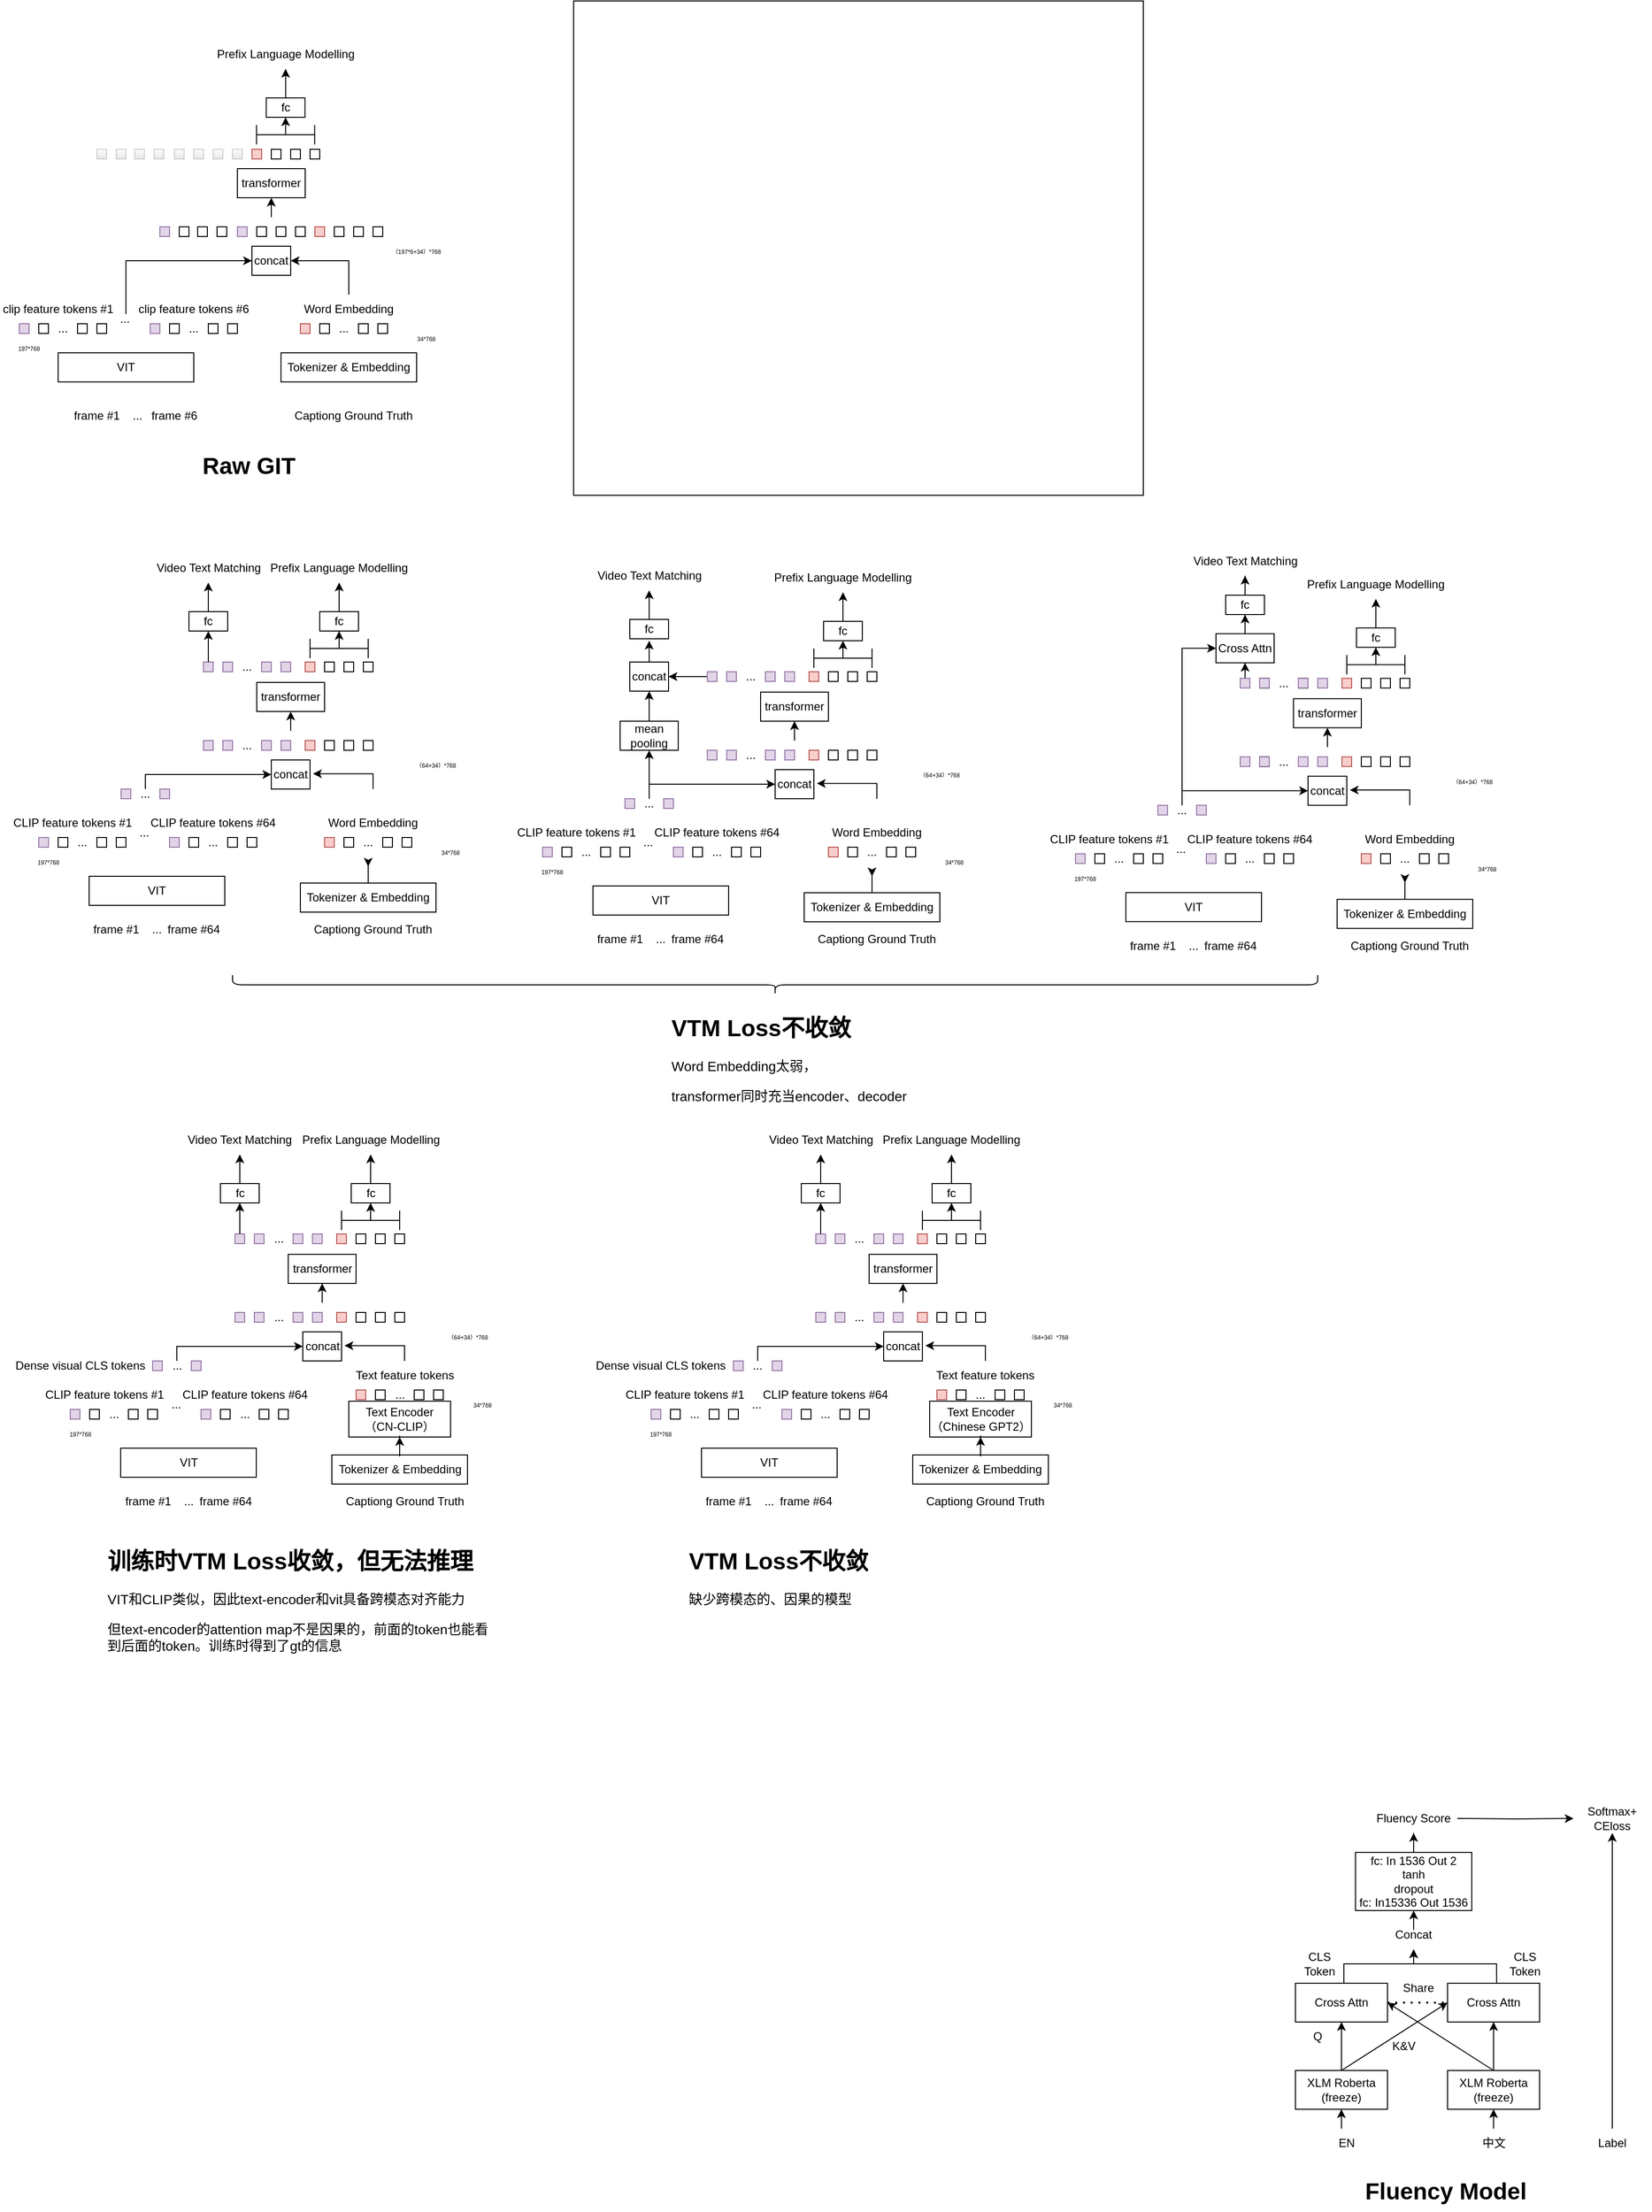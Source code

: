 <mxfile version="21.1.7" type="github">
  <diagram name="第 1 页" id="BDsZgJ5bdYX4kFU0mLo3">
    <mxGraphModel dx="1368" dy="754" grid="1" gridSize="10" guides="1" tooltips="1" connect="1" arrows="1" fold="1" page="1" pageScale="1" pageWidth="827" pageHeight="1169" math="0" shadow="0">
      <root>
        <mxCell id="0" />
        <mxCell id="1" parent="0" />
        <mxCell id="zHaIxJLTaXSQorlw7ClI-212" value="" style="group" parent="1" vertex="1" connectable="0">
          <mxGeometry x="20" y="70" width="527.5" height="445" as="geometry" />
        </mxCell>
        <mxCell id="zHaIxJLTaXSQorlw7ClI-94" value="" style="group" parent="zHaIxJLTaXSQorlw7ClI-212" vertex="1" connectable="0">
          <mxGeometry width="527.5" height="393" as="geometry" />
        </mxCell>
        <mxCell id="zHaIxJLTaXSQorlw7ClI-1" value="VIT" style="rounded=0;whiteSpace=wrap;html=1;" parent="zHaIxJLTaXSQorlw7ClI-94" vertex="1">
          <mxGeometry x="60" y="313" width="140" height="30" as="geometry" />
        </mxCell>
        <mxCell id="zHaIxJLTaXSQorlw7ClI-2" value="frame #1" style="text;html=1;strokeColor=none;fillColor=none;align=center;verticalAlign=middle;whiteSpace=wrap;rounded=0;" parent="zHaIxJLTaXSQorlw7ClI-94" vertex="1">
          <mxGeometry x="70" y="363" width="60" height="30" as="geometry" />
        </mxCell>
        <mxCell id="zHaIxJLTaXSQorlw7ClI-3" value="frame #6" style="text;html=1;strokeColor=none;fillColor=none;align=center;verticalAlign=middle;whiteSpace=wrap;rounded=0;" parent="zHaIxJLTaXSQorlw7ClI-94" vertex="1">
          <mxGeometry x="150" y="363" width="60" height="30" as="geometry" />
        </mxCell>
        <mxCell id="zHaIxJLTaXSQorlw7ClI-4" style="edgeStyle=orthogonalEdgeStyle;rounded=0;orthogonalLoop=1;jettySize=auto;html=1;exitX=0.5;exitY=1;exitDx=0;exitDy=0;" parent="zHaIxJLTaXSQorlw7ClI-94" source="zHaIxJLTaXSQorlw7ClI-3" target="zHaIxJLTaXSQorlw7ClI-3" edge="1">
          <mxGeometry relative="1" as="geometry" />
        </mxCell>
        <mxCell id="zHaIxJLTaXSQorlw7ClI-5" value="" style="rounded=0;whiteSpace=wrap;html=1;fillColor=#e1d5e7;strokeColor=#9673a6;" parent="zHaIxJLTaXSQorlw7ClI-94" vertex="1">
          <mxGeometry x="20" y="283" width="10" height="10" as="geometry" />
        </mxCell>
        <mxCell id="zHaIxJLTaXSQorlw7ClI-7" value="" style="rounded=0;whiteSpace=wrap;html=1;" parent="zHaIxJLTaXSQorlw7ClI-94" vertex="1">
          <mxGeometry x="40" y="283" width="10" height="10" as="geometry" />
        </mxCell>
        <mxCell id="zHaIxJLTaXSQorlw7ClI-9" value="" style="rounded=0;whiteSpace=wrap;html=1;" parent="zHaIxJLTaXSQorlw7ClI-94" vertex="1">
          <mxGeometry x="80" y="283" width="10" height="10" as="geometry" />
        </mxCell>
        <mxCell id="zHaIxJLTaXSQorlw7ClI-10" value="clip feature tokens #1" style="text;html=1;strokeColor=none;fillColor=none;align=center;verticalAlign=middle;whiteSpace=wrap;rounded=0;" parent="zHaIxJLTaXSQorlw7ClI-94" vertex="1">
          <mxGeometry y="253" width="120" height="30" as="geometry" />
        </mxCell>
        <mxCell id="zHaIxJLTaXSQorlw7ClI-11" value="" style="rounded=0;whiteSpace=wrap;html=1;" parent="zHaIxJLTaXSQorlw7ClI-94" vertex="1">
          <mxGeometry x="100" y="283" width="10" height="10" as="geometry" />
        </mxCell>
        <mxCell id="zHaIxJLTaXSQorlw7ClI-16" value="clip feature tokens #6" style="text;html=1;strokeColor=none;fillColor=none;align=center;verticalAlign=middle;whiteSpace=wrap;rounded=0;" parent="zHaIxJLTaXSQorlw7ClI-94" vertex="1">
          <mxGeometry x="140" y="253" width="120" height="30" as="geometry" />
        </mxCell>
        <mxCell id="zHaIxJLTaXSQorlw7ClI-18" value="..." style="text;html=1;strokeColor=none;fillColor=none;align=center;verticalAlign=middle;whiteSpace=wrap;rounded=0;" parent="zHaIxJLTaXSQorlw7ClI-94" vertex="1">
          <mxGeometry x="60" y="283" width="10" height="10" as="geometry" />
        </mxCell>
        <mxCell id="zHaIxJLTaXSQorlw7ClI-26" value="" style="rounded=0;whiteSpace=wrap;html=1;fillColor=#e1d5e7;strokeColor=#9673a6;" parent="zHaIxJLTaXSQorlw7ClI-94" vertex="1">
          <mxGeometry x="155" y="283" width="10" height="10" as="geometry" />
        </mxCell>
        <mxCell id="zHaIxJLTaXSQorlw7ClI-27" value="" style="rounded=0;whiteSpace=wrap;html=1;" parent="zHaIxJLTaXSQorlw7ClI-94" vertex="1">
          <mxGeometry x="175" y="283" width="10" height="10" as="geometry" />
        </mxCell>
        <mxCell id="zHaIxJLTaXSQorlw7ClI-28" value="" style="rounded=0;whiteSpace=wrap;html=1;" parent="zHaIxJLTaXSQorlw7ClI-94" vertex="1">
          <mxGeometry x="215" y="283" width="10" height="10" as="geometry" />
        </mxCell>
        <mxCell id="zHaIxJLTaXSQorlw7ClI-29" value="" style="rounded=0;whiteSpace=wrap;html=1;" parent="zHaIxJLTaXSQorlw7ClI-94" vertex="1">
          <mxGeometry x="235" y="283" width="10" height="10" as="geometry" />
        </mxCell>
        <mxCell id="zHaIxJLTaXSQorlw7ClI-30" value="..." style="text;html=1;strokeColor=none;fillColor=none;align=center;verticalAlign=middle;whiteSpace=wrap;rounded=0;" parent="zHaIxJLTaXSQorlw7ClI-94" vertex="1">
          <mxGeometry x="195" y="283" width="10" height="10" as="geometry" />
        </mxCell>
        <mxCell id="zHaIxJLTaXSQorlw7ClI-31" value="..." style="text;html=1;strokeColor=none;fillColor=none;align=center;verticalAlign=middle;whiteSpace=wrap;rounded=0;" parent="zHaIxJLTaXSQorlw7ClI-94" vertex="1">
          <mxGeometry x="124" y="273" width="10" height="10" as="geometry" />
        </mxCell>
        <mxCell id="zHaIxJLTaXSQorlw7ClI-32" value="..." style="text;html=1;strokeColor=none;fillColor=none;align=center;verticalAlign=middle;whiteSpace=wrap;rounded=0;" parent="zHaIxJLTaXSQorlw7ClI-94" vertex="1">
          <mxGeometry x="137" y="373" width="10" height="10" as="geometry" />
        </mxCell>
        <mxCell id="zHaIxJLTaXSQorlw7ClI-33" value="Captiong Ground Truth" style="text;html=1;strokeColor=none;fillColor=none;align=center;verticalAlign=middle;whiteSpace=wrap;rounded=0;" parent="zHaIxJLTaXSQorlw7ClI-94" vertex="1">
          <mxGeometry x="290" y="363" width="150" height="30" as="geometry" />
        </mxCell>
        <mxCell id="zHaIxJLTaXSQorlw7ClI-34" value="Tokenizer &amp;amp; Embedding" style="rounded=0;whiteSpace=wrap;html=1;" parent="zHaIxJLTaXSQorlw7ClI-94" vertex="1">
          <mxGeometry x="290" y="313" width="140" height="30" as="geometry" />
        </mxCell>
        <mxCell id="zHaIxJLTaXSQorlw7ClI-35" value="Word Embedding" style="text;html=1;strokeColor=none;fillColor=none;align=center;verticalAlign=middle;whiteSpace=wrap;rounded=0;" parent="zHaIxJLTaXSQorlw7ClI-94" vertex="1">
          <mxGeometry x="300" y="253" width="120" height="30" as="geometry" />
        </mxCell>
        <mxCell id="zHaIxJLTaXSQorlw7ClI-36" value="" style="rounded=0;whiteSpace=wrap;html=1;fillColor=#f8cecc;strokeColor=#b85450;" parent="zHaIxJLTaXSQorlw7ClI-94" vertex="1">
          <mxGeometry x="310" y="283" width="10" height="10" as="geometry" />
        </mxCell>
        <mxCell id="zHaIxJLTaXSQorlw7ClI-37" value="" style="rounded=0;whiteSpace=wrap;html=1;" parent="zHaIxJLTaXSQorlw7ClI-94" vertex="1">
          <mxGeometry x="330" y="283" width="10" height="10" as="geometry" />
        </mxCell>
        <mxCell id="zHaIxJLTaXSQorlw7ClI-38" value="" style="rounded=0;whiteSpace=wrap;html=1;" parent="zHaIxJLTaXSQorlw7ClI-94" vertex="1">
          <mxGeometry x="370" y="283" width="10" height="10" as="geometry" />
        </mxCell>
        <mxCell id="zHaIxJLTaXSQorlw7ClI-39" value="" style="rounded=0;whiteSpace=wrap;html=1;" parent="zHaIxJLTaXSQorlw7ClI-94" vertex="1">
          <mxGeometry x="390" y="283" width="10" height="10" as="geometry" />
        </mxCell>
        <mxCell id="zHaIxJLTaXSQorlw7ClI-40" value="..." style="text;html=1;strokeColor=none;fillColor=none;align=center;verticalAlign=middle;whiteSpace=wrap;rounded=0;" parent="zHaIxJLTaXSQorlw7ClI-94" vertex="1">
          <mxGeometry x="350" y="283" width="10" height="10" as="geometry" />
        </mxCell>
        <mxCell id="zHaIxJLTaXSQorlw7ClI-41" value="concat" style="rounded=0;whiteSpace=wrap;html=1;direction=south;" parent="zHaIxJLTaXSQorlw7ClI-94" vertex="1">
          <mxGeometry x="260" y="203" width="40" height="30" as="geometry" />
        </mxCell>
        <mxCell id="zHaIxJLTaXSQorlw7ClI-44" value="" style="edgeStyle=orthogonalEdgeStyle;rounded=0;orthogonalLoop=1;jettySize=auto;html=1;entryX=0.5;entryY=1;entryDx=0;entryDy=0;" parent="zHaIxJLTaXSQorlw7ClI-94" source="zHaIxJLTaXSQorlw7ClI-31" target="zHaIxJLTaXSQorlw7ClI-41" edge="1">
          <mxGeometry relative="1" as="geometry">
            <mxPoint x="142" y="193" as="targetPoint" />
            <Array as="points">
              <mxPoint x="130" y="218" />
            </Array>
          </mxGeometry>
        </mxCell>
        <mxCell id="zHaIxJLTaXSQorlw7ClI-47" value="" style="edgeStyle=orthogonalEdgeStyle;rounded=0;orthogonalLoop=1;jettySize=auto;html=1;entryX=0.5;entryY=0;entryDx=0;entryDy=0;" parent="zHaIxJLTaXSQorlw7ClI-94" source="zHaIxJLTaXSQorlw7ClI-35" target="zHaIxJLTaXSQorlw7ClI-41" edge="1">
          <mxGeometry relative="1" as="geometry" />
        </mxCell>
        <mxCell id="zHaIxJLTaXSQorlw7ClI-49" value="transformer" style="rounded=0;whiteSpace=wrap;html=1;" parent="zHaIxJLTaXSQorlw7ClI-94" vertex="1">
          <mxGeometry x="245" y="123" width="70" height="30" as="geometry" />
        </mxCell>
        <mxCell id="zHaIxJLTaXSQorlw7ClI-51" value="&lt;font style=&quot;font-size: 6px;&quot;&gt;197*768&lt;/font&gt;" style="text;html=1;strokeColor=none;fillColor=none;align=center;verticalAlign=middle;whiteSpace=wrap;rounded=0;fontSize=9;" parent="zHaIxJLTaXSQorlw7ClI-94" vertex="1">
          <mxGeometry y="293" width="60" height="30" as="geometry" />
        </mxCell>
        <mxCell id="zHaIxJLTaXSQorlw7ClI-52" value="&lt;font style=&quot;font-size: 6px;&quot;&gt;34*768&lt;/font&gt;" style="text;html=1;strokeColor=none;fillColor=none;align=center;verticalAlign=middle;whiteSpace=wrap;rounded=0;fontSize=9;" parent="zHaIxJLTaXSQorlw7ClI-94" vertex="1">
          <mxGeometry x="410" y="283" width="60" height="30" as="geometry" />
        </mxCell>
        <mxCell id="zHaIxJLTaXSQorlw7ClI-69" value="&lt;font style=&quot;font-size: 6px;&quot;&gt;（197*6+34）*768&lt;/font&gt;" style="text;html=1;strokeColor=none;fillColor=none;align=center;verticalAlign=middle;whiteSpace=wrap;rounded=0;fontSize=9;" parent="zHaIxJLTaXSQorlw7ClI-94" vertex="1">
          <mxGeometry x="375" y="193" width="110" height="30" as="geometry" />
        </mxCell>
        <mxCell id="zHaIxJLTaXSQorlw7ClI-70" value="" style="group" parent="zHaIxJLTaXSQorlw7ClI-94" vertex="1" connectable="0">
          <mxGeometry x="165" y="183" width="230" height="10" as="geometry" />
        </mxCell>
        <mxCell id="zHaIxJLTaXSQorlw7ClI-53" value="" style="rounded=0;whiteSpace=wrap;html=1;fillColor=#e1d5e7;strokeColor=#9673a6;" parent="zHaIxJLTaXSQorlw7ClI-70" vertex="1">
          <mxGeometry width="10" height="10" as="geometry" />
        </mxCell>
        <mxCell id="zHaIxJLTaXSQorlw7ClI-54" value="" style="rounded=0;whiteSpace=wrap;html=1;" parent="zHaIxJLTaXSQorlw7ClI-70" vertex="1">
          <mxGeometry x="20" width="10" height="10" as="geometry" />
        </mxCell>
        <mxCell id="zHaIxJLTaXSQorlw7ClI-55" value="" style="rounded=0;whiteSpace=wrap;html=1;" parent="zHaIxJLTaXSQorlw7ClI-70" vertex="1">
          <mxGeometry x="39" width="10" height="10" as="geometry" />
        </mxCell>
        <mxCell id="zHaIxJLTaXSQorlw7ClI-56" value="" style="rounded=0;whiteSpace=wrap;html=1;" parent="zHaIxJLTaXSQorlw7ClI-70" vertex="1">
          <mxGeometry x="59" width="10" height="10" as="geometry" />
        </mxCell>
        <mxCell id="zHaIxJLTaXSQorlw7ClI-58" value="" style="rounded=0;whiteSpace=wrap;html=1;fillColor=#e1d5e7;strokeColor=#9673a6;" parent="zHaIxJLTaXSQorlw7ClI-70" vertex="1">
          <mxGeometry x="80" width="10" height="10" as="geometry" />
        </mxCell>
        <mxCell id="zHaIxJLTaXSQorlw7ClI-59" value="" style="rounded=0;whiteSpace=wrap;html=1;" parent="zHaIxJLTaXSQorlw7ClI-70" vertex="1">
          <mxGeometry x="100" width="10" height="10" as="geometry" />
        </mxCell>
        <mxCell id="zHaIxJLTaXSQorlw7ClI-60" value="" style="rounded=0;whiteSpace=wrap;html=1;" parent="zHaIxJLTaXSQorlw7ClI-70" vertex="1">
          <mxGeometry x="120" width="10" height="10" as="geometry" />
        </mxCell>
        <mxCell id="zHaIxJLTaXSQorlw7ClI-61" value="" style="rounded=0;whiteSpace=wrap;html=1;" parent="zHaIxJLTaXSQorlw7ClI-70" vertex="1">
          <mxGeometry x="140" width="10" height="10" as="geometry" />
        </mxCell>
        <mxCell id="zHaIxJLTaXSQorlw7ClI-63" value="" style="rounded=0;whiteSpace=wrap;html=1;fillColor=#f8cecc;strokeColor=#b85450;" parent="zHaIxJLTaXSQorlw7ClI-70" vertex="1">
          <mxGeometry x="160" width="10" height="10" as="geometry" />
        </mxCell>
        <mxCell id="zHaIxJLTaXSQorlw7ClI-64" value="" style="rounded=0;whiteSpace=wrap;html=1;" parent="zHaIxJLTaXSQorlw7ClI-70" vertex="1">
          <mxGeometry x="180" width="10" height="10" as="geometry" />
        </mxCell>
        <mxCell id="zHaIxJLTaXSQorlw7ClI-65" value="" style="rounded=0;whiteSpace=wrap;html=1;" parent="zHaIxJLTaXSQorlw7ClI-70" vertex="1">
          <mxGeometry x="200" width="10" height="10" as="geometry" />
        </mxCell>
        <mxCell id="zHaIxJLTaXSQorlw7ClI-66" value="" style="rounded=0;whiteSpace=wrap;html=1;" parent="zHaIxJLTaXSQorlw7ClI-70" vertex="1">
          <mxGeometry x="220" width="10" height="10" as="geometry" />
        </mxCell>
        <mxCell id="zHaIxJLTaXSQorlw7ClI-71" value="" style="endArrow=classic;html=1;rounded=0;entryX=0.5;entryY=1;entryDx=0;entryDy=0;" parent="zHaIxJLTaXSQorlw7ClI-94" target="zHaIxJLTaXSQorlw7ClI-49" edge="1">
          <mxGeometry width="50" height="50" relative="1" as="geometry">
            <mxPoint x="280" y="173" as="sourcePoint" />
            <mxPoint x="275" y="133" as="targetPoint" />
          </mxGeometry>
        </mxCell>
        <mxCell id="zHaIxJLTaXSQorlw7ClI-76" value="" style="group" parent="zHaIxJLTaXSQorlw7ClI-94" vertex="1" connectable="0">
          <mxGeometry x="100" y="103" width="230" height="10" as="geometry" />
        </mxCell>
        <mxCell id="zHaIxJLTaXSQorlw7ClI-77" value="" style="rounded=0;whiteSpace=wrap;html=1;fillColor=#f5f5f5;strokeColor=#666666;gradientColor=#b3b3b3;shadow=0;opacity=30;" parent="zHaIxJLTaXSQorlw7ClI-76" vertex="1">
          <mxGeometry width="10" height="10" as="geometry" />
        </mxCell>
        <mxCell id="zHaIxJLTaXSQorlw7ClI-78" value="" style="rounded=0;whiteSpace=wrap;html=1;fillColor=#f5f5f5;gradientColor=#b3b3b3;strokeColor=#666666;shadow=0;opacity=30;" parent="zHaIxJLTaXSQorlw7ClI-76" vertex="1">
          <mxGeometry x="20" width="10" height="10" as="geometry" />
        </mxCell>
        <mxCell id="zHaIxJLTaXSQorlw7ClI-79" value="" style="rounded=0;whiteSpace=wrap;html=1;fillColor=#f5f5f5;gradientColor=#b3b3b3;strokeColor=#666666;shadow=0;opacity=30;" parent="zHaIxJLTaXSQorlw7ClI-76" vertex="1">
          <mxGeometry x="39" width="10" height="10" as="geometry" />
        </mxCell>
        <mxCell id="zHaIxJLTaXSQorlw7ClI-80" value="" style="rounded=0;whiteSpace=wrap;html=1;fillColor=#f5f5f5;gradientColor=#b3b3b3;strokeColor=#666666;shadow=0;opacity=30;" parent="zHaIxJLTaXSQorlw7ClI-76" vertex="1">
          <mxGeometry x="59" width="10" height="10" as="geometry" />
        </mxCell>
        <mxCell id="zHaIxJLTaXSQorlw7ClI-81" value="" style="rounded=0;whiteSpace=wrap;html=1;fillColor=#f5f5f5;strokeColor=#666666;gradientColor=#b3b3b3;shadow=0;opacity=30;" parent="zHaIxJLTaXSQorlw7ClI-76" vertex="1">
          <mxGeometry x="80" width="10" height="10" as="geometry" />
        </mxCell>
        <mxCell id="zHaIxJLTaXSQorlw7ClI-82" value="" style="rounded=0;whiteSpace=wrap;html=1;fillColor=#f5f5f5;gradientColor=#b3b3b3;strokeColor=#666666;shadow=0;opacity=30;" parent="zHaIxJLTaXSQorlw7ClI-76" vertex="1">
          <mxGeometry x="100" width="10" height="10" as="geometry" />
        </mxCell>
        <mxCell id="zHaIxJLTaXSQorlw7ClI-83" value="" style="rounded=0;whiteSpace=wrap;html=1;fillColor=#f5f5f5;gradientColor=#b3b3b3;strokeColor=#666666;shadow=0;opacity=30;" parent="zHaIxJLTaXSQorlw7ClI-76" vertex="1">
          <mxGeometry x="120" width="10" height="10" as="geometry" />
        </mxCell>
        <mxCell id="zHaIxJLTaXSQorlw7ClI-84" value="" style="rounded=0;whiteSpace=wrap;html=1;fillColor=#f5f5f5;gradientColor=#b3b3b3;strokeColor=#666666;shadow=0;opacity=30;" parent="zHaIxJLTaXSQorlw7ClI-76" vertex="1">
          <mxGeometry x="140" width="10" height="10" as="geometry" />
        </mxCell>
        <mxCell id="zHaIxJLTaXSQorlw7ClI-85" value="" style="rounded=0;whiteSpace=wrap;html=1;fillColor=#f8cecc;strokeColor=#b85450;" parent="zHaIxJLTaXSQorlw7ClI-76" vertex="1">
          <mxGeometry x="160" width="10" height="10" as="geometry" />
        </mxCell>
        <mxCell id="zHaIxJLTaXSQorlw7ClI-86" value="" style="rounded=0;whiteSpace=wrap;html=1;" parent="zHaIxJLTaXSQorlw7ClI-76" vertex="1">
          <mxGeometry x="180" width="10" height="10" as="geometry" />
        </mxCell>
        <mxCell id="zHaIxJLTaXSQorlw7ClI-87" value="" style="rounded=0;whiteSpace=wrap;html=1;" parent="zHaIxJLTaXSQorlw7ClI-76" vertex="1">
          <mxGeometry x="200" width="10" height="10" as="geometry" />
        </mxCell>
        <mxCell id="zHaIxJLTaXSQorlw7ClI-88" value="" style="rounded=0;whiteSpace=wrap;html=1;" parent="zHaIxJLTaXSQorlw7ClI-76" vertex="1">
          <mxGeometry x="220" width="10" height="10" as="geometry" />
        </mxCell>
        <mxCell id="zHaIxJLTaXSQorlw7ClI-206" value="fc" style="rounded=0;whiteSpace=wrap;html=1;direction=south;" parent="zHaIxJLTaXSQorlw7ClI-94" vertex="1">
          <mxGeometry x="274.75" y="50" width="40" height="20" as="geometry" />
        </mxCell>
        <mxCell id="zHaIxJLTaXSQorlw7ClI-207" value="" style="endArrow=classic;html=1;rounded=0;entryX=1;entryY=0.5;entryDx=0;entryDy=0;exitX=0.5;exitY=0.5;exitDx=0;exitDy=0;exitPerimeter=0;" parent="zHaIxJLTaXSQorlw7ClI-94" source="zHaIxJLTaXSQorlw7ClI-210" target="zHaIxJLTaXSQorlw7ClI-206" edge="1">
          <mxGeometry width="50" height="50" relative="1" as="geometry">
            <mxPoint x="244.75" y="93" as="sourcePoint" />
            <mxPoint x="154.75" y="23" as="targetPoint" />
          </mxGeometry>
        </mxCell>
        <mxCell id="zHaIxJLTaXSQorlw7ClI-208" value="Prefix Language Modelling" style="text;html=1;strokeColor=none;fillColor=none;align=center;verticalAlign=middle;whiteSpace=wrap;rounded=0;" parent="zHaIxJLTaXSQorlw7ClI-94" vertex="1">
          <mxGeometry x="206" y="-10" width="177.5" height="30" as="geometry" />
        </mxCell>
        <mxCell id="zHaIxJLTaXSQorlw7ClI-209" value="" style="edgeStyle=orthogonalEdgeStyle;rounded=0;orthogonalLoop=1;jettySize=auto;html=1;" parent="zHaIxJLTaXSQorlw7ClI-94" source="zHaIxJLTaXSQorlw7ClI-206" target="zHaIxJLTaXSQorlw7ClI-208" edge="1">
          <mxGeometry relative="1" as="geometry" />
        </mxCell>
        <mxCell id="zHaIxJLTaXSQorlw7ClI-210" value="" style="shape=crossbar;whiteSpace=wrap;html=1;rounded=1;" parent="zHaIxJLTaXSQorlw7ClI-94" vertex="1">
          <mxGeometry x="264.75" y="78" width="60" height="20" as="geometry" />
        </mxCell>
        <mxCell id="zHaIxJLTaXSQorlw7ClI-95" value="&lt;h1&gt;Raw GIT&lt;/h1&gt;" style="text;html=1;strokeColor=none;fillColor=none;spacing=5;spacingTop=-20;whiteSpace=wrap;overflow=hidden;rounded=0;" parent="zHaIxJLTaXSQorlw7ClI-212" vertex="1">
          <mxGeometry x="204" y="410" width="190" height="35" as="geometry" />
        </mxCell>
        <mxCell id="zHaIxJLTaXSQorlw7ClI-213" value="" style="group;movable=0;resizable=0;rotatable=0;deletable=0;editable=0;locked=1;connectable=0;" parent="1" vertex="1" connectable="0">
          <mxGeometry x="620" y="59" width="525" height="456" as="geometry" />
        </mxCell>
        <mxCell id="zHaIxJLTaXSQorlw7ClI-97" value="VIT" style="rounded=0;whiteSpace=wrap;html=1;movable=0;resizable=0;rotatable=0;deletable=0;editable=0;locked=1;connectable=0;" parent="zHaIxJLTaXSQorlw7ClI-213" vertex="1">
          <mxGeometry x="112" y="333" width="140" height="30" as="geometry" />
        </mxCell>
        <mxCell id="zHaIxJLTaXSQorlw7ClI-98" value="frame #1" style="text;html=1;strokeColor=none;fillColor=none;align=center;verticalAlign=middle;whiteSpace=wrap;rounded=0;movable=0;resizable=0;rotatable=0;deletable=0;editable=0;locked=1;connectable=0;" parent="zHaIxJLTaXSQorlw7ClI-213" vertex="1">
          <mxGeometry x="110" y="373" width="60" height="30" as="geometry" />
        </mxCell>
        <mxCell id="zHaIxJLTaXSQorlw7ClI-99" value="frame #64" style="text;html=1;strokeColor=none;fillColor=none;align=center;verticalAlign=middle;whiteSpace=wrap;rounded=0;movable=0;resizable=0;rotatable=0;deletable=0;editable=0;locked=1;connectable=0;" parent="zHaIxJLTaXSQorlw7ClI-213" vertex="1">
          <mxGeometry x="190" y="373" width="60" height="30" as="geometry" />
        </mxCell>
        <mxCell id="zHaIxJLTaXSQorlw7ClI-100" style="edgeStyle=orthogonalEdgeStyle;rounded=0;orthogonalLoop=1;jettySize=auto;html=1;exitX=0.5;exitY=1;exitDx=0;exitDy=0;movable=0;resizable=0;rotatable=0;deletable=0;editable=0;locked=1;connectable=0;" parent="zHaIxJLTaXSQorlw7ClI-213" source="zHaIxJLTaXSQorlw7ClI-99" target="zHaIxJLTaXSQorlw7ClI-99" edge="1">
          <mxGeometry relative="1" as="geometry" />
        </mxCell>
        <mxCell id="zHaIxJLTaXSQorlw7ClI-101" value="" style="rounded=0;whiteSpace=wrap;html=1;fillColor=#e1d5e7;strokeColor=#9673a6;movable=0;resizable=0;rotatable=0;deletable=0;editable=0;locked=1;connectable=0;" parent="zHaIxJLTaXSQorlw7ClI-213" vertex="1">
          <mxGeometry x="60" y="293" width="10" height="10" as="geometry" />
        </mxCell>
        <mxCell id="zHaIxJLTaXSQorlw7ClI-102" value="" style="rounded=0;whiteSpace=wrap;html=1;movable=0;resizable=0;rotatable=0;deletable=0;editable=0;locked=1;connectable=0;" parent="zHaIxJLTaXSQorlw7ClI-213" vertex="1">
          <mxGeometry x="80" y="293" width="10" height="10" as="geometry" />
        </mxCell>
        <mxCell id="zHaIxJLTaXSQorlw7ClI-103" value="" style="rounded=0;whiteSpace=wrap;html=1;movable=0;resizable=0;rotatable=0;deletable=0;editable=0;locked=1;connectable=0;" parent="zHaIxJLTaXSQorlw7ClI-213" vertex="1">
          <mxGeometry x="120" y="293" width="10" height="10" as="geometry" />
        </mxCell>
        <mxCell id="zHaIxJLTaXSQorlw7ClI-104" value="CLIP feature tokens #1" style="text;html=1;strokeColor=none;fillColor=none;align=center;verticalAlign=middle;whiteSpace=wrap;rounded=0;movable=0;resizable=0;rotatable=0;deletable=0;editable=0;locked=1;connectable=0;" parent="zHaIxJLTaXSQorlw7ClI-213" vertex="1">
          <mxGeometry x="30" y="263" width="130" height="30" as="geometry" />
        </mxCell>
        <mxCell id="zHaIxJLTaXSQorlw7ClI-105" value="" style="rounded=0;whiteSpace=wrap;html=1;movable=0;resizable=0;rotatable=0;deletable=0;editable=0;locked=1;connectable=0;" parent="zHaIxJLTaXSQorlw7ClI-213" vertex="1">
          <mxGeometry x="140" y="293" width="10" height="10" as="geometry" />
        </mxCell>
        <mxCell id="zHaIxJLTaXSQorlw7ClI-106" value="CLIP feature tokens #64" style="text;html=1;strokeColor=none;fillColor=none;align=center;verticalAlign=middle;whiteSpace=wrap;rounded=0;movable=0;resizable=0;rotatable=0;deletable=0;editable=0;locked=1;connectable=0;" parent="zHaIxJLTaXSQorlw7ClI-213" vertex="1">
          <mxGeometry x="170" y="263" width="140" height="30" as="geometry" />
        </mxCell>
        <mxCell id="zHaIxJLTaXSQorlw7ClI-107" value="..." style="text;html=1;strokeColor=none;fillColor=none;align=center;verticalAlign=middle;whiteSpace=wrap;rounded=0;movable=0;resizable=0;rotatable=0;deletable=0;editable=0;locked=1;connectable=0;" parent="zHaIxJLTaXSQorlw7ClI-213" vertex="1">
          <mxGeometry x="100" y="293" width="10" height="10" as="geometry" />
        </mxCell>
        <mxCell id="zHaIxJLTaXSQorlw7ClI-108" value="" style="rounded=0;whiteSpace=wrap;html=1;fillColor=#e1d5e7;strokeColor=#9673a6;movable=0;resizable=0;rotatable=0;deletable=0;editable=0;locked=1;connectable=0;" parent="zHaIxJLTaXSQorlw7ClI-213" vertex="1">
          <mxGeometry x="195" y="293" width="10" height="10" as="geometry" />
        </mxCell>
        <mxCell id="zHaIxJLTaXSQorlw7ClI-109" value="" style="rounded=0;whiteSpace=wrap;html=1;movable=0;resizable=0;rotatable=0;deletable=0;editable=0;locked=1;connectable=0;" parent="zHaIxJLTaXSQorlw7ClI-213" vertex="1">
          <mxGeometry x="215" y="293" width="10" height="10" as="geometry" />
        </mxCell>
        <mxCell id="zHaIxJLTaXSQorlw7ClI-110" value="" style="rounded=0;whiteSpace=wrap;html=1;movable=0;resizable=0;rotatable=0;deletable=0;editable=0;locked=1;connectable=0;" parent="zHaIxJLTaXSQorlw7ClI-213" vertex="1">
          <mxGeometry x="255" y="293" width="10" height="10" as="geometry" />
        </mxCell>
        <mxCell id="zHaIxJLTaXSQorlw7ClI-111" value="" style="rounded=0;whiteSpace=wrap;html=1;movable=0;resizable=0;rotatable=0;deletable=0;editable=0;locked=1;connectable=0;" parent="zHaIxJLTaXSQorlw7ClI-213" vertex="1">
          <mxGeometry x="275" y="293" width="10" height="10" as="geometry" />
        </mxCell>
        <mxCell id="zHaIxJLTaXSQorlw7ClI-112" value="..." style="text;html=1;strokeColor=none;fillColor=none;align=center;verticalAlign=middle;whiteSpace=wrap;rounded=0;movable=0;resizable=0;rotatable=0;deletable=0;editable=0;locked=1;connectable=0;" parent="zHaIxJLTaXSQorlw7ClI-213" vertex="1">
          <mxGeometry x="235" y="293" width="10" height="10" as="geometry" />
        </mxCell>
        <mxCell id="zHaIxJLTaXSQorlw7ClI-113" value="..." style="text;html=1;strokeColor=none;fillColor=none;align=center;verticalAlign=middle;whiteSpace=wrap;rounded=0;movable=0;resizable=0;rotatable=0;deletable=0;editable=0;locked=1;connectable=0;" parent="zHaIxJLTaXSQorlw7ClI-213" vertex="1">
          <mxGeometry x="164" y="283" width="10" height="10" as="geometry" />
        </mxCell>
        <mxCell id="zHaIxJLTaXSQorlw7ClI-114" value="..." style="text;html=1;strokeColor=none;fillColor=none;align=center;verticalAlign=middle;whiteSpace=wrap;rounded=0;movable=0;resizable=0;rotatable=0;deletable=0;editable=0;locked=1;connectable=0;" parent="zHaIxJLTaXSQorlw7ClI-213" vertex="1">
          <mxGeometry x="177" y="383" width="10" height="10" as="geometry" />
        </mxCell>
        <mxCell id="zHaIxJLTaXSQorlw7ClI-115" value="Captiong Ground Truth" style="text;html=1;strokeColor=none;fillColor=none;align=center;verticalAlign=middle;whiteSpace=wrap;rounded=0;movable=0;resizable=0;rotatable=0;deletable=0;editable=0;locked=1;connectable=0;" parent="zHaIxJLTaXSQorlw7ClI-213" vertex="1">
          <mxGeometry x="330" y="373" width="150" height="30" as="geometry" />
        </mxCell>
        <mxCell id="zHaIxJLTaXSQorlw7ClI-116" value="Tokenizer &amp;amp; Embedding" style="rounded=0;whiteSpace=wrap;html=1;movable=0;resizable=0;rotatable=0;deletable=0;editable=0;locked=1;connectable=0;" parent="zHaIxJLTaXSQorlw7ClI-213" vertex="1">
          <mxGeometry x="330" y="340" width="140" height="30" as="geometry" />
        </mxCell>
        <mxCell id="zHaIxJLTaXSQorlw7ClI-117" value="Text feature tokens" style="text;html=1;strokeColor=none;fillColor=none;align=center;verticalAlign=middle;whiteSpace=wrap;rounded=0;movable=0;resizable=0;rotatable=0;deletable=0;editable=0;locked=1;connectable=0;" parent="zHaIxJLTaXSQorlw7ClI-213" vertex="1">
          <mxGeometry x="345" y="243" width="120" height="30" as="geometry" />
        </mxCell>
        <mxCell id="zHaIxJLTaXSQorlw7ClI-118" value="" style="rounded=0;whiteSpace=wrap;html=1;fillColor=#f8cecc;strokeColor=#b85450;movable=0;resizable=0;rotatable=0;deletable=0;editable=0;locked=1;connectable=0;" parent="zHaIxJLTaXSQorlw7ClI-213" vertex="1">
          <mxGeometry x="355" y="273" width="10" height="10" as="geometry" />
        </mxCell>
        <mxCell id="zHaIxJLTaXSQorlw7ClI-119" value="" style="rounded=0;whiteSpace=wrap;html=1;movable=0;resizable=0;rotatable=0;deletable=0;editable=0;locked=1;connectable=0;" parent="zHaIxJLTaXSQorlw7ClI-213" vertex="1">
          <mxGeometry x="375" y="273" width="10" height="10" as="geometry" />
        </mxCell>
        <mxCell id="zHaIxJLTaXSQorlw7ClI-120" value="" style="rounded=0;whiteSpace=wrap;html=1;movable=0;resizable=0;rotatable=0;deletable=0;editable=0;locked=1;connectable=0;" parent="zHaIxJLTaXSQorlw7ClI-213" vertex="1">
          <mxGeometry x="415" y="273" width="10" height="10" as="geometry" />
        </mxCell>
        <mxCell id="zHaIxJLTaXSQorlw7ClI-121" value="" style="rounded=0;whiteSpace=wrap;html=1;movable=0;resizable=0;rotatable=0;deletable=0;editable=0;locked=1;connectable=0;" parent="zHaIxJLTaXSQorlw7ClI-213" vertex="1">
          <mxGeometry x="435" y="273" width="10" height="10" as="geometry" />
        </mxCell>
        <mxCell id="zHaIxJLTaXSQorlw7ClI-122" value="..." style="text;html=1;strokeColor=none;fillColor=none;align=center;verticalAlign=middle;whiteSpace=wrap;rounded=0;movable=0;resizable=0;rotatable=0;deletable=0;editable=0;locked=1;connectable=0;" parent="zHaIxJLTaXSQorlw7ClI-213" vertex="1">
          <mxGeometry x="395" y="273" width="10" height="10" as="geometry" />
        </mxCell>
        <mxCell id="zHaIxJLTaXSQorlw7ClI-123" value="concat" style="rounded=0;whiteSpace=wrap;html=1;direction=south;movable=0;resizable=0;rotatable=0;deletable=0;editable=0;locked=1;connectable=0;" parent="zHaIxJLTaXSQorlw7ClI-213" vertex="1">
          <mxGeometry x="300" y="213" width="40" height="30" as="geometry" />
        </mxCell>
        <mxCell id="zHaIxJLTaXSQorlw7ClI-200" value="" style="edgeStyle=orthogonalEdgeStyle;rounded=0;orthogonalLoop=1;jettySize=auto;html=1;entryX=0.475;entryY=-0.077;entryDx=0;entryDy=0;entryPerimeter=0;movable=0;resizable=0;rotatable=0;deletable=0;editable=0;locked=1;connectable=0;" parent="zHaIxJLTaXSQorlw7ClI-213" source="zHaIxJLTaXSQorlw7ClI-117" target="zHaIxJLTaXSQorlw7ClI-123" edge="1">
          <mxGeometry relative="1" as="geometry">
            <Array as="points">
              <mxPoint x="405" y="227" />
            </Array>
          </mxGeometry>
        </mxCell>
        <mxCell id="zHaIxJLTaXSQorlw7ClI-126" value="transformer" style="rounded=0;whiteSpace=wrap;html=1;movable=0;resizable=0;rotatable=0;deletable=0;editable=0;locked=1;connectable=0;" parent="zHaIxJLTaXSQorlw7ClI-213" vertex="1">
          <mxGeometry x="285" y="133" width="70" height="30" as="geometry" />
        </mxCell>
        <mxCell id="zHaIxJLTaXSQorlw7ClI-127" value="&lt;font style=&quot;font-size: 6px;&quot;&gt;197*768&lt;/font&gt;" style="text;html=1;strokeColor=none;fillColor=none;align=center;verticalAlign=middle;whiteSpace=wrap;rounded=0;fontSize=9;movable=0;resizable=0;rotatable=0;deletable=0;editable=0;locked=1;connectable=0;" parent="zHaIxJLTaXSQorlw7ClI-213" vertex="1">
          <mxGeometry x="40" y="303" width="60" height="30" as="geometry" />
        </mxCell>
        <mxCell id="zHaIxJLTaXSQorlw7ClI-128" value="&lt;font style=&quot;font-size: 6px;&quot;&gt;34*768&lt;/font&gt;" style="text;html=1;strokeColor=none;fillColor=none;align=center;verticalAlign=middle;whiteSpace=wrap;rounded=0;fontSize=9;movable=0;resizable=0;rotatable=0;deletable=0;editable=0;locked=1;connectable=0;" parent="zHaIxJLTaXSQorlw7ClI-213" vertex="1">
          <mxGeometry x="455" y="273" width="60" height="30" as="geometry" />
        </mxCell>
        <mxCell id="zHaIxJLTaXSQorlw7ClI-129" value="&lt;font style=&quot;font-size: 6px;&quot;&gt;（64+34）*768&lt;/font&gt;" style="text;html=1;strokeColor=none;fillColor=none;align=center;verticalAlign=middle;whiteSpace=wrap;rounded=0;fontSize=9;movable=0;resizable=0;rotatable=0;deletable=0;editable=0;locked=1;connectable=0;" parent="zHaIxJLTaXSQorlw7ClI-213" vertex="1">
          <mxGeometry x="415" y="203" width="110" height="30" as="geometry" />
        </mxCell>
        <mxCell id="zHaIxJLTaXSQorlw7ClI-130" value="" style="group;movable=0;resizable=0;rotatable=0;deletable=0;editable=0;locked=1;connectable=0;" parent="zHaIxJLTaXSQorlw7ClI-213" vertex="1" connectable="0">
          <mxGeometry x="205" y="193" width="230" height="10" as="geometry" />
        </mxCell>
        <mxCell id="zHaIxJLTaXSQorlw7ClI-139" value="" style="rounded=0;whiteSpace=wrap;html=1;fillColor=#f8cecc;strokeColor=#b85450;movable=0;resizable=0;rotatable=0;deletable=0;editable=0;locked=1;connectable=0;" parent="zHaIxJLTaXSQorlw7ClI-130" vertex="1">
          <mxGeometry x="130" width="10" height="10" as="geometry" />
        </mxCell>
        <mxCell id="zHaIxJLTaXSQorlw7ClI-140" value="" style="rounded=0;whiteSpace=wrap;html=1;movable=0;resizable=0;rotatable=0;deletable=0;editable=0;locked=1;connectable=0;" parent="zHaIxJLTaXSQorlw7ClI-130" vertex="1">
          <mxGeometry x="150" width="10" height="10" as="geometry" />
        </mxCell>
        <mxCell id="zHaIxJLTaXSQorlw7ClI-141" value="" style="rounded=0;whiteSpace=wrap;html=1;movable=0;resizable=0;rotatable=0;deletable=0;editable=0;locked=1;connectable=0;" parent="zHaIxJLTaXSQorlw7ClI-130" vertex="1">
          <mxGeometry x="170" width="10" height="10" as="geometry" />
        </mxCell>
        <mxCell id="zHaIxJLTaXSQorlw7ClI-142" value="" style="rounded=0;whiteSpace=wrap;html=1;movable=0;resizable=0;rotatable=0;deletable=0;editable=0;locked=1;connectable=0;" parent="zHaIxJLTaXSQorlw7ClI-130" vertex="1">
          <mxGeometry x="190" width="10" height="10" as="geometry" />
        </mxCell>
        <mxCell id="zHaIxJLTaXSQorlw7ClI-169" value="" style="rounded=0;whiteSpace=wrap;html=1;fillColor=#e1d5e7;strokeColor=#9673a6;movable=0;resizable=0;rotatable=0;deletable=0;editable=0;locked=1;connectable=0;" parent="zHaIxJLTaXSQorlw7ClI-130" vertex="1">
          <mxGeometry x="25" width="10" height="10" as="geometry" />
        </mxCell>
        <mxCell id="zHaIxJLTaXSQorlw7ClI-170" value="" style="rounded=0;whiteSpace=wrap;html=1;movable=0;resizable=0;rotatable=0;deletable=0;editable=0;locked=1;connectable=0;" parent="zHaIxJLTaXSQorlw7ClI-130" vertex="1">
          <mxGeometry x="45" width="10" height="10" as="geometry" />
        </mxCell>
        <mxCell id="zHaIxJLTaXSQorlw7ClI-171" value="" style="rounded=0;whiteSpace=wrap;html=1;fillColor=#e1d5e7;strokeColor=#9673a6;movable=0;resizable=0;rotatable=0;deletable=0;editable=0;locked=1;connectable=0;" parent="zHaIxJLTaXSQorlw7ClI-130" vertex="1">
          <mxGeometry x="85" width="10" height="10" as="geometry" />
        </mxCell>
        <mxCell id="zHaIxJLTaXSQorlw7ClI-172" value="" style="rounded=0;whiteSpace=wrap;html=1;fillColor=#e1d5e7;strokeColor=#9673a6;movable=0;resizable=0;rotatable=0;deletable=0;editable=0;locked=1;connectable=0;" parent="zHaIxJLTaXSQorlw7ClI-130" vertex="1">
          <mxGeometry x="105" width="10" height="10" as="geometry" />
        </mxCell>
        <mxCell id="zHaIxJLTaXSQorlw7ClI-173" value="..." style="text;html=1;strokeColor=none;fillColor=none;align=center;verticalAlign=middle;whiteSpace=wrap;rounded=0;movable=0;resizable=0;rotatable=0;deletable=0;editable=0;locked=1;connectable=0;" parent="zHaIxJLTaXSQorlw7ClI-130" vertex="1">
          <mxGeometry x="65" width="10" height="10" as="geometry" />
        </mxCell>
        <mxCell id="zHaIxJLTaXSQorlw7ClI-174" value="" style="rounded=0;whiteSpace=wrap;html=1;fillColor=#e1d5e7;strokeColor=#9673a6;movable=0;resizable=0;rotatable=0;deletable=0;editable=0;locked=1;connectable=0;" parent="zHaIxJLTaXSQorlw7ClI-130" vertex="1">
          <mxGeometry x="45" width="10" height="10" as="geometry" />
        </mxCell>
        <mxCell id="zHaIxJLTaXSQorlw7ClI-143" value="" style="endArrow=classic;html=1;rounded=0;entryX=0.5;entryY=1;entryDx=0;entryDy=0;movable=0;resizable=0;rotatable=0;deletable=0;editable=0;locked=1;connectable=0;" parent="zHaIxJLTaXSQorlw7ClI-213" target="zHaIxJLTaXSQorlw7ClI-126" edge="1">
          <mxGeometry width="50" height="50" relative="1" as="geometry">
            <mxPoint x="320" y="183" as="sourcePoint" />
            <mxPoint x="315" y="143" as="targetPoint" />
          </mxGeometry>
        </mxCell>
        <mxCell id="zHaIxJLTaXSQorlw7ClI-157" value="fc" style="rounded=0;whiteSpace=wrap;html=1;direction=south;movable=0;resizable=0;rotatable=0;deletable=0;editable=0;locked=1;connectable=0;" parent="zHaIxJLTaXSQorlw7ClI-213" vertex="1">
          <mxGeometry x="350" y="60" width="40" height="20" as="geometry" />
        </mxCell>
        <mxCell id="zHaIxJLTaXSQorlw7ClI-158" value="" style="endArrow=classic;html=1;rounded=0;entryX=1;entryY=0.5;entryDx=0;entryDy=0;exitX=0.5;exitY=0.5;exitDx=0;exitDy=0;exitPerimeter=0;movable=0;resizable=0;rotatable=0;deletable=0;editable=0;locked=1;connectable=0;" parent="zHaIxJLTaXSQorlw7ClI-213" source="zHaIxJLTaXSQorlw7ClI-189" target="zHaIxJLTaXSQorlw7ClI-157" edge="1">
          <mxGeometry width="50" height="50" relative="1" as="geometry">
            <mxPoint x="320" y="103" as="sourcePoint" />
            <mxPoint x="230" y="33" as="targetPoint" />
          </mxGeometry>
        </mxCell>
        <mxCell id="zHaIxJLTaXSQorlw7ClI-159" value="Prefix Language Modelling" style="text;html=1;strokeColor=none;fillColor=none;align=center;verticalAlign=middle;whiteSpace=wrap;rounded=0;movable=0;resizable=0;rotatable=0;deletable=0;editable=0;locked=1;connectable=0;" parent="zHaIxJLTaXSQorlw7ClI-213" vertex="1">
          <mxGeometry x="281.25" width="177.5" height="30" as="geometry" />
        </mxCell>
        <mxCell id="zHaIxJLTaXSQorlw7ClI-160" value="" style="edgeStyle=orthogonalEdgeStyle;rounded=0;orthogonalLoop=1;jettySize=auto;html=1;movable=0;resizable=0;rotatable=0;deletable=0;editable=0;locked=1;connectable=0;" parent="zHaIxJLTaXSQorlw7ClI-213" source="zHaIxJLTaXSQorlw7ClI-157" target="zHaIxJLTaXSQorlw7ClI-159" edge="1">
          <mxGeometry relative="1" as="geometry" />
        </mxCell>
        <mxCell id="zHaIxJLTaXSQorlw7ClI-162" value="" style="rounded=0;whiteSpace=wrap;html=1;fillColor=#e1d5e7;strokeColor=#9673a6;movable=0;resizable=0;rotatable=0;deletable=0;editable=0;locked=1;connectable=0;" parent="zHaIxJLTaXSQorlw7ClI-213" vertex="1">
          <mxGeometry x="145" y="243" width="10" height="10" as="geometry" />
        </mxCell>
        <mxCell id="zHaIxJLTaXSQorlw7ClI-163" value="" style="rounded=0;whiteSpace=wrap;html=1;fillColor=#e1d5e7;strokeColor=#9673a6;movable=0;resizable=0;rotatable=0;deletable=0;editable=0;locked=1;connectable=0;" parent="zHaIxJLTaXSQorlw7ClI-213" vertex="1">
          <mxGeometry x="185" y="243" width="10" height="10" as="geometry" />
        </mxCell>
        <mxCell id="zHaIxJLTaXSQorlw7ClI-167" value="" style="edgeStyle=orthogonalEdgeStyle;rounded=0;orthogonalLoop=1;jettySize=auto;html=1;entryX=0.5;entryY=1;entryDx=0;entryDy=0;movable=0;resizable=0;rotatable=0;deletable=0;editable=0;locked=1;connectable=0;" parent="zHaIxJLTaXSQorlw7ClI-213" source="zHaIxJLTaXSQorlw7ClI-164" target="zHaIxJLTaXSQorlw7ClI-123" edge="1">
          <mxGeometry relative="1" as="geometry">
            <Array as="points">
              <mxPoint x="170" y="228" />
            </Array>
          </mxGeometry>
        </mxCell>
        <mxCell id="zHaIxJLTaXSQorlw7ClI-164" value="..." style="text;html=1;strokeColor=none;fillColor=none;align=center;verticalAlign=middle;whiteSpace=wrap;rounded=0;movable=0;resizable=0;rotatable=0;deletable=0;editable=0;locked=1;connectable=0;" parent="zHaIxJLTaXSQorlw7ClI-213" vertex="1">
          <mxGeometry x="165" y="243" width="10" height="10" as="geometry" />
        </mxCell>
        <mxCell id="zHaIxJLTaXSQorlw7ClI-168" value="Dense visual CLS tokens" style="text;html=1;strokeColor=none;fillColor=none;align=center;verticalAlign=middle;whiteSpace=wrap;rounded=0;movable=0;resizable=0;rotatable=0;deletable=0;editable=0;locked=1;connectable=0;" parent="zHaIxJLTaXSQorlw7ClI-213" vertex="1">
          <mxGeometry y="233" width="140" height="30" as="geometry" />
        </mxCell>
        <mxCell id="zHaIxJLTaXSQorlw7ClI-176" value="" style="rounded=0;whiteSpace=wrap;html=1;fillColor=#f8cecc;strokeColor=#b85450;movable=0;resizable=0;rotatable=0;deletable=0;editable=0;locked=1;connectable=0;" parent="zHaIxJLTaXSQorlw7ClI-213" vertex="1">
          <mxGeometry x="335" y="112" width="10" height="10" as="geometry" />
        </mxCell>
        <mxCell id="zHaIxJLTaXSQorlw7ClI-177" value="" style="rounded=0;whiteSpace=wrap;html=1;movable=0;resizable=0;rotatable=0;deletable=0;editable=0;locked=1;connectable=0;" parent="zHaIxJLTaXSQorlw7ClI-213" vertex="1">
          <mxGeometry x="355" y="112" width="10" height="10" as="geometry" />
        </mxCell>
        <mxCell id="zHaIxJLTaXSQorlw7ClI-178" value="" style="rounded=0;whiteSpace=wrap;html=1;movable=0;resizable=0;rotatable=0;deletable=0;editable=0;locked=1;connectable=0;" parent="zHaIxJLTaXSQorlw7ClI-213" vertex="1">
          <mxGeometry x="375" y="112" width="10" height="10" as="geometry" />
        </mxCell>
        <mxCell id="zHaIxJLTaXSQorlw7ClI-179" value="" style="rounded=0;whiteSpace=wrap;html=1;movable=0;resizable=0;rotatable=0;deletable=0;editable=0;locked=1;connectable=0;" parent="zHaIxJLTaXSQorlw7ClI-213" vertex="1">
          <mxGeometry x="395" y="112" width="10" height="10" as="geometry" />
        </mxCell>
        <mxCell id="zHaIxJLTaXSQorlw7ClI-180" value="" style="rounded=0;whiteSpace=wrap;html=1;fillColor=#e1d5e7;strokeColor=#9673a6;movable=0;resizable=0;rotatable=0;deletable=0;editable=0;locked=1;connectable=0;" parent="zHaIxJLTaXSQorlw7ClI-213" vertex="1">
          <mxGeometry x="230" y="112" width="10" height="10" as="geometry" />
        </mxCell>
        <mxCell id="zHaIxJLTaXSQorlw7ClI-181" value="" style="rounded=0;whiteSpace=wrap;html=1;movable=0;resizable=0;rotatable=0;deletable=0;editable=0;locked=1;connectable=0;" parent="zHaIxJLTaXSQorlw7ClI-213" vertex="1">
          <mxGeometry x="250" y="112" width="10" height="10" as="geometry" />
        </mxCell>
        <mxCell id="zHaIxJLTaXSQorlw7ClI-182" value="" style="rounded=0;whiteSpace=wrap;html=1;movable=0;resizable=0;rotatable=0;deletable=0;editable=0;locked=1;connectable=0;" parent="zHaIxJLTaXSQorlw7ClI-213" vertex="1">
          <mxGeometry x="290" y="112" width="10" height="10" as="geometry" />
        </mxCell>
        <mxCell id="zHaIxJLTaXSQorlw7ClI-183" value="" style="rounded=0;whiteSpace=wrap;html=1;fillColor=#e1d5e7;strokeColor=#9673a6;movable=0;resizable=0;rotatable=0;deletable=0;editable=0;locked=1;connectable=0;" parent="zHaIxJLTaXSQorlw7ClI-213" vertex="1">
          <mxGeometry x="310" y="112" width="10" height="10" as="geometry" />
        </mxCell>
        <mxCell id="zHaIxJLTaXSQorlw7ClI-184" value="..." style="text;html=1;strokeColor=none;fillColor=none;align=center;verticalAlign=middle;whiteSpace=wrap;rounded=0;movable=0;resizable=0;rotatable=0;deletable=0;editable=0;locked=1;connectable=0;" parent="zHaIxJLTaXSQorlw7ClI-213" vertex="1">
          <mxGeometry x="270" y="112" width="10" height="10" as="geometry" />
        </mxCell>
        <mxCell id="zHaIxJLTaXSQorlw7ClI-185" value="" style="rounded=0;whiteSpace=wrap;html=1;fillColor=#e1d5e7;strokeColor=#9673a6;movable=0;resizable=0;rotatable=0;deletable=0;editable=0;locked=1;connectable=0;" parent="zHaIxJLTaXSQorlw7ClI-213" vertex="1">
          <mxGeometry x="250" y="112" width="10" height="10" as="geometry" />
        </mxCell>
        <mxCell id="zHaIxJLTaXSQorlw7ClI-186" value="" style="rounded=0;whiteSpace=wrap;html=1;fillColor=#e1d5e7;strokeColor=#9673a6;movable=0;resizable=0;rotatable=0;deletable=0;editable=0;locked=1;connectable=0;" parent="zHaIxJLTaXSQorlw7ClI-213" vertex="1">
          <mxGeometry x="290" y="112" width="10" height="10" as="geometry" />
        </mxCell>
        <mxCell id="zHaIxJLTaXSQorlw7ClI-189" value="" style="shape=crossbar;whiteSpace=wrap;html=1;rounded=1;movable=0;resizable=0;rotatable=0;deletable=0;editable=0;locked=1;connectable=0;" parent="zHaIxJLTaXSQorlw7ClI-213" vertex="1">
          <mxGeometry x="340" y="88" width="60" height="20" as="geometry" />
        </mxCell>
        <mxCell id="zHaIxJLTaXSQorlw7ClI-192" value="fc" style="rounded=0;whiteSpace=wrap;html=1;direction=south;movable=0;resizable=0;rotatable=0;deletable=0;editable=0;locked=1;connectable=0;" parent="zHaIxJLTaXSQorlw7ClI-213" vertex="1">
          <mxGeometry x="215" y="60" width="40" height="20" as="geometry" />
        </mxCell>
        <mxCell id="zHaIxJLTaXSQorlw7ClI-194" value="" style="edgeStyle=orthogonalEdgeStyle;rounded=0;orthogonalLoop=1;jettySize=auto;html=1;entryX=1;entryY=0.5;entryDx=0;entryDy=0;movable=0;resizable=0;rotatable=0;deletable=0;editable=0;locked=1;connectable=0;" parent="zHaIxJLTaXSQorlw7ClI-213" source="zHaIxJLTaXSQorlw7ClI-180" target="zHaIxJLTaXSQorlw7ClI-192" edge="1">
          <mxGeometry relative="1" as="geometry" />
        </mxCell>
        <mxCell id="zHaIxJLTaXSQorlw7ClI-193" value="Video Text Matching" style="text;html=1;strokeColor=none;fillColor=none;align=center;verticalAlign=middle;whiteSpace=wrap;rounded=0;movable=0;resizable=0;rotatable=0;deletable=0;editable=0;locked=1;connectable=0;" parent="zHaIxJLTaXSQorlw7ClI-213" vertex="1">
          <mxGeometry x="167.5" width="135" height="30" as="geometry" />
        </mxCell>
        <mxCell id="zHaIxJLTaXSQorlw7ClI-196" value="" style="edgeStyle=orthogonalEdgeStyle;rounded=0;orthogonalLoop=1;jettySize=auto;html=1;movable=0;resizable=0;rotatable=0;deletable=0;editable=0;locked=1;connectable=0;" parent="zHaIxJLTaXSQorlw7ClI-213" source="zHaIxJLTaXSQorlw7ClI-192" target="zHaIxJLTaXSQorlw7ClI-193" edge="1">
          <mxGeometry relative="1" as="geometry" />
        </mxCell>
        <mxCell id="zHaIxJLTaXSQorlw7ClI-197" value="Text Encoder&lt;br&gt;（Chinese GPT2）" style="rounded=0;whiteSpace=wrap;html=1;movable=0;resizable=0;rotatable=0;deletable=0;editable=0;locked=1;connectable=0;" parent="zHaIxJLTaXSQorlw7ClI-213" vertex="1">
          <mxGeometry x="347.5" y="284.5" width="105" height="37" as="geometry" />
        </mxCell>
        <mxCell id="zHaIxJLTaXSQorlw7ClI-199" value="" style="edgeStyle=orthogonalEdgeStyle;rounded=0;orthogonalLoop=1;jettySize=auto;html=1;movable=0;resizable=0;rotatable=0;deletable=0;editable=0;locked=1;connectable=0;" parent="zHaIxJLTaXSQorlw7ClI-213" source="zHaIxJLTaXSQorlw7ClI-116" target="zHaIxJLTaXSQorlw7ClI-197" edge="1">
          <mxGeometry relative="1" as="geometry" />
        </mxCell>
        <mxCell id="zHaIxJLTaXSQorlw7ClI-201" value="&lt;h1&gt;Chinese-GVT&lt;/h1&gt;" style="text;html=1;strokeColor=none;fillColor=none;spacing=5;spacingTop=-20;whiteSpace=wrap;overflow=hidden;rounded=0;movable=0;resizable=0;rotatable=0;deletable=0;editable=0;locked=1;connectable=0;" parent="zHaIxJLTaXSQorlw7ClI-213" vertex="1">
          <mxGeometry x="220" y="421" width="190" height="35" as="geometry" />
        </mxCell>
        <mxCell id="zHaIxJLTaXSQorlw7ClI-202" value="" style="rounded=0;whiteSpace=wrap;html=1;fillColor=none;strokeColor=#FF1C2B;strokeWidth=2;dashed=1;movable=0;resizable=0;rotatable=0;deletable=0;editable=0;locked=1;connectable=0;" parent="zHaIxJLTaXSQorlw7ClI-213" vertex="1">
          <mxGeometry x="140" y="211" width="102" height="52" as="geometry" />
        </mxCell>
        <mxCell id="zHaIxJLTaXSQorlw7ClI-204" value="" style="rounded=0;whiteSpace=wrap;html=1;fillColor=none;strokeColor=#FF1C2B;strokeWidth=2;dashed=1;movable=0;resizable=0;rotatable=0;deletable=0;editable=0;locked=1;connectable=0;" parent="zHaIxJLTaXSQorlw7ClI-213" vertex="1">
          <mxGeometry x="347.5" y="272" width="105" height="52" as="geometry" />
        </mxCell>
        <mxCell id="zHaIxJLTaXSQorlw7ClI-205" value="" style="rounded=0;whiteSpace=wrap;html=1;fillColor=none;strokeColor=#FF1C2B;strokeWidth=2;dashed=1;movable=0;resizable=0;rotatable=0;deletable=0;editable=0;locked=1;connectable=0;" parent="zHaIxJLTaXSQorlw7ClI-213" vertex="1">
          <mxGeometry x="180" width="120" height="131" as="geometry" />
        </mxCell>
        <mxCell id="zHaIxJLTaXSQorlw7ClI-214" value="VIT" style="rounded=0;whiteSpace=wrap;html=1;" parent="1" vertex="1">
          <mxGeometry x="112" y="923" width="140" height="30" as="geometry" />
        </mxCell>
        <mxCell id="zHaIxJLTaXSQorlw7ClI-215" value="frame #1" style="text;html=1;strokeColor=none;fillColor=none;align=center;verticalAlign=middle;whiteSpace=wrap;rounded=0;" parent="1" vertex="1">
          <mxGeometry x="110" y="963" width="60" height="30" as="geometry" />
        </mxCell>
        <mxCell id="zHaIxJLTaXSQorlw7ClI-216" value="frame #64" style="text;html=1;strokeColor=none;fillColor=none;align=center;verticalAlign=middle;whiteSpace=wrap;rounded=0;" parent="1" vertex="1">
          <mxGeometry x="190" y="963" width="60" height="30" as="geometry" />
        </mxCell>
        <mxCell id="zHaIxJLTaXSQorlw7ClI-217" style="edgeStyle=orthogonalEdgeStyle;rounded=0;orthogonalLoop=1;jettySize=auto;html=1;exitX=0.5;exitY=1;exitDx=0;exitDy=0;" parent="1" source="zHaIxJLTaXSQorlw7ClI-216" target="zHaIxJLTaXSQorlw7ClI-216" edge="1">
          <mxGeometry relative="1" as="geometry" />
        </mxCell>
        <mxCell id="zHaIxJLTaXSQorlw7ClI-218" value="" style="rounded=0;whiteSpace=wrap;html=1;fillColor=#e1d5e7;strokeColor=#9673a6;" parent="1" vertex="1">
          <mxGeometry x="60" y="883" width="10" height="10" as="geometry" />
        </mxCell>
        <mxCell id="zHaIxJLTaXSQorlw7ClI-219" value="" style="rounded=0;whiteSpace=wrap;html=1;" parent="1" vertex="1">
          <mxGeometry x="80" y="883" width="10" height="10" as="geometry" />
        </mxCell>
        <mxCell id="zHaIxJLTaXSQorlw7ClI-220" value="" style="rounded=0;whiteSpace=wrap;html=1;" parent="1" vertex="1">
          <mxGeometry x="120" y="883" width="10" height="10" as="geometry" />
        </mxCell>
        <mxCell id="zHaIxJLTaXSQorlw7ClI-221" value="CLIP feature tokens #1" style="text;html=1;strokeColor=none;fillColor=none;align=center;verticalAlign=middle;whiteSpace=wrap;rounded=0;" parent="1" vertex="1">
          <mxGeometry x="30" y="853" width="130" height="30" as="geometry" />
        </mxCell>
        <mxCell id="zHaIxJLTaXSQorlw7ClI-222" value="" style="rounded=0;whiteSpace=wrap;html=1;" parent="1" vertex="1">
          <mxGeometry x="140" y="883" width="10" height="10" as="geometry" />
        </mxCell>
        <mxCell id="zHaIxJLTaXSQorlw7ClI-223" value="CLIP feature tokens #64" style="text;html=1;strokeColor=none;fillColor=none;align=center;verticalAlign=middle;whiteSpace=wrap;rounded=0;" parent="1" vertex="1">
          <mxGeometry x="170" y="853" width="140" height="30" as="geometry" />
        </mxCell>
        <mxCell id="zHaIxJLTaXSQorlw7ClI-224" value="..." style="text;html=1;strokeColor=none;fillColor=none;align=center;verticalAlign=middle;whiteSpace=wrap;rounded=0;" parent="1" vertex="1">
          <mxGeometry x="100" y="883" width="10" height="10" as="geometry" />
        </mxCell>
        <mxCell id="zHaIxJLTaXSQorlw7ClI-225" value="" style="rounded=0;whiteSpace=wrap;html=1;fillColor=#e1d5e7;strokeColor=#9673a6;" parent="1" vertex="1">
          <mxGeometry x="195" y="883" width="10" height="10" as="geometry" />
        </mxCell>
        <mxCell id="zHaIxJLTaXSQorlw7ClI-226" value="" style="rounded=0;whiteSpace=wrap;html=1;" parent="1" vertex="1">
          <mxGeometry x="215" y="883" width="10" height="10" as="geometry" />
        </mxCell>
        <mxCell id="zHaIxJLTaXSQorlw7ClI-227" value="" style="rounded=0;whiteSpace=wrap;html=1;" parent="1" vertex="1">
          <mxGeometry x="255" y="883" width="10" height="10" as="geometry" />
        </mxCell>
        <mxCell id="zHaIxJLTaXSQorlw7ClI-228" value="" style="rounded=0;whiteSpace=wrap;html=1;" parent="1" vertex="1">
          <mxGeometry x="275" y="883" width="10" height="10" as="geometry" />
        </mxCell>
        <mxCell id="zHaIxJLTaXSQorlw7ClI-229" value="..." style="text;html=1;strokeColor=none;fillColor=none;align=center;verticalAlign=middle;whiteSpace=wrap;rounded=0;" parent="1" vertex="1">
          <mxGeometry x="235" y="883" width="10" height="10" as="geometry" />
        </mxCell>
        <mxCell id="zHaIxJLTaXSQorlw7ClI-230" value="..." style="text;html=1;strokeColor=none;fillColor=none;align=center;verticalAlign=middle;whiteSpace=wrap;rounded=0;" parent="1" vertex="1">
          <mxGeometry x="164" y="873" width="10" height="10" as="geometry" />
        </mxCell>
        <mxCell id="zHaIxJLTaXSQorlw7ClI-231" value="..." style="text;html=1;strokeColor=none;fillColor=none;align=center;verticalAlign=middle;whiteSpace=wrap;rounded=0;" parent="1" vertex="1">
          <mxGeometry x="177" y="973" width="10" height="10" as="geometry" />
        </mxCell>
        <mxCell id="zHaIxJLTaXSQorlw7ClI-232" value="Captiong Ground Truth" style="text;html=1;strokeColor=none;fillColor=none;align=center;verticalAlign=middle;whiteSpace=wrap;rounded=0;" parent="1" vertex="1">
          <mxGeometry x="330" y="963" width="150" height="30" as="geometry" />
        </mxCell>
        <mxCell id="zHaIxJLTaXSQorlw7ClI-233" value="Tokenizer &amp;amp; Embedding" style="rounded=0;whiteSpace=wrap;html=1;" parent="1" vertex="1">
          <mxGeometry x="330" y="930" width="140" height="30" as="geometry" />
        </mxCell>
        <mxCell id="zHaIxJLTaXSQorlw7ClI-235" value="" style="rounded=0;whiteSpace=wrap;html=1;fillColor=#f8cecc;strokeColor=#b85450;" parent="1" vertex="1">
          <mxGeometry x="355" y="883" width="10" height="10" as="geometry" />
        </mxCell>
        <mxCell id="zHaIxJLTaXSQorlw7ClI-236" value="" style="rounded=0;whiteSpace=wrap;html=1;" parent="1" vertex="1">
          <mxGeometry x="375" y="883" width="10" height="10" as="geometry" />
        </mxCell>
        <mxCell id="zHaIxJLTaXSQorlw7ClI-237" value="" style="rounded=0;whiteSpace=wrap;html=1;" parent="1" vertex="1">
          <mxGeometry x="415" y="883" width="10" height="10" as="geometry" />
        </mxCell>
        <mxCell id="zHaIxJLTaXSQorlw7ClI-238" value="" style="rounded=0;whiteSpace=wrap;html=1;" parent="1" vertex="1">
          <mxGeometry x="435" y="883" width="10" height="10" as="geometry" />
        </mxCell>
        <mxCell id="zHaIxJLTaXSQorlw7ClI-239" value="..." style="text;html=1;strokeColor=none;fillColor=none;align=center;verticalAlign=middle;whiteSpace=wrap;rounded=0;" parent="1" vertex="1">
          <mxGeometry x="395" y="883" width="10" height="10" as="geometry" />
        </mxCell>
        <mxCell id="zHaIxJLTaXSQorlw7ClI-240" value="concat" style="rounded=0;whiteSpace=wrap;html=1;direction=south;" parent="1" vertex="1">
          <mxGeometry x="300" y="803" width="40" height="30" as="geometry" />
        </mxCell>
        <mxCell id="zHaIxJLTaXSQorlw7ClI-241" value="" style="edgeStyle=orthogonalEdgeStyle;rounded=0;orthogonalLoop=1;jettySize=auto;html=1;entryX=0.475;entryY=-0.077;entryDx=0;entryDy=0;entryPerimeter=0;" parent="1" target="zHaIxJLTaXSQorlw7ClI-240" edge="1">
          <mxGeometry relative="1" as="geometry">
            <Array as="points">
              <mxPoint x="405" y="817" />
            </Array>
            <mxPoint x="405.027" y="833" as="sourcePoint" />
          </mxGeometry>
        </mxCell>
        <mxCell id="zHaIxJLTaXSQorlw7ClI-242" value="transformer" style="rounded=0;whiteSpace=wrap;html=1;" parent="1" vertex="1">
          <mxGeometry x="285" y="723" width="70" height="30" as="geometry" />
        </mxCell>
        <mxCell id="zHaIxJLTaXSQorlw7ClI-243" value="&lt;font style=&quot;font-size: 6px;&quot;&gt;197*768&lt;/font&gt;" style="text;html=1;strokeColor=none;fillColor=none;align=center;verticalAlign=middle;whiteSpace=wrap;rounded=0;fontSize=9;" parent="1" vertex="1">
          <mxGeometry x="40" y="893" width="60" height="30" as="geometry" />
        </mxCell>
        <mxCell id="zHaIxJLTaXSQorlw7ClI-244" value="&lt;font style=&quot;font-size: 6px;&quot;&gt;34*768&lt;/font&gt;" style="text;html=1;strokeColor=none;fillColor=none;align=center;verticalAlign=middle;whiteSpace=wrap;rounded=0;fontSize=9;" parent="1" vertex="1">
          <mxGeometry x="455" y="883" width="60" height="30" as="geometry" />
        </mxCell>
        <mxCell id="zHaIxJLTaXSQorlw7ClI-245" value="&lt;font style=&quot;font-size: 6px;&quot;&gt;（64+34）*768&lt;/font&gt;" style="text;html=1;strokeColor=none;fillColor=none;align=center;verticalAlign=middle;whiteSpace=wrap;rounded=0;fontSize=9;" parent="1" vertex="1">
          <mxGeometry x="415" y="793" width="110" height="30" as="geometry" />
        </mxCell>
        <mxCell id="zHaIxJLTaXSQorlw7ClI-246" value="" style="group" parent="1" vertex="1" connectable="0">
          <mxGeometry x="205" y="783" width="230" height="10" as="geometry" />
        </mxCell>
        <mxCell id="zHaIxJLTaXSQorlw7ClI-247" value="" style="rounded=0;whiteSpace=wrap;html=1;fillColor=#f8cecc;strokeColor=#b85450;" parent="zHaIxJLTaXSQorlw7ClI-246" vertex="1">
          <mxGeometry x="130" width="10" height="10" as="geometry" />
        </mxCell>
        <mxCell id="zHaIxJLTaXSQorlw7ClI-248" value="" style="rounded=0;whiteSpace=wrap;html=1;" parent="zHaIxJLTaXSQorlw7ClI-246" vertex="1">
          <mxGeometry x="150" width="10" height="10" as="geometry" />
        </mxCell>
        <mxCell id="zHaIxJLTaXSQorlw7ClI-249" value="" style="rounded=0;whiteSpace=wrap;html=1;" parent="zHaIxJLTaXSQorlw7ClI-246" vertex="1">
          <mxGeometry x="170" width="10" height="10" as="geometry" />
        </mxCell>
        <mxCell id="zHaIxJLTaXSQorlw7ClI-250" value="" style="rounded=0;whiteSpace=wrap;html=1;" parent="zHaIxJLTaXSQorlw7ClI-246" vertex="1">
          <mxGeometry x="190" width="10" height="10" as="geometry" />
        </mxCell>
        <mxCell id="zHaIxJLTaXSQorlw7ClI-251" value="" style="rounded=0;whiteSpace=wrap;html=1;fillColor=#e1d5e7;strokeColor=#9673a6;" parent="zHaIxJLTaXSQorlw7ClI-246" vertex="1">
          <mxGeometry x="25" width="10" height="10" as="geometry" />
        </mxCell>
        <mxCell id="zHaIxJLTaXSQorlw7ClI-252" value="" style="rounded=0;whiteSpace=wrap;html=1;" parent="zHaIxJLTaXSQorlw7ClI-246" vertex="1">
          <mxGeometry x="45" width="10" height="10" as="geometry" />
        </mxCell>
        <mxCell id="zHaIxJLTaXSQorlw7ClI-253" value="" style="rounded=0;whiteSpace=wrap;html=1;fillColor=#e1d5e7;strokeColor=#9673a6;" parent="zHaIxJLTaXSQorlw7ClI-246" vertex="1">
          <mxGeometry x="85" width="10" height="10" as="geometry" />
        </mxCell>
        <mxCell id="zHaIxJLTaXSQorlw7ClI-254" value="" style="rounded=0;whiteSpace=wrap;html=1;fillColor=#e1d5e7;strokeColor=#9673a6;" parent="zHaIxJLTaXSQorlw7ClI-246" vertex="1">
          <mxGeometry x="105" width="10" height="10" as="geometry" />
        </mxCell>
        <mxCell id="zHaIxJLTaXSQorlw7ClI-255" value="..." style="text;html=1;strokeColor=none;fillColor=none;align=center;verticalAlign=middle;whiteSpace=wrap;rounded=0;" parent="zHaIxJLTaXSQorlw7ClI-246" vertex="1">
          <mxGeometry x="65" width="10" height="10" as="geometry" />
        </mxCell>
        <mxCell id="zHaIxJLTaXSQorlw7ClI-256" value="" style="rounded=0;whiteSpace=wrap;html=1;fillColor=#e1d5e7;strokeColor=#9673a6;" parent="zHaIxJLTaXSQorlw7ClI-246" vertex="1">
          <mxGeometry x="45" width="10" height="10" as="geometry" />
        </mxCell>
        <mxCell id="zHaIxJLTaXSQorlw7ClI-257" value="" style="endArrow=classic;html=1;rounded=0;entryX=0.5;entryY=1;entryDx=0;entryDy=0;" parent="1" target="zHaIxJLTaXSQorlw7ClI-242" edge="1">
          <mxGeometry width="50" height="50" relative="1" as="geometry">
            <mxPoint x="320" y="773" as="sourcePoint" />
            <mxPoint x="315" y="733" as="targetPoint" />
          </mxGeometry>
        </mxCell>
        <mxCell id="zHaIxJLTaXSQorlw7ClI-258" value="fc" style="rounded=0;whiteSpace=wrap;html=1;direction=south;" parent="1" vertex="1">
          <mxGeometry x="350" y="650" width="40" height="20" as="geometry" />
        </mxCell>
        <mxCell id="zHaIxJLTaXSQorlw7ClI-259" value="" style="endArrow=classic;html=1;rounded=0;entryX=1;entryY=0.5;entryDx=0;entryDy=0;exitX=0.5;exitY=0.5;exitDx=0;exitDy=0;exitPerimeter=0;" parent="1" source="zHaIxJLTaXSQorlw7ClI-277" target="zHaIxJLTaXSQorlw7ClI-258" edge="1">
          <mxGeometry width="50" height="50" relative="1" as="geometry">
            <mxPoint x="320" y="693" as="sourcePoint" />
            <mxPoint x="230" y="623" as="targetPoint" />
          </mxGeometry>
        </mxCell>
        <mxCell id="zHaIxJLTaXSQorlw7ClI-260" value="Prefix Language Modelling" style="text;html=1;strokeColor=none;fillColor=none;align=center;verticalAlign=middle;whiteSpace=wrap;rounded=0;" parent="1" vertex="1">
          <mxGeometry x="281.25" y="590" width="177.5" height="30" as="geometry" />
        </mxCell>
        <mxCell id="zHaIxJLTaXSQorlw7ClI-261" value="" style="edgeStyle=orthogonalEdgeStyle;rounded=0;orthogonalLoop=1;jettySize=auto;html=1;" parent="1" source="zHaIxJLTaXSQorlw7ClI-258" target="zHaIxJLTaXSQorlw7ClI-260" edge="1">
          <mxGeometry relative="1" as="geometry" />
        </mxCell>
        <mxCell id="zHaIxJLTaXSQorlw7ClI-262" value="" style="rounded=0;whiteSpace=wrap;html=1;fillColor=#e1d5e7;strokeColor=#9673a6;" parent="1" vertex="1">
          <mxGeometry x="145" y="833" width="10" height="10" as="geometry" />
        </mxCell>
        <mxCell id="zHaIxJLTaXSQorlw7ClI-263" value="" style="rounded=0;whiteSpace=wrap;html=1;fillColor=#e1d5e7;strokeColor=#9673a6;" parent="1" vertex="1">
          <mxGeometry x="185" y="833" width="10" height="10" as="geometry" />
        </mxCell>
        <mxCell id="zHaIxJLTaXSQorlw7ClI-264" value="" style="edgeStyle=orthogonalEdgeStyle;rounded=0;orthogonalLoop=1;jettySize=auto;html=1;entryX=0.5;entryY=1;entryDx=0;entryDy=0;" parent="1" source="zHaIxJLTaXSQorlw7ClI-265" target="zHaIxJLTaXSQorlw7ClI-240" edge="1">
          <mxGeometry relative="1" as="geometry">
            <Array as="points">
              <mxPoint x="170" y="818" />
            </Array>
          </mxGeometry>
        </mxCell>
        <mxCell id="zHaIxJLTaXSQorlw7ClI-265" value="..." style="text;html=1;strokeColor=none;fillColor=none;align=center;verticalAlign=middle;whiteSpace=wrap;rounded=0;" parent="1" vertex="1">
          <mxGeometry x="165" y="833" width="10" height="10" as="geometry" />
        </mxCell>
        <mxCell id="zHaIxJLTaXSQorlw7ClI-266" value="" style="rounded=0;whiteSpace=wrap;html=1;fillColor=#f8cecc;strokeColor=#b85450;" parent="1" vertex="1">
          <mxGeometry x="335" y="702" width="10" height="10" as="geometry" />
        </mxCell>
        <mxCell id="zHaIxJLTaXSQorlw7ClI-267" value="" style="rounded=0;whiteSpace=wrap;html=1;" parent="1" vertex="1">
          <mxGeometry x="355" y="702" width="10" height="10" as="geometry" />
        </mxCell>
        <mxCell id="zHaIxJLTaXSQorlw7ClI-268" value="" style="rounded=0;whiteSpace=wrap;html=1;" parent="1" vertex="1">
          <mxGeometry x="375" y="702" width="10" height="10" as="geometry" />
        </mxCell>
        <mxCell id="zHaIxJLTaXSQorlw7ClI-269" value="" style="rounded=0;whiteSpace=wrap;html=1;" parent="1" vertex="1">
          <mxGeometry x="395" y="702" width="10" height="10" as="geometry" />
        </mxCell>
        <mxCell id="zHaIxJLTaXSQorlw7ClI-270" value="" style="rounded=0;whiteSpace=wrap;html=1;fillColor=#e1d5e7;strokeColor=#9673a6;" parent="1" vertex="1">
          <mxGeometry x="230" y="702" width="10" height="10" as="geometry" />
        </mxCell>
        <mxCell id="zHaIxJLTaXSQorlw7ClI-271" value="" style="rounded=0;whiteSpace=wrap;html=1;" parent="1" vertex="1">
          <mxGeometry x="250" y="702" width="10" height="10" as="geometry" />
        </mxCell>
        <mxCell id="zHaIxJLTaXSQorlw7ClI-272" value="" style="rounded=0;whiteSpace=wrap;html=1;" parent="1" vertex="1">
          <mxGeometry x="290" y="702" width="10" height="10" as="geometry" />
        </mxCell>
        <mxCell id="zHaIxJLTaXSQorlw7ClI-273" value="" style="rounded=0;whiteSpace=wrap;html=1;fillColor=#e1d5e7;strokeColor=#9673a6;" parent="1" vertex="1">
          <mxGeometry x="310" y="702" width="10" height="10" as="geometry" />
        </mxCell>
        <mxCell id="zHaIxJLTaXSQorlw7ClI-274" value="..." style="text;html=1;strokeColor=none;fillColor=none;align=center;verticalAlign=middle;whiteSpace=wrap;rounded=0;" parent="1" vertex="1">
          <mxGeometry x="270" y="702" width="10" height="10" as="geometry" />
        </mxCell>
        <mxCell id="zHaIxJLTaXSQorlw7ClI-275" value="" style="rounded=0;whiteSpace=wrap;html=1;fillColor=#e1d5e7;strokeColor=#9673a6;" parent="1" vertex="1">
          <mxGeometry x="250" y="702" width="10" height="10" as="geometry" />
        </mxCell>
        <mxCell id="zHaIxJLTaXSQorlw7ClI-276" value="" style="rounded=0;whiteSpace=wrap;html=1;fillColor=#e1d5e7;strokeColor=#9673a6;" parent="1" vertex="1">
          <mxGeometry x="290" y="702" width="10" height="10" as="geometry" />
        </mxCell>
        <mxCell id="zHaIxJLTaXSQorlw7ClI-277" value="" style="shape=crossbar;whiteSpace=wrap;html=1;rounded=1;" parent="1" vertex="1">
          <mxGeometry x="340" y="678" width="60" height="20" as="geometry" />
        </mxCell>
        <mxCell id="zHaIxJLTaXSQorlw7ClI-278" value="fc" style="rounded=0;whiteSpace=wrap;html=1;direction=south;" parent="1" vertex="1">
          <mxGeometry x="215" y="650" width="40" height="20" as="geometry" />
        </mxCell>
        <mxCell id="zHaIxJLTaXSQorlw7ClI-279" value="" style="edgeStyle=orthogonalEdgeStyle;rounded=0;orthogonalLoop=1;jettySize=auto;html=1;entryX=1;entryY=0.5;entryDx=0;entryDy=0;" parent="1" source="zHaIxJLTaXSQorlw7ClI-270" target="zHaIxJLTaXSQorlw7ClI-278" edge="1">
          <mxGeometry relative="1" as="geometry" />
        </mxCell>
        <mxCell id="zHaIxJLTaXSQorlw7ClI-280" value="Video Text Matching" style="text;html=1;strokeColor=none;fillColor=none;align=center;verticalAlign=middle;whiteSpace=wrap;rounded=0;" parent="1" vertex="1">
          <mxGeometry x="167.5" y="590" width="135" height="30" as="geometry" />
        </mxCell>
        <mxCell id="zHaIxJLTaXSQorlw7ClI-281" value="" style="edgeStyle=orthogonalEdgeStyle;rounded=0;orthogonalLoop=1;jettySize=auto;html=1;" parent="1" source="zHaIxJLTaXSQorlw7ClI-278" target="zHaIxJLTaXSQorlw7ClI-280" edge="1">
          <mxGeometry relative="1" as="geometry" />
        </mxCell>
        <mxCell id="zHaIxJLTaXSQorlw7ClI-283" value="" style="edgeStyle=orthogonalEdgeStyle;rounded=0;orthogonalLoop=1;jettySize=auto;html=1;" parent="1" source="zHaIxJLTaXSQorlw7ClI-233" edge="1">
          <mxGeometry relative="1" as="geometry">
            <mxPoint x="400" y="913" as="targetPoint" />
          </mxGeometry>
        </mxCell>
        <mxCell id="zHaIxJLTaXSQorlw7ClI-284" value="&lt;h1&gt;&lt;br&gt;&lt;/h1&gt;&lt;h1&gt;Word Embedding太弱&lt;/h1&gt;" style="text;html=1;strokeColor=none;fillColor=none;spacing=5;spacingTop=-20;whiteSpace=wrap;overflow=hidden;rounded=0;" parent="1" vertex="1">
          <mxGeometry x="780" y="1060" width="330" height="35" as="geometry" />
        </mxCell>
        <mxCell id="zHaIxJLTaXSQorlw7ClI-288" value="Word Embedding" style="text;html=1;strokeColor=none;fillColor=none;align=center;verticalAlign=middle;whiteSpace=wrap;rounded=0;" parent="1" vertex="1">
          <mxGeometry x="345" y="853" width="120" height="30" as="geometry" />
        </mxCell>
        <mxCell id="zHaIxJLTaXSQorlw7ClI-289" value="VIT" style="rounded=0;whiteSpace=wrap;html=1;" parent="1" vertex="1">
          <mxGeometry x="632" y="933" width="140" height="30" as="geometry" />
        </mxCell>
        <mxCell id="zHaIxJLTaXSQorlw7ClI-290" value="frame #1" style="text;html=1;strokeColor=none;fillColor=none;align=center;verticalAlign=middle;whiteSpace=wrap;rounded=0;" parent="1" vertex="1">
          <mxGeometry x="630" y="973" width="60" height="30" as="geometry" />
        </mxCell>
        <mxCell id="zHaIxJLTaXSQorlw7ClI-291" value="frame #64" style="text;html=1;strokeColor=none;fillColor=none;align=center;verticalAlign=middle;whiteSpace=wrap;rounded=0;" parent="1" vertex="1">
          <mxGeometry x="710" y="973" width="60" height="30" as="geometry" />
        </mxCell>
        <mxCell id="zHaIxJLTaXSQorlw7ClI-292" style="edgeStyle=orthogonalEdgeStyle;rounded=0;orthogonalLoop=1;jettySize=auto;html=1;exitX=0.5;exitY=1;exitDx=0;exitDy=0;" parent="1" source="zHaIxJLTaXSQorlw7ClI-291" target="zHaIxJLTaXSQorlw7ClI-291" edge="1">
          <mxGeometry relative="1" as="geometry" />
        </mxCell>
        <mxCell id="zHaIxJLTaXSQorlw7ClI-293" value="" style="rounded=0;whiteSpace=wrap;html=1;fillColor=#e1d5e7;strokeColor=#9673a6;" parent="1" vertex="1">
          <mxGeometry x="580" y="893" width="10" height="10" as="geometry" />
        </mxCell>
        <mxCell id="zHaIxJLTaXSQorlw7ClI-294" value="" style="rounded=0;whiteSpace=wrap;html=1;" parent="1" vertex="1">
          <mxGeometry x="600" y="893" width="10" height="10" as="geometry" />
        </mxCell>
        <mxCell id="zHaIxJLTaXSQorlw7ClI-295" value="" style="rounded=0;whiteSpace=wrap;html=1;" parent="1" vertex="1">
          <mxGeometry x="640" y="893" width="10" height="10" as="geometry" />
        </mxCell>
        <mxCell id="zHaIxJLTaXSQorlw7ClI-296" value="CLIP feature tokens #1" style="text;html=1;strokeColor=none;fillColor=none;align=center;verticalAlign=middle;whiteSpace=wrap;rounded=0;" parent="1" vertex="1">
          <mxGeometry x="550" y="863" width="130" height="30" as="geometry" />
        </mxCell>
        <mxCell id="zHaIxJLTaXSQorlw7ClI-297" value="" style="rounded=0;whiteSpace=wrap;html=1;" parent="1" vertex="1">
          <mxGeometry x="660" y="893" width="10" height="10" as="geometry" />
        </mxCell>
        <mxCell id="zHaIxJLTaXSQorlw7ClI-298" value="CLIP feature tokens #64" style="text;html=1;strokeColor=none;fillColor=none;align=center;verticalAlign=middle;whiteSpace=wrap;rounded=0;" parent="1" vertex="1">
          <mxGeometry x="690" y="863" width="140" height="30" as="geometry" />
        </mxCell>
        <mxCell id="zHaIxJLTaXSQorlw7ClI-299" value="..." style="text;html=1;strokeColor=none;fillColor=none;align=center;verticalAlign=middle;whiteSpace=wrap;rounded=0;" parent="1" vertex="1">
          <mxGeometry x="620" y="893" width="10" height="10" as="geometry" />
        </mxCell>
        <mxCell id="zHaIxJLTaXSQorlw7ClI-300" value="" style="rounded=0;whiteSpace=wrap;html=1;fillColor=#e1d5e7;strokeColor=#9673a6;" parent="1" vertex="1">
          <mxGeometry x="715" y="893" width="10" height="10" as="geometry" />
        </mxCell>
        <mxCell id="zHaIxJLTaXSQorlw7ClI-301" value="" style="rounded=0;whiteSpace=wrap;html=1;" parent="1" vertex="1">
          <mxGeometry x="735" y="893" width="10" height="10" as="geometry" />
        </mxCell>
        <mxCell id="zHaIxJLTaXSQorlw7ClI-302" value="" style="rounded=0;whiteSpace=wrap;html=1;" parent="1" vertex="1">
          <mxGeometry x="775" y="893" width="10" height="10" as="geometry" />
        </mxCell>
        <mxCell id="zHaIxJLTaXSQorlw7ClI-303" value="" style="rounded=0;whiteSpace=wrap;html=1;" parent="1" vertex="1">
          <mxGeometry x="795" y="893" width="10" height="10" as="geometry" />
        </mxCell>
        <mxCell id="zHaIxJLTaXSQorlw7ClI-304" value="..." style="text;html=1;strokeColor=none;fillColor=none;align=center;verticalAlign=middle;whiteSpace=wrap;rounded=0;" parent="1" vertex="1">
          <mxGeometry x="755" y="893" width="10" height="10" as="geometry" />
        </mxCell>
        <mxCell id="zHaIxJLTaXSQorlw7ClI-305" value="..." style="text;html=1;strokeColor=none;fillColor=none;align=center;verticalAlign=middle;whiteSpace=wrap;rounded=0;" parent="1" vertex="1">
          <mxGeometry x="684" y="883" width="10" height="10" as="geometry" />
        </mxCell>
        <mxCell id="zHaIxJLTaXSQorlw7ClI-306" value="..." style="text;html=1;strokeColor=none;fillColor=none;align=center;verticalAlign=middle;whiteSpace=wrap;rounded=0;" parent="1" vertex="1">
          <mxGeometry x="697" y="983" width="10" height="10" as="geometry" />
        </mxCell>
        <mxCell id="zHaIxJLTaXSQorlw7ClI-307" value="Captiong Ground Truth" style="text;html=1;strokeColor=none;fillColor=none;align=center;verticalAlign=middle;whiteSpace=wrap;rounded=0;" parent="1" vertex="1">
          <mxGeometry x="850" y="973" width="150" height="30" as="geometry" />
        </mxCell>
        <mxCell id="zHaIxJLTaXSQorlw7ClI-308" value="Tokenizer &amp;amp; Embedding" style="rounded=0;whiteSpace=wrap;html=1;" parent="1" vertex="1">
          <mxGeometry x="850" y="940" width="140" height="30" as="geometry" />
        </mxCell>
        <mxCell id="zHaIxJLTaXSQorlw7ClI-309" value="" style="rounded=0;whiteSpace=wrap;html=1;fillColor=#f8cecc;strokeColor=#b85450;" parent="1" vertex="1">
          <mxGeometry x="875" y="893" width="10" height="10" as="geometry" />
        </mxCell>
        <mxCell id="zHaIxJLTaXSQorlw7ClI-310" value="" style="rounded=0;whiteSpace=wrap;html=1;" parent="1" vertex="1">
          <mxGeometry x="895" y="893" width="10" height="10" as="geometry" />
        </mxCell>
        <mxCell id="zHaIxJLTaXSQorlw7ClI-311" value="" style="rounded=0;whiteSpace=wrap;html=1;" parent="1" vertex="1">
          <mxGeometry x="935" y="893" width="10" height="10" as="geometry" />
        </mxCell>
        <mxCell id="zHaIxJLTaXSQorlw7ClI-312" value="" style="rounded=0;whiteSpace=wrap;html=1;" parent="1" vertex="1">
          <mxGeometry x="955" y="893" width="10" height="10" as="geometry" />
        </mxCell>
        <mxCell id="zHaIxJLTaXSQorlw7ClI-313" value="..." style="text;html=1;strokeColor=none;fillColor=none;align=center;verticalAlign=middle;whiteSpace=wrap;rounded=0;" parent="1" vertex="1">
          <mxGeometry x="915" y="893" width="10" height="10" as="geometry" />
        </mxCell>
        <mxCell id="zHaIxJLTaXSQorlw7ClI-314" value="concat" style="rounded=0;whiteSpace=wrap;html=1;direction=south;" parent="1" vertex="1">
          <mxGeometry x="820" y="813" width="40" height="30" as="geometry" />
        </mxCell>
        <mxCell id="zHaIxJLTaXSQorlw7ClI-315" value="" style="edgeStyle=orthogonalEdgeStyle;rounded=0;orthogonalLoop=1;jettySize=auto;html=1;entryX=0.475;entryY=-0.077;entryDx=0;entryDy=0;entryPerimeter=0;" parent="1" target="zHaIxJLTaXSQorlw7ClI-314" edge="1">
          <mxGeometry relative="1" as="geometry">
            <Array as="points">
              <mxPoint x="925" y="827" />
            </Array>
            <mxPoint x="925.027" y="843" as="sourcePoint" />
          </mxGeometry>
        </mxCell>
        <mxCell id="zHaIxJLTaXSQorlw7ClI-316" value="transformer" style="rounded=0;whiteSpace=wrap;html=1;" parent="1" vertex="1">
          <mxGeometry x="805" y="733" width="70" height="30" as="geometry" />
        </mxCell>
        <mxCell id="zHaIxJLTaXSQorlw7ClI-317" value="&lt;font style=&quot;font-size: 6px;&quot;&gt;197*768&lt;/font&gt;" style="text;html=1;strokeColor=none;fillColor=none;align=center;verticalAlign=middle;whiteSpace=wrap;rounded=0;fontSize=9;" parent="1" vertex="1">
          <mxGeometry x="560" y="903" width="60" height="30" as="geometry" />
        </mxCell>
        <mxCell id="zHaIxJLTaXSQorlw7ClI-318" value="&lt;font style=&quot;font-size: 6px;&quot;&gt;34*768&lt;/font&gt;" style="text;html=1;strokeColor=none;fillColor=none;align=center;verticalAlign=middle;whiteSpace=wrap;rounded=0;fontSize=9;" parent="1" vertex="1">
          <mxGeometry x="975" y="893" width="60" height="30" as="geometry" />
        </mxCell>
        <mxCell id="zHaIxJLTaXSQorlw7ClI-319" value="&lt;font style=&quot;font-size: 6px;&quot;&gt;（64+34）*768&lt;/font&gt;" style="text;html=1;strokeColor=none;fillColor=none;align=center;verticalAlign=middle;whiteSpace=wrap;rounded=0;fontSize=9;" parent="1" vertex="1">
          <mxGeometry x="935" y="803" width="110" height="30" as="geometry" />
        </mxCell>
        <mxCell id="zHaIxJLTaXSQorlw7ClI-320" value="" style="group" parent="1" vertex="1" connectable="0">
          <mxGeometry x="725" y="793" width="230" height="10" as="geometry" />
        </mxCell>
        <mxCell id="zHaIxJLTaXSQorlw7ClI-321" value="" style="rounded=0;whiteSpace=wrap;html=1;fillColor=#f8cecc;strokeColor=#b85450;" parent="zHaIxJLTaXSQorlw7ClI-320" vertex="1">
          <mxGeometry x="130" width="10" height="10" as="geometry" />
        </mxCell>
        <mxCell id="zHaIxJLTaXSQorlw7ClI-322" value="" style="rounded=0;whiteSpace=wrap;html=1;" parent="zHaIxJLTaXSQorlw7ClI-320" vertex="1">
          <mxGeometry x="150" width="10" height="10" as="geometry" />
        </mxCell>
        <mxCell id="zHaIxJLTaXSQorlw7ClI-323" value="" style="rounded=0;whiteSpace=wrap;html=1;" parent="zHaIxJLTaXSQorlw7ClI-320" vertex="1">
          <mxGeometry x="170" width="10" height="10" as="geometry" />
        </mxCell>
        <mxCell id="zHaIxJLTaXSQorlw7ClI-324" value="" style="rounded=0;whiteSpace=wrap;html=1;" parent="zHaIxJLTaXSQorlw7ClI-320" vertex="1">
          <mxGeometry x="190" width="10" height="10" as="geometry" />
        </mxCell>
        <mxCell id="zHaIxJLTaXSQorlw7ClI-325" value="" style="rounded=0;whiteSpace=wrap;html=1;fillColor=#e1d5e7;strokeColor=#9673a6;" parent="zHaIxJLTaXSQorlw7ClI-320" vertex="1">
          <mxGeometry x="25" width="10" height="10" as="geometry" />
        </mxCell>
        <mxCell id="zHaIxJLTaXSQorlw7ClI-326" value="" style="rounded=0;whiteSpace=wrap;html=1;" parent="zHaIxJLTaXSQorlw7ClI-320" vertex="1">
          <mxGeometry x="45" width="10" height="10" as="geometry" />
        </mxCell>
        <mxCell id="zHaIxJLTaXSQorlw7ClI-327" value="" style="rounded=0;whiteSpace=wrap;html=1;fillColor=#e1d5e7;strokeColor=#9673a6;" parent="zHaIxJLTaXSQorlw7ClI-320" vertex="1">
          <mxGeometry x="85" width="10" height="10" as="geometry" />
        </mxCell>
        <mxCell id="zHaIxJLTaXSQorlw7ClI-328" value="" style="rounded=0;whiteSpace=wrap;html=1;fillColor=#e1d5e7;strokeColor=#9673a6;" parent="zHaIxJLTaXSQorlw7ClI-320" vertex="1">
          <mxGeometry x="105" width="10" height="10" as="geometry" />
        </mxCell>
        <mxCell id="zHaIxJLTaXSQorlw7ClI-329" value="..." style="text;html=1;strokeColor=none;fillColor=none;align=center;verticalAlign=middle;whiteSpace=wrap;rounded=0;" parent="zHaIxJLTaXSQorlw7ClI-320" vertex="1">
          <mxGeometry x="65" width="10" height="10" as="geometry" />
        </mxCell>
        <mxCell id="zHaIxJLTaXSQorlw7ClI-330" value="" style="rounded=0;whiteSpace=wrap;html=1;fillColor=#e1d5e7;strokeColor=#9673a6;" parent="zHaIxJLTaXSQorlw7ClI-320" vertex="1">
          <mxGeometry x="45" width="10" height="10" as="geometry" />
        </mxCell>
        <mxCell id="zHaIxJLTaXSQorlw7ClI-331" value="" style="endArrow=classic;html=1;rounded=0;entryX=0.5;entryY=1;entryDx=0;entryDy=0;" parent="1" target="zHaIxJLTaXSQorlw7ClI-316" edge="1">
          <mxGeometry width="50" height="50" relative="1" as="geometry">
            <mxPoint x="840" y="783" as="sourcePoint" />
            <mxPoint x="835" y="743" as="targetPoint" />
          </mxGeometry>
        </mxCell>
        <mxCell id="zHaIxJLTaXSQorlw7ClI-332" value="fc" style="rounded=0;whiteSpace=wrap;html=1;direction=south;" parent="1" vertex="1">
          <mxGeometry x="870" y="660" width="40" height="20" as="geometry" />
        </mxCell>
        <mxCell id="zHaIxJLTaXSQorlw7ClI-333" value="" style="endArrow=classic;html=1;rounded=0;entryX=1;entryY=0.5;entryDx=0;entryDy=0;exitX=0.5;exitY=0.5;exitDx=0;exitDy=0;exitPerimeter=0;" parent="1" source="zHaIxJLTaXSQorlw7ClI-351" target="zHaIxJLTaXSQorlw7ClI-332" edge="1">
          <mxGeometry width="50" height="50" relative="1" as="geometry">
            <mxPoint x="840" y="703" as="sourcePoint" />
            <mxPoint x="750" y="633" as="targetPoint" />
          </mxGeometry>
        </mxCell>
        <mxCell id="zHaIxJLTaXSQorlw7ClI-334" value="Prefix Language Modelling" style="text;html=1;strokeColor=none;fillColor=none;align=center;verticalAlign=middle;whiteSpace=wrap;rounded=0;" parent="1" vertex="1">
          <mxGeometry x="801.25" y="600" width="177.5" height="30" as="geometry" />
        </mxCell>
        <mxCell id="zHaIxJLTaXSQorlw7ClI-335" value="" style="edgeStyle=orthogonalEdgeStyle;rounded=0;orthogonalLoop=1;jettySize=auto;html=1;" parent="1" source="zHaIxJLTaXSQorlw7ClI-332" target="zHaIxJLTaXSQorlw7ClI-334" edge="1">
          <mxGeometry relative="1" as="geometry" />
        </mxCell>
        <mxCell id="zHaIxJLTaXSQorlw7ClI-336" value="" style="rounded=0;whiteSpace=wrap;html=1;fillColor=#e1d5e7;strokeColor=#9673a6;" parent="1" vertex="1">
          <mxGeometry x="665" y="843" width="10" height="10" as="geometry" />
        </mxCell>
        <mxCell id="zHaIxJLTaXSQorlw7ClI-337" value="" style="rounded=0;whiteSpace=wrap;html=1;fillColor=#e1d5e7;strokeColor=#9673a6;" parent="1" vertex="1">
          <mxGeometry x="705" y="843" width="10" height="10" as="geometry" />
        </mxCell>
        <mxCell id="zHaIxJLTaXSQorlw7ClI-338" value="" style="edgeStyle=orthogonalEdgeStyle;rounded=0;orthogonalLoop=1;jettySize=auto;html=1;entryX=0.5;entryY=1;entryDx=0;entryDy=0;" parent="1" source="zHaIxJLTaXSQorlw7ClI-339" target="zHaIxJLTaXSQorlw7ClI-314" edge="1">
          <mxGeometry relative="1" as="geometry">
            <Array as="points">
              <mxPoint x="690" y="828" />
            </Array>
          </mxGeometry>
        </mxCell>
        <mxCell id="zHaIxJLTaXSQorlw7ClI-359" value="" style="edgeStyle=orthogonalEdgeStyle;rounded=0;orthogonalLoop=1;jettySize=auto;html=1;" parent="1" source="zHaIxJLTaXSQorlw7ClI-339" target="zHaIxJLTaXSQorlw7ClI-358" edge="1">
          <mxGeometry relative="1" as="geometry" />
        </mxCell>
        <mxCell id="zHaIxJLTaXSQorlw7ClI-339" value="..." style="text;html=1;strokeColor=none;fillColor=none;align=center;verticalAlign=middle;whiteSpace=wrap;rounded=0;" parent="1" vertex="1">
          <mxGeometry x="685" y="843" width="10" height="10" as="geometry" />
        </mxCell>
        <mxCell id="zHaIxJLTaXSQorlw7ClI-340" value="" style="rounded=0;whiteSpace=wrap;html=1;fillColor=#f8cecc;strokeColor=#b85450;" parent="1" vertex="1">
          <mxGeometry x="855" y="712" width="10" height="10" as="geometry" />
        </mxCell>
        <mxCell id="zHaIxJLTaXSQorlw7ClI-341" value="" style="rounded=0;whiteSpace=wrap;html=1;" parent="1" vertex="1">
          <mxGeometry x="875" y="712" width="10" height="10" as="geometry" />
        </mxCell>
        <mxCell id="zHaIxJLTaXSQorlw7ClI-342" value="" style="rounded=0;whiteSpace=wrap;html=1;" parent="1" vertex="1">
          <mxGeometry x="895" y="712" width="10" height="10" as="geometry" />
        </mxCell>
        <mxCell id="zHaIxJLTaXSQorlw7ClI-343" value="" style="rounded=0;whiteSpace=wrap;html=1;" parent="1" vertex="1">
          <mxGeometry x="915" y="712" width="10" height="10" as="geometry" />
        </mxCell>
        <mxCell id="zHaIxJLTaXSQorlw7ClI-361" value="" style="edgeStyle=orthogonalEdgeStyle;rounded=0;orthogonalLoop=1;jettySize=auto;html=1;" parent="1" source="zHaIxJLTaXSQorlw7ClI-344" target="zHaIxJLTaXSQorlw7ClI-360" edge="1">
          <mxGeometry relative="1" as="geometry" />
        </mxCell>
        <mxCell id="zHaIxJLTaXSQorlw7ClI-344" value="" style="rounded=0;whiteSpace=wrap;html=1;fillColor=#e1d5e7;strokeColor=#9673a6;" parent="1" vertex="1">
          <mxGeometry x="750" y="712" width="10" height="10" as="geometry" />
        </mxCell>
        <mxCell id="zHaIxJLTaXSQorlw7ClI-345" value="" style="rounded=0;whiteSpace=wrap;html=1;" parent="1" vertex="1">
          <mxGeometry x="770" y="712" width="10" height="10" as="geometry" />
        </mxCell>
        <mxCell id="zHaIxJLTaXSQorlw7ClI-346" value="" style="rounded=0;whiteSpace=wrap;html=1;" parent="1" vertex="1">
          <mxGeometry x="810" y="712" width="10" height="10" as="geometry" />
        </mxCell>
        <mxCell id="zHaIxJLTaXSQorlw7ClI-347" value="" style="rounded=0;whiteSpace=wrap;html=1;fillColor=#e1d5e7;strokeColor=#9673a6;" parent="1" vertex="1">
          <mxGeometry x="830" y="712" width="10" height="10" as="geometry" />
        </mxCell>
        <mxCell id="zHaIxJLTaXSQorlw7ClI-348" value="..." style="text;html=1;strokeColor=none;fillColor=none;align=center;verticalAlign=middle;whiteSpace=wrap;rounded=0;" parent="1" vertex="1">
          <mxGeometry x="790" y="712" width="10" height="10" as="geometry" />
        </mxCell>
        <mxCell id="zHaIxJLTaXSQorlw7ClI-349" value="" style="rounded=0;whiteSpace=wrap;html=1;fillColor=#e1d5e7;strokeColor=#9673a6;" parent="1" vertex="1">
          <mxGeometry x="770" y="712" width="10" height="10" as="geometry" />
        </mxCell>
        <mxCell id="zHaIxJLTaXSQorlw7ClI-350" value="" style="rounded=0;whiteSpace=wrap;html=1;fillColor=#e1d5e7;strokeColor=#9673a6;" parent="1" vertex="1">
          <mxGeometry x="810" y="712" width="10" height="10" as="geometry" />
        </mxCell>
        <mxCell id="zHaIxJLTaXSQorlw7ClI-351" value="" style="shape=crossbar;whiteSpace=wrap;html=1;rounded=1;" parent="1" vertex="1">
          <mxGeometry x="860" y="688" width="60" height="20" as="geometry" />
        </mxCell>
        <mxCell id="zHaIxJLTaXSQorlw7ClI-352" value="fc" style="rounded=0;whiteSpace=wrap;html=1;direction=south;" parent="1" vertex="1">
          <mxGeometry x="670" y="658" width="40" height="20" as="geometry" />
        </mxCell>
        <mxCell id="zHaIxJLTaXSQorlw7ClI-354" value="Video Text Matching" style="text;html=1;strokeColor=none;fillColor=none;align=center;verticalAlign=middle;whiteSpace=wrap;rounded=0;" parent="1" vertex="1">
          <mxGeometry x="622.5" y="598" width="135" height="30" as="geometry" />
        </mxCell>
        <mxCell id="zHaIxJLTaXSQorlw7ClI-355" value="" style="edgeStyle=orthogonalEdgeStyle;rounded=0;orthogonalLoop=1;jettySize=auto;html=1;" parent="1" source="zHaIxJLTaXSQorlw7ClI-352" target="zHaIxJLTaXSQorlw7ClI-354" edge="1">
          <mxGeometry relative="1" as="geometry" />
        </mxCell>
        <mxCell id="zHaIxJLTaXSQorlw7ClI-356" value="" style="edgeStyle=orthogonalEdgeStyle;rounded=0;orthogonalLoop=1;jettySize=auto;html=1;" parent="1" source="zHaIxJLTaXSQorlw7ClI-308" edge="1">
          <mxGeometry relative="1" as="geometry">
            <mxPoint x="920" y="923" as="targetPoint" />
          </mxGeometry>
        </mxCell>
        <mxCell id="zHaIxJLTaXSQorlw7ClI-357" value="Word Embedding" style="text;html=1;strokeColor=none;fillColor=none;align=center;verticalAlign=middle;whiteSpace=wrap;rounded=0;" parent="1" vertex="1">
          <mxGeometry x="865" y="863" width="120" height="30" as="geometry" />
        </mxCell>
        <mxCell id="zHaIxJLTaXSQorlw7ClI-362" value="" style="edgeStyle=orthogonalEdgeStyle;rounded=0;orthogonalLoop=1;jettySize=auto;html=1;" parent="1" source="zHaIxJLTaXSQorlw7ClI-358" target="zHaIxJLTaXSQorlw7ClI-360" edge="1">
          <mxGeometry relative="1" as="geometry" />
        </mxCell>
        <mxCell id="zHaIxJLTaXSQorlw7ClI-358" value="mean pooling" style="rounded=0;whiteSpace=wrap;html=1;" parent="1" vertex="1">
          <mxGeometry x="660" y="763" width="60" height="30" as="geometry" />
        </mxCell>
        <mxCell id="zHaIxJLTaXSQorlw7ClI-365" value="" style="edgeStyle=orthogonalEdgeStyle;rounded=0;orthogonalLoop=1;jettySize=auto;html=1;" parent="1" source="zHaIxJLTaXSQorlw7ClI-360" edge="1">
          <mxGeometry relative="1" as="geometry">
            <mxPoint x="690" y="680" as="targetPoint" />
          </mxGeometry>
        </mxCell>
        <mxCell id="zHaIxJLTaXSQorlw7ClI-360" value="concat" style="rounded=0;whiteSpace=wrap;html=1;direction=south;" parent="1" vertex="1">
          <mxGeometry x="670" y="702" width="40" height="30" as="geometry" />
        </mxCell>
        <mxCell id="zHaIxJLTaXSQorlw7ClI-366" value="VIT" style="rounded=0;whiteSpace=wrap;html=1;" parent="1" vertex="1">
          <mxGeometry x="1182" y="939.79" width="140" height="30" as="geometry" />
        </mxCell>
        <mxCell id="zHaIxJLTaXSQorlw7ClI-367" value="frame #1" style="text;html=1;strokeColor=none;fillColor=none;align=center;verticalAlign=middle;whiteSpace=wrap;rounded=0;" parent="1" vertex="1">
          <mxGeometry x="1180" y="979.79" width="60" height="30" as="geometry" />
        </mxCell>
        <mxCell id="zHaIxJLTaXSQorlw7ClI-368" value="frame #64" style="text;html=1;strokeColor=none;fillColor=none;align=center;verticalAlign=middle;whiteSpace=wrap;rounded=0;" parent="1" vertex="1">
          <mxGeometry x="1260" y="979.79" width="60" height="30" as="geometry" />
        </mxCell>
        <mxCell id="zHaIxJLTaXSQorlw7ClI-369" style="edgeStyle=orthogonalEdgeStyle;rounded=0;orthogonalLoop=1;jettySize=auto;html=1;exitX=0.5;exitY=1;exitDx=0;exitDy=0;" parent="1" source="zHaIxJLTaXSQorlw7ClI-368" target="zHaIxJLTaXSQorlw7ClI-368" edge="1">
          <mxGeometry relative="1" as="geometry" />
        </mxCell>
        <mxCell id="zHaIxJLTaXSQorlw7ClI-370" value="" style="rounded=0;whiteSpace=wrap;html=1;fillColor=#e1d5e7;strokeColor=#9673a6;" parent="1" vertex="1">
          <mxGeometry x="1130" y="899.79" width="10" height="10" as="geometry" />
        </mxCell>
        <mxCell id="zHaIxJLTaXSQorlw7ClI-371" value="" style="rounded=0;whiteSpace=wrap;html=1;" parent="1" vertex="1">
          <mxGeometry x="1150" y="899.79" width="10" height="10" as="geometry" />
        </mxCell>
        <mxCell id="zHaIxJLTaXSQorlw7ClI-372" value="" style="rounded=0;whiteSpace=wrap;html=1;" parent="1" vertex="1">
          <mxGeometry x="1190" y="899.79" width="10" height="10" as="geometry" />
        </mxCell>
        <mxCell id="zHaIxJLTaXSQorlw7ClI-373" value="CLIP feature tokens #1" style="text;html=1;strokeColor=none;fillColor=none;align=center;verticalAlign=middle;whiteSpace=wrap;rounded=0;" parent="1" vertex="1">
          <mxGeometry x="1100" y="869.79" width="130" height="30" as="geometry" />
        </mxCell>
        <mxCell id="zHaIxJLTaXSQorlw7ClI-374" value="" style="rounded=0;whiteSpace=wrap;html=1;" parent="1" vertex="1">
          <mxGeometry x="1210" y="899.79" width="10" height="10" as="geometry" />
        </mxCell>
        <mxCell id="zHaIxJLTaXSQorlw7ClI-375" value="CLIP feature tokens #64" style="text;html=1;strokeColor=none;fillColor=none;align=center;verticalAlign=middle;whiteSpace=wrap;rounded=0;" parent="1" vertex="1">
          <mxGeometry x="1240" y="869.79" width="140" height="30" as="geometry" />
        </mxCell>
        <mxCell id="zHaIxJLTaXSQorlw7ClI-376" value="..." style="text;html=1;strokeColor=none;fillColor=none;align=center;verticalAlign=middle;whiteSpace=wrap;rounded=0;" parent="1" vertex="1">
          <mxGeometry x="1170" y="899.79" width="10" height="10" as="geometry" />
        </mxCell>
        <mxCell id="zHaIxJLTaXSQorlw7ClI-377" value="" style="rounded=0;whiteSpace=wrap;html=1;fillColor=#e1d5e7;strokeColor=#9673a6;" parent="1" vertex="1">
          <mxGeometry x="1265" y="899.79" width="10" height="10" as="geometry" />
        </mxCell>
        <mxCell id="zHaIxJLTaXSQorlw7ClI-378" value="" style="rounded=0;whiteSpace=wrap;html=1;" parent="1" vertex="1">
          <mxGeometry x="1285" y="899.79" width="10" height="10" as="geometry" />
        </mxCell>
        <mxCell id="zHaIxJLTaXSQorlw7ClI-379" value="" style="rounded=0;whiteSpace=wrap;html=1;" parent="1" vertex="1">
          <mxGeometry x="1325" y="899.79" width="10" height="10" as="geometry" />
        </mxCell>
        <mxCell id="zHaIxJLTaXSQorlw7ClI-380" value="" style="rounded=0;whiteSpace=wrap;html=1;" parent="1" vertex="1">
          <mxGeometry x="1345" y="899.79" width="10" height="10" as="geometry" />
        </mxCell>
        <mxCell id="zHaIxJLTaXSQorlw7ClI-381" value="..." style="text;html=1;strokeColor=none;fillColor=none;align=center;verticalAlign=middle;whiteSpace=wrap;rounded=0;" parent="1" vertex="1">
          <mxGeometry x="1305" y="899.79" width="10" height="10" as="geometry" />
        </mxCell>
        <mxCell id="zHaIxJLTaXSQorlw7ClI-382" value="..." style="text;html=1;strokeColor=none;fillColor=none;align=center;verticalAlign=middle;whiteSpace=wrap;rounded=0;" parent="1" vertex="1">
          <mxGeometry x="1234" y="889.79" width="10" height="10" as="geometry" />
        </mxCell>
        <mxCell id="zHaIxJLTaXSQorlw7ClI-383" value="..." style="text;html=1;strokeColor=none;fillColor=none;align=center;verticalAlign=middle;whiteSpace=wrap;rounded=0;" parent="1" vertex="1">
          <mxGeometry x="1247" y="989.79" width="10" height="10" as="geometry" />
        </mxCell>
        <mxCell id="zHaIxJLTaXSQorlw7ClI-384" value="Captiong Ground Truth" style="text;html=1;strokeColor=none;fillColor=none;align=center;verticalAlign=middle;whiteSpace=wrap;rounded=0;" parent="1" vertex="1">
          <mxGeometry x="1400" y="979.79" width="150" height="30" as="geometry" />
        </mxCell>
        <mxCell id="zHaIxJLTaXSQorlw7ClI-385" value="Tokenizer &amp;amp; Embedding" style="rounded=0;whiteSpace=wrap;html=1;" parent="1" vertex="1">
          <mxGeometry x="1400" y="946.79" width="140" height="30" as="geometry" />
        </mxCell>
        <mxCell id="zHaIxJLTaXSQorlw7ClI-386" value="" style="rounded=0;whiteSpace=wrap;html=1;fillColor=#f8cecc;strokeColor=#b85450;" parent="1" vertex="1">
          <mxGeometry x="1425" y="899.79" width="10" height="10" as="geometry" />
        </mxCell>
        <mxCell id="zHaIxJLTaXSQorlw7ClI-387" value="" style="rounded=0;whiteSpace=wrap;html=1;" parent="1" vertex="1">
          <mxGeometry x="1445" y="899.79" width="10" height="10" as="geometry" />
        </mxCell>
        <mxCell id="zHaIxJLTaXSQorlw7ClI-388" value="" style="rounded=0;whiteSpace=wrap;html=1;" parent="1" vertex="1">
          <mxGeometry x="1485" y="899.79" width="10" height="10" as="geometry" />
        </mxCell>
        <mxCell id="zHaIxJLTaXSQorlw7ClI-389" value="" style="rounded=0;whiteSpace=wrap;html=1;" parent="1" vertex="1">
          <mxGeometry x="1505" y="899.79" width="10" height="10" as="geometry" />
        </mxCell>
        <mxCell id="zHaIxJLTaXSQorlw7ClI-390" value="..." style="text;html=1;strokeColor=none;fillColor=none;align=center;verticalAlign=middle;whiteSpace=wrap;rounded=0;" parent="1" vertex="1">
          <mxGeometry x="1465" y="899.79" width="10" height="10" as="geometry" />
        </mxCell>
        <mxCell id="zHaIxJLTaXSQorlw7ClI-391" value="concat" style="rounded=0;whiteSpace=wrap;html=1;direction=south;" parent="1" vertex="1">
          <mxGeometry x="1370" y="819.79" width="40" height="30" as="geometry" />
        </mxCell>
        <mxCell id="zHaIxJLTaXSQorlw7ClI-392" value="" style="edgeStyle=orthogonalEdgeStyle;rounded=0;orthogonalLoop=1;jettySize=auto;html=1;entryX=0.475;entryY=-0.077;entryDx=0;entryDy=0;entryPerimeter=0;" parent="1" target="zHaIxJLTaXSQorlw7ClI-391" edge="1">
          <mxGeometry relative="1" as="geometry">
            <Array as="points">
              <mxPoint x="1475" y="833.79" />
            </Array>
            <mxPoint x="1475.027" y="849.79" as="sourcePoint" />
          </mxGeometry>
        </mxCell>
        <mxCell id="zHaIxJLTaXSQorlw7ClI-393" value="transformer" style="rounded=0;whiteSpace=wrap;html=1;" parent="1" vertex="1">
          <mxGeometry x="1355" y="739.79" width="70" height="30" as="geometry" />
        </mxCell>
        <mxCell id="zHaIxJLTaXSQorlw7ClI-394" value="&lt;font style=&quot;font-size: 6px;&quot;&gt;197*768&lt;/font&gt;" style="text;html=1;strokeColor=none;fillColor=none;align=center;verticalAlign=middle;whiteSpace=wrap;rounded=0;fontSize=9;" parent="1" vertex="1">
          <mxGeometry x="1110" y="909.79" width="60" height="30" as="geometry" />
        </mxCell>
        <mxCell id="zHaIxJLTaXSQorlw7ClI-395" value="&lt;font style=&quot;font-size: 6px;&quot;&gt;34*768&lt;/font&gt;" style="text;html=1;strokeColor=none;fillColor=none;align=center;verticalAlign=middle;whiteSpace=wrap;rounded=0;fontSize=9;" parent="1" vertex="1">
          <mxGeometry x="1525" y="899.79" width="60" height="30" as="geometry" />
        </mxCell>
        <mxCell id="zHaIxJLTaXSQorlw7ClI-396" value="&lt;font style=&quot;font-size: 6px;&quot;&gt;（64+34）*768&lt;/font&gt;" style="text;html=1;strokeColor=none;fillColor=none;align=center;verticalAlign=middle;whiteSpace=wrap;rounded=0;fontSize=9;" parent="1" vertex="1">
          <mxGeometry x="1485" y="809.79" width="110" height="30" as="geometry" />
        </mxCell>
        <mxCell id="zHaIxJLTaXSQorlw7ClI-397" value="" style="group" parent="1" vertex="1" connectable="0">
          <mxGeometry x="1275" y="799.79" width="230" height="10" as="geometry" />
        </mxCell>
        <mxCell id="zHaIxJLTaXSQorlw7ClI-398" value="" style="rounded=0;whiteSpace=wrap;html=1;fillColor=#f8cecc;strokeColor=#b85450;" parent="zHaIxJLTaXSQorlw7ClI-397" vertex="1">
          <mxGeometry x="130" width="10" height="10" as="geometry" />
        </mxCell>
        <mxCell id="zHaIxJLTaXSQorlw7ClI-399" value="" style="rounded=0;whiteSpace=wrap;html=1;" parent="zHaIxJLTaXSQorlw7ClI-397" vertex="1">
          <mxGeometry x="150" width="10" height="10" as="geometry" />
        </mxCell>
        <mxCell id="zHaIxJLTaXSQorlw7ClI-400" value="" style="rounded=0;whiteSpace=wrap;html=1;" parent="zHaIxJLTaXSQorlw7ClI-397" vertex="1">
          <mxGeometry x="170" width="10" height="10" as="geometry" />
        </mxCell>
        <mxCell id="zHaIxJLTaXSQorlw7ClI-401" value="" style="rounded=0;whiteSpace=wrap;html=1;" parent="zHaIxJLTaXSQorlw7ClI-397" vertex="1">
          <mxGeometry x="190" width="10" height="10" as="geometry" />
        </mxCell>
        <mxCell id="zHaIxJLTaXSQorlw7ClI-402" value="" style="rounded=0;whiteSpace=wrap;html=1;fillColor=#e1d5e7;strokeColor=#9673a6;" parent="zHaIxJLTaXSQorlw7ClI-397" vertex="1">
          <mxGeometry x="25" width="10" height="10" as="geometry" />
        </mxCell>
        <mxCell id="zHaIxJLTaXSQorlw7ClI-403" value="" style="rounded=0;whiteSpace=wrap;html=1;" parent="zHaIxJLTaXSQorlw7ClI-397" vertex="1">
          <mxGeometry x="45" width="10" height="10" as="geometry" />
        </mxCell>
        <mxCell id="zHaIxJLTaXSQorlw7ClI-404" value="" style="rounded=0;whiteSpace=wrap;html=1;fillColor=#e1d5e7;strokeColor=#9673a6;" parent="zHaIxJLTaXSQorlw7ClI-397" vertex="1">
          <mxGeometry x="85" width="10" height="10" as="geometry" />
        </mxCell>
        <mxCell id="zHaIxJLTaXSQorlw7ClI-405" value="" style="rounded=0;whiteSpace=wrap;html=1;fillColor=#e1d5e7;strokeColor=#9673a6;" parent="zHaIxJLTaXSQorlw7ClI-397" vertex="1">
          <mxGeometry x="105" width="10" height="10" as="geometry" />
        </mxCell>
        <mxCell id="zHaIxJLTaXSQorlw7ClI-406" value="..." style="text;html=1;strokeColor=none;fillColor=none;align=center;verticalAlign=middle;whiteSpace=wrap;rounded=0;" parent="zHaIxJLTaXSQorlw7ClI-397" vertex="1">
          <mxGeometry x="65" width="10" height="10" as="geometry" />
        </mxCell>
        <mxCell id="zHaIxJLTaXSQorlw7ClI-407" value="" style="rounded=0;whiteSpace=wrap;html=1;fillColor=#e1d5e7;strokeColor=#9673a6;" parent="zHaIxJLTaXSQorlw7ClI-397" vertex="1">
          <mxGeometry x="45" width="10" height="10" as="geometry" />
        </mxCell>
        <mxCell id="zHaIxJLTaXSQorlw7ClI-408" value="" style="endArrow=classic;html=1;rounded=0;entryX=0.5;entryY=1;entryDx=0;entryDy=0;" parent="1" target="zHaIxJLTaXSQorlw7ClI-393" edge="1">
          <mxGeometry width="50" height="50" relative="1" as="geometry">
            <mxPoint x="1390" y="789.79" as="sourcePoint" />
            <mxPoint x="1385" y="749.79" as="targetPoint" />
          </mxGeometry>
        </mxCell>
        <mxCell id="zHaIxJLTaXSQorlw7ClI-409" value="fc" style="rounded=0;whiteSpace=wrap;html=1;direction=south;" parent="1" vertex="1">
          <mxGeometry x="1420" y="666.79" width="40" height="20" as="geometry" />
        </mxCell>
        <mxCell id="zHaIxJLTaXSQorlw7ClI-410" value="" style="endArrow=classic;html=1;rounded=0;entryX=1;entryY=0.5;entryDx=0;entryDy=0;exitX=0.5;exitY=0.5;exitDx=0;exitDy=0;exitPerimeter=0;" parent="1" source="zHaIxJLTaXSQorlw7ClI-430" target="zHaIxJLTaXSQorlw7ClI-409" edge="1">
          <mxGeometry width="50" height="50" relative="1" as="geometry">
            <mxPoint x="1390" y="709.79" as="sourcePoint" />
            <mxPoint x="1300" y="639.79" as="targetPoint" />
          </mxGeometry>
        </mxCell>
        <mxCell id="zHaIxJLTaXSQorlw7ClI-411" value="Prefix Language Modelling" style="text;html=1;strokeColor=none;fillColor=none;align=center;verticalAlign=middle;whiteSpace=wrap;rounded=0;" parent="1" vertex="1">
          <mxGeometry x="1351.25" y="606.79" width="177.5" height="30" as="geometry" />
        </mxCell>
        <mxCell id="zHaIxJLTaXSQorlw7ClI-412" value="" style="edgeStyle=orthogonalEdgeStyle;rounded=0;orthogonalLoop=1;jettySize=auto;html=1;" parent="1" source="zHaIxJLTaXSQorlw7ClI-409" target="zHaIxJLTaXSQorlw7ClI-411" edge="1">
          <mxGeometry relative="1" as="geometry" />
        </mxCell>
        <mxCell id="zHaIxJLTaXSQorlw7ClI-413" value="" style="rounded=0;whiteSpace=wrap;html=1;fillColor=#e1d5e7;strokeColor=#9673a6;" parent="1" vertex="1">
          <mxGeometry x="1215" y="849.79" width="10" height="10" as="geometry" />
        </mxCell>
        <mxCell id="zHaIxJLTaXSQorlw7ClI-414" value="" style="rounded=0;whiteSpace=wrap;html=1;fillColor=#e1d5e7;strokeColor=#9673a6;" parent="1" vertex="1">
          <mxGeometry x="1255" y="849.79" width="10" height="10" as="geometry" />
        </mxCell>
        <mxCell id="zHaIxJLTaXSQorlw7ClI-415" value="" style="edgeStyle=orthogonalEdgeStyle;rounded=0;orthogonalLoop=1;jettySize=auto;html=1;entryX=0.5;entryY=1;entryDx=0;entryDy=0;" parent="1" source="zHaIxJLTaXSQorlw7ClI-417" target="zHaIxJLTaXSQorlw7ClI-391" edge="1">
          <mxGeometry relative="1" as="geometry">
            <Array as="points">
              <mxPoint x="1240" y="834.79" />
            </Array>
          </mxGeometry>
        </mxCell>
        <mxCell id="zHaIxJLTaXSQorlw7ClI-444" value="" style="edgeStyle=orthogonalEdgeStyle;rounded=0;orthogonalLoop=1;jettySize=auto;html=1;entryX=0.5;entryY=1;entryDx=0;entryDy=0;" parent="1" source="zHaIxJLTaXSQorlw7ClI-417" target="zHaIxJLTaXSQorlw7ClI-440" edge="1">
          <mxGeometry relative="1" as="geometry">
            <mxPoint x="1240" y="764.79" as="targetPoint" />
            <Array as="points">
              <mxPoint x="1240" y="688" />
            </Array>
          </mxGeometry>
        </mxCell>
        <mxCell id="zHaIxJLTaXSQorlw7ClI-417" value="..." style="text;html=1;strokeColor=none;fillColor=none;align=center;verticalAlign=middle;whiteSpace=wrap;rounded=0;" parent="1" vertex="1">
          <mxGeometry x="1235" y="849.79" width="10" height="10" as="geometry" />
        </mxCell>
        <mxCell id="zHaIxJLTaXSQorlw7ClI-418" value="" style="rounded=0;whiteSpace=wrap;html=1;fillColor=#f8cecc;strokeColor=#b85450;" parent="1" vertex="1">
          <mxGeometry x="1405" y="718.79" width="10" height="10" as="geometry" />
        </mxCell>
        <mxCell id="zHaIxJLTaXSQorlw7ClI-419" value="" style="rounded=0;whiteSpace=wrap;html=1;" parent="1" vertex="1">
          <mxGeometry x="1425" y="718.79" width="10" height="10" as="geometry" />
        </mxCell>
        <mxCell id="zHaIxJLTaXSQorlw7ClI-420" value="" style="rounded=0;whiteSpace=wrap;html=1;" parent="1" vertex="1">
          <mxGeometry x="1445" y="718.79" width="10" height="10" as="geometry" />
        </mxCell>
        <mxCell id="zHaIxJLTaXSQorlw7ClI-421" value="" style="rounded=0;whiteSpace=wrap;html=1;" parent="1" vertex="1">
          <mxGeometry x="1465" y="718.79" width="10" height="10" as="geometry" />
        </mxCell>
        <mxCell id="zHaIxJLTaXSQorlw7ClI-441" value="" style="edgeStyle=orthogonalEdgeStyle;rounded=0;orthogonalLoop=1;jettySize=auto;html=1;" parent="1" source="zHaIxJLTaXSQorlw7ClI-423" target="zHaIxJLTaXSQorlw7ClI-440" edge="1">
          <mxGeometry relative="1" as="geometry" />
        </mxCell>
        <mxCell id="zHaIxJLTaXSQorlw7ClI-423" value="" style="rounded=0;whiteSpace=wrap;html=1;fillColor=#e1d5e7;strokeColor=#9673a6;" parent="1" vertex="1">
          <mxGeometry x="1300" y="718.79" width="10" height="10" as="geometry" />
        </mxCell>
        <mxCell id="zHaIxJLTaXSQorlw7ClI-424" value="" style="rounded=0;whiteSpace=wrap;html=1;" parent="1" vertex="1">
          <mxGeometry x="1320" y="718.79" width="10" height="10" as="geometry" />
        </mxCell>
        <mxCell id="zHaIxJLTaXSQorlw7ClI-425" value="" style="rounded=0;whiteSpace=wrap;html=1;" parent="1" vertex="1">
          <mxGeometry x="1360" y="718.79" width="10" height="10" as="geometry" />
        </mxCell>
        <mxCell id="zHaIxJLTaXSQorlw7ClI-426" value="" style="rounded=0;whiteSpace=wrap;html=1;fillColor=#e1d5e7;strokeColor=#9673a6;" parent="1" vertex="1">
          <mxGeometry x="1380" y="718.79" width="10" height="10" as="geometry" />
        </mxCell>
        <mxCell id="zHaIxJLTaXSQorlw7ClI-427" value="..." style="text;html=1;strokeColor=none;fillColor=none;align=center;verticalAlign=middle;whiteSpace=wrap;rounded=0;" parent="1" vertex="1">
          <mxGeometry x="1340" y="718.79" width="10" height="10" as="geometry" />
        </mxCell>
        <mxCell id="zHaIxJLTaXSQorlw7ClI-428" value="" style="rounded=0;whiteSpace=wrap;html=1;fillColor=#e1d5e7;strokeColor=#9673a6;" parent="1" vertex="1">
          <mxGeometry x="1320" y="718.79" width="10" height="10" as="geometry" />
        </mxCell>
        <mxCell id="zHaIxJLTaXSQorlw7ClI-429" value="" style="rounded=0;whiteSpace=wrap;html=1;fillColor=#e1d5e7;strokeColor=#9673a6;" parent="1" vertex="1">
          <mxGeometry x="1360" y="718.79" width="10" height="10" as="geometry" />
        </mxCell>
        <mxCell id="zHaIxJLTaXSQorlw7ClI-430" value="" style="shape=crossbar;whiteSpace=wrap;html=1;rounded=1;" parent="1" vertex="1">
          <mxGeometry x="1410" y="694.79" width="60" height="20" as="geometry" />
        </mxCell>
        <mxCell id="zHaIxJLTaXSQorlw7ClI-431" value="fc" style="rounded=0;whiteSpace=wrap;html=1;direction=south;" parent="1" vertex="1">
          <mxGeometry x="1285" y="633" width="40" height="20" as="geometry" />
        </mxCell>
        <mxCell id="zHaIxJLTaXSQorlw7ClI-432" value="Video Text Matching" style="text;html=1;strokeColor=none;fillColor=none;align=center;verticalAlign=middle;whiteSpace=wrap;rounded=0;" parent="1" vertex="1">
          <mxGeometry x="1237.5" y="583" width="135" height="30" as="geometry" />
        </mxCell>
        <mxCell id="zHaIxJLTaXSQorlw7ClI-433" value="" style="edgeStyle=orthogonalEdgeStyle;rounded=0;orthogonalLoop=1;jettySize=auto;html=1;" parent="1" source="zHaIxJLTaXSQorlw7ClI-431" target="zHaIxJLTaXSQorlw7ClI-432" edge="1">
          <mxGeometry relative="1" as="geometry" />
        </mxCell>
        <mxCell id="zHaIxJLTaXSQorlw7ClI-434" value="" style="edgeStyle=orthogonalEdgeStyle;rounded=0;orthogonalLoop=1;jettySize=auto;html=1;" parent="1" source="zHaIxJLTaXSQorlw7ClI-385" edge="1">
          <mxGeometry relative="1" as="geometry">
            <mxPoint x="1470" y="929.79" as="targetPoint" />
          </mxGeometry>
        </mxCell>
        <mxCell id="zHaIxJLTaXSQorlw7ClI-435" value="Word Embedding" style="text;html=1;strokeColor=none;fillColor=none;align=center;verticalAlign=middle;whiteSpace=wrap;rounded=0;" parent="1" vertex="1">
          <mxGeometry x="1415" y="869.79" width="120" height="30" as="geometry" />
        </mxCell>
        <mxCell id="zHaIxJLTaXSQorlw7ClI-445" value="" style="edgeStyle=orthogonalEdgeStyle;rounded=0;orthogonalLoop=1;jettySize=auto;html=1;entryX=1;entryY=0.5;entryDx=0;entryDy=0;" parent="1" source="zHaIxJLTaXSQorlw7ClI-440" target="zHaIxJLTaXSQorlw7ClI-431" edge="1">
          <mxGeometry relative="1" as="geometry" />
        </mxCell>
        <mxCell id="zHaIxJLTaXSQorlw7ClI-440" value="Cross Attn" style="rounded=0;whiteSpace=wrap;html=1;direction=south;" parent="1" vertex="1">
          <mxGeometry x="1275" y="672.79" width="60" height="30" as="geometry" />
        </mxCell>
        <mxCell id="ZQZishrROF9CxE-nkJMP-6" value="" style="edgeStyle=orthogonalEdgeStyle;rounded=0;orthogonalLoop=1;jettySize=auto;html=1;" edge="1" parent="1" source="ZQZishrROF9CxE-nkJMP-1" target="ZQZishrROF9CxE-nkJMP-5">
          <mxGeometry relative="1" as="geometry" />
        </mxCell>
        <mxCell id="ZQZishrROF9CxE-nkJMP-1" value="XLM Roberta&lt;br&gt;(freeze)" style="rounded=0;whiteSpace=wrap;html=1;" vertex="1" parent="1">
          <mxGeometry x="1357" y="2155" width="95" height="40" as="geometry" />
        </mxCell>
        <mxCell id="ZQZishrROF9CxE-nkJMP-14" value="" style="edgeStyle=orthogonalEdgeStyle;rounded=0;orthogonalLoop=1;jettySize=auto;html=1;" edge="1" parent="1" source="ZQZishrROF9CxE-nkJMP-2" target="ZQZishrROF9CxE-nkJMP-12">
          <mxGeometry relative="1" as="geometry" />
        </mxCell>
        <mxCell id="ZQZishrROF9CxE-nkJMP-2" value="XLM Roberta&lt;br&gt;(freeze)" style="rounded=0;whiteSpace=wrap;html=1;" vertex="1" parent="1">
          <mxGeometry x="1514" y="2155" width="95" height="40" as="geometry" />
        </mxCell>
        <mxCell id="ZQZishrROF9CxE-nkJMP-3" value="EN" style="text;html=1;strokeColor=none;fillColor=none;align=center;verticalAlign=middle;whiteSpace=wrap;rounded=0;" vertex="1" parent="1">
          <mxGeometry x="1379.5" y="2215" width="60" height="30" as="geometry" />
        </mxCell>
        <mxCell id="ZQZishrROF9CxE-nkJMP-4" value="中文" style="text;html=1;strokeColor=none;fillColor=none;align=center;verticalAlign=middle;whiteSpace=wrap;rounded=0;" vertex="1" parent="1">
          <mxGeometry x="1531.5" y="2215" width="60" height="30" as="geometry" />
        </mxCell>
        <mxCell id="ZQZishrROF9CxE-nkJMP-26" value="" style="edgeStyle=orthogonalEdgeStyle;rounded=0;orthogonalLoop=1;jettySize=auto;html=1;" edge="1" parent="1" source="ZQZishrROF9CxE-nkJMP-5" target="ZQZishrROF9CxE-nkJMP-25">
          <mxGeometry relative="1" as="geometry">
            <Array as="points">
              <mxPoint x="1407" y="2045" />
              <mxPoint x="1479" y="2045" />
            </Array>
          </mxGeometry>
        </mxCell>
        <mxCell id="ZQZishrROF9CxE-nkJMP-5" value="Cross Attn" style="rounded=0;whiteSpace=wrap;html=1;" vertex="1" parent="1">
          <mxGeometry x="1357" y="2065" width="95" height="40" as="geometry" />
        </mxCell>
        <mxCell id="ZQZishrROF9CxE-nkJMP-11" value="" style="endArrow=classic;html=1;rounded=0;exitX=0.5;exitY=0;exitDx=0;exitDy=0;entryX=1;entryY=0.5;entryDx=0;entryDy=0;" edge="1" parent="1" source="ZQZishrROF9CxE-nkJMP-2" target="ZQZishrROF9CxE-nkJMP-5">
          <mxGeometry width="50" height="50" relative="1" as="geometry">
            <mxPoint x="1619" y="2115" as="sourcePoint" />
            <mxPoint x="1669" y="2065" as="targetPoint" />
          </mxGeometry>
        </mxCell>
        <mxCell id="ZQZishrROF9CxE-nkJMP-28" value="" style="edgeStyle=orthogonalEdgeStyle;rounded=0;orthogonalLoop=1;jettySize=auto;html=1;entryX=0.5;entryY=1;entryDx=0;entryDy=0;exitX=0.533;exitY=-0.007;exitDx=0;exitDy=0;exitPerimeter=0;" edge="1" parent="1" source="ZQZishrROF9CxE-nkJMP-12" target="ZQZishrROF9CxE-nkJMP-25">
          <mxGeometry relative="1" as="geometry">
            <mxPoint x="1556.5" y="1965" as="targetPoint" />
            <Array as="points">
              <mxPoint x="1565" y="2045" />
              <mxPoint x="1479" y="2045" />
            </Array>
          </mxGeometry>
        </mxCell>
        <mxCell id="ZQZishrROF9CxE-nkJMP-12" value="Cross Attn" style="rounded=0;whiteSpace=wrap;html=1;" vertex="1" parent="1">
          <mxGeometry x="1514" y="2065" width="95" height="40" as="geometry" />
        </mxCell>
        <mxCell id="ZQZishrROF9CxE-nkJMP-13" value="" style="endArrow=classic;html=1;rounded=0;exitX=0.5;exitY=0;exitDx=0;exitDy=0;entryX=0;entryY=0.5;entryDx=0;entryDy=0;" edge="1" parent="1" source="ZQZishrROF9CxE-nkJMP-1" target="ZQZishrROF9CxE-nkJMP-12">
          <mxGeometry width="50" height="50" relative="1" as="geometry">
            <mxPoint x="1527" y="2275" as="sourcePoint" />
            <mxPoint x="1559" y="2105" as="targetPoint" />
          </mxGeometry>
        </mxCell>
        <mxCell id="ZQZishrROF9CxE-nkJMP-17" value="" style="endArrow=none;dashed=1;html=1;dashPattern=1 3;strokeWidth=2;rounded=0;entryX=0;entryY=0.5;entryDx=0;entryDy=0;exitX=1;exitY=0.5;exitDx=0;exitDy=0;" edge="1" parent="1" source="ZQZishrROF9CxE-nkJMP-5" target="ZQZishrROF9CxE-nkJMP-12">
          <mxGeometry width="50" height="50" relative="1" as="geometry">
            <mxPoint x="1239" y="2155" as="sourcePoint" />
            <mxPoint x="1289" y="2105" as="targetPoint" />
          </mxGeometry>
        </mxCell>
        <mxCell id="ZQZishrROF9CxE-nkJMP-18" value="Share" style="text;html=1;strokeColor=none;fillColor=none;align=center;verticalAlign=middle;whiteSpace=wrap;rounded=0;" vertex="1" parent="1">
          <mxGeometry x="1454" y="2055" width="60" height="30" as="geometry" />
        </mxCell>
        <mxCell id="ZQZishrROF9CxE-nkJMP-19" value="Q" style="text;html=1;strokeColor=none;fillColor=none;align=center;verticalAlign=middle;whiteSpace=wrap;rounded=0;" vertex="1" parent="1">
          <mxGeometry x="1350" y="2105" width="60" height="30" as="geometry" />
        </mxCell>
        <mxCell id="ZQZishrROF9CxE-nkJMP-21" value="K&amp;amp;V" style="text;html=1;strokeColor=none;fillColor=none;align=center;verticalAlign=middle;whiteSpace=wrap;rounded=0;" vertex="1" parent="1">
          <mxGeometry x="1439" y="2115" width="60" height="30" as="geometry" />
        </mxCell>
        <mxCell id="ZQZishrROF9CxE-nkJMP-32" value="" style="edgeStyle=orthogonalEdgeStyle;rounded=0;orthogonalLoop=1;jettySize=auto;html=1;" edge="1" parent="1" source="ZQZishrROF9CxE-nkJMP-25" target="ZQZishrROF9CxE-nkJMP-31">
          <mxGeometry relative="1" as="geometry" />
        </mxCell>
        <mxCell id="ZQZishrROF9CxE-nkJMP-25" value="Concat" style="text;html=1;strokeColor=none;fillColor=none;align=center;verticalAlign=middle;whiteSpace=wrap;rounded=0;" vertex="1" parent="1">
          <mxGeometry x="1449" y="2000" width="60" height="30" as="geometry" />
        </mxCell>
        <mxCell id="ZQZishrROF9CxE-nkJMP-29" value="CLS Token" style="text;html=1;strokeColor=none;fillColor=none;align=center;verticalAlign=middle;whiteSpace=wrap;rounded=0;" vertex="1" parent="1">
          <mxGeometry x="1352" y="2030" width="60" height="30" as="geometry" />
        </mxCell>
        <mxCell id="ZQZishrROF9CxE-nkJMP-30" value="CLS Token" style="text;html=1;strokeColor=none;fillColor=none;align=center;verticalAlign=middle;whiteSpace=wrap;rounded=0;" vertex="1" parent="1">
          <mxGeometry x="1564" y="2030" width="60" height="30" as="geometry" />
        </mxCell>
        <mxCell id="ZQZishrROF9CxE-nkJMP-34" value="" style="edgeStyle=orthogonalEdgeStyle;rounded=0;orthogonalLoop=1;jettySize=auto;html=1;" edge="1" parent="1" source="ZQZishrROF9CxE-nkJMP-31" target="ZQZishrROF9CxE-nkJMP-33">
          <mxGeometry relative="1" as="geometry" />
        </mxCell>
        <mxCell id="ZQZishrROF9CxE-nkJMP-31" value="fc: In 1536 Out 2&lt;br&gt;tanh&lt;br&gt;dropout&lt;br&gt;fc: In15336 Out 1536" style="rounded=0;whiteSpace=wrap;html=1;" vertex="1" parent="1">
          <mxGeometry x="1419" y="1930" width="120" height="60" as="geometry" />
        </mxCell>
        <mxCell id="ZQZishrROF9CxE-nkJMP-37" value="" style="edgeStyle=orthogonalEdgeStyle;rounded=0;orthogonalLoop=1;jettySize=auto;html=1;" edge="1" parent="1" target="ZQZishrROF9CxE-nkJMP-36">
          <mxGeometry relative="1" as="geometry">
            <mxPoint x="1524" y="1895" as="sourcePoint" />
          </mxGeometry>
        </mxCell>
        <mxCell id="ZQZishrROF9CxE-nkJMP-33" value="Fluency Score" style="text;html=1;strokeColor=none;fillColor=none;align=center;verticalAlign=middle;whiteSpace=wrap;rounded=0;" vertex="1" parent="1">
          <mxGeometry x="1439" y="1880" width="80" height="30" as="geometry" />
        </mxCell>
        <mxCell id="ZQZishrROF9CxE-nkJMP-39" value="" style="edgeStyle=orthogonalEdgeStyle;rounded=0;orthogonalLoop=1;jettySize=auto;html=1;entryX=0.5;entryY=1;entryDx=0;entryDy=0;" edge="1" parent="1" source="ZQZishrROF9CxE-nkJMP-35" target="ZQZishrROF9CxE-nkJMP-36">
          <mxGeometry relative="1" as="geometry">
            <mxPoint x="1684" y="1950" as="targetPoint" />
          </mxGeometry>
        </mxCell>
        <mxCell id="ZQZishrROF9CxE-nkJMP-35" value="Label" style="text;html=1;strokeColor=none;fillColor=none;align=center;verticalAlign=middle;whiteSpace=wrap;rounded=0;" vertex="1" parent="1">
          <mxGeometry x="1654" y="2215" width="60" height="30" as="geometry" />
        </mxCell>
        <mxCell id="ZQZishrROF9CxE-nkJMP-36" value="Softmax+&lt;br&gt;CEloss" style="text;html=1;strokeColor=none;fillColor=none;align=center;verticalAlign=middle;whiteSpace=wrap;rounded=0;" vertex="1" parent="1">
          <mxGeometry x="1644" y="1880" width="80" height="30" as="geometry" />
        </mxCell>
        <mxCell id="ZQZishrROF9CxE-nkJMP-40" value="" style="edgeStyle=orthogonalEdgeStyle;rounded=0;orthogonalLoop=1;jettySize=auto;html=1;exitX=0.5;exitY=0;exitDx=0;exitDy=0;entryX=0.5;entryY=1;entryDx=0;entryDy=0;" edge="1" parent="1" source="ZQZishrROF9CxE-nkJMP-4" target="ZQZishrROF9CxE-nkJMP-2">
          <mxGeometry relative="1" as="geometry">
            <mxPoint x="1588" y="2235" as="sourcePoint" />
            <mxPoint x="1613" y="2170" as="targetPoint" />
          </mxGeometry>
        </mxCell>
        <mxCell id="ZQZishrROF9CxE-nkJMP-42" value="" style="edgeStyle=orthogonalEdgeStyle;rounded=0;orthogonalLoop=1;jettySize=auto;html=1;entryX=0.5;entryY=1;entryDx=0;entryDy=0;" edge="1" parent="1">
          <mxGeometry relative="1" as="geometry">
            <mxPoint x="1404.538" y="2215" as="sourcePoint" />
            <mxPoint x="1404.43" y="2195" as="targetPoint" />
          </mxGeometry>
        </mxCell>
        <mxCell id="ZQZishrROF9CxE-nkJMP-43" value="&lt;h1&gt;Fluency Model&lt;/h1&gt;" style="text;html=1;strokeColor=none;fillColor=none;spacing=5;spacingTop=-20;whiteSpace=wrap;overflow=hidden;rounded=0;" vertex="1" parent="1">
          <mxGeometry x="1424" y="2260" width="190" height="40" as="geometry" />
        </mxCell>
        <mxCell id="ZQZishrROF9CxE-nkJMP-47" value="VIT" style="rounded=0;whiteSpace=wrap;html=1;" vertex="1" parent="1">
          <mxGeometry x="144.5" y="1513" width="140" height="30" as="geometry" />
        </mxCell>
        <mxCell id="ZQZishrROF9CxE-nkJMP-48" value="frame #1" style="text;html=1;strokeColor=none;fillColor=none;align=center;verticalAlign=middle;whiteSpace=wrap;rounded=0;" vertex="1" parent="1">
          <mxGeometry x="142.5" y="1553" width="60" height="30" as="geometry" />
        </mxCell>
        <mxCell id="ZQZishrROF9CxE-nkJMP-49" value="frame #64" style="text;html=1;strokeColor=none;fillColor=none;align=center;verticalAlign=middle;whiteSpace=wrap;rounded=0;" vertex="1" parent="1">
          <mxGeometry x="222.5" y="1553" width="60" height="30" as="geometry" />
        </mxCell>
        <mxCell id="ZQZishrROF9CxE-nkJMP-50" style="edgeStyle=orthogonalEdgeStyle;rounded=0;orthogonalLoop=1;jettySize=auto;html=1;exitX=0.5;exitY=1;exitDx=0;exitDy=0;" edge="1" parent="1" source="ZQZishrROF9CxE-nkJMP-49" target="ZQZishrROF9CxE-nkJMP-49">
          <mxGeometry relative="1" as="geometry" />
        </mxCell>
        <mxCell id="ZQZishrROF9CxE-nkJMP-51" value="" style="rounded=0;whiteSpace=wrap;html=1;fillColor=#e1d5e7;strokeColor=#9673a6;" vertex="1" parent="1">
          <mxGeometry x="92.5" y="1473" width="10" height="10" as="geometry" />
        </mxCell>
        <mxCell id="ZQZishrROF9CxE-nkJMP-52" value="" style="rounded=0;whiteSpace=wrap;html=1;" vertex="1" parent="1">
          <mxGeometry x="112.5" y="1473" width="10" height="10" as="geometry" />
        </mxCell>
        <mxCell id="ZQZishrROF9CxE-nkJMP-53" value="" style="rounded=0;whiteSpace=wrap;html=1;" vertex="1" parent="1">
          <mxGeometry x="152.5" y="1473" width="10" height="10" as="geometry" />
        </mxCell>
        <mxCell id="ZQZishrROF9CxE-nkJMP-54" value="CLIP feature tokens #1" style="text;html=1;strokeColor=none;fillColor=none;align=center;verticalAlign=middle;whiteSpace=wrap;rounded=0;" vertex="1" parent="1">
          <mxGeometry x="62.5" y="1443" width="130" height="30" as="geometry" />
        </mxCell>
        <mxCell id="ZQZishrROF9CxE-nkJMP-55" value="" style="rounded=0;whiteSpace=wrap;html=1;" vertex="1" parent="1">
          <mxGeometry x="172.5" y="1473" width="10" height="10" as="geometry" />
        </mxCell>
        <mxCell id="ZQZishrROF9CxE-nkJMP-56" value="CLIP feature tokens #64" style="text;html=1;strokeColor=none;fillColor=none;align=center;verticalAlign=middle;whiteSpace=wrap;rounded=0;" vertex="1" parent="1">
          <mxGeometry x="202.5" y="1443" width="140" height="30" as="geometry" />
        </mxCell>
        <mxCell id="ZQZishrROF9CxE-nkJMP-57" value="..." style="text;html=1;strokeColor=none;fillColor=none;align=center;verticalAlign=middle;whiteSpace=wrap;rounded=0;" vertex="1" parent="1">
          <mxGeometry x="132.5" y="1473" width="10" height="10" as="geometry" />
        </mxCell>
        <mxCell id="ZQZishrROF9CxE-nkJMP-58" value="" style="rounded=0;whiteSpace=wrap;html=1;fillColor=#e1d5e7;strokeColor=#9673a6;" vertex="1" parent="1">
          <mxGeometry x="227.5" y="1473" width="10" height="10" as="geometry" />
        </mxCell>
        <mxCell id="ZQZishrROF9CxE-nkJMP-59" value="" style="rounded=0;whiteSpace=wrap;html=1;" vertex="1" parent="1">
          <mxGeometry x="247.5" y="1473" width="10" height="10" as="geometry" />
        </mxCell>
        <mxCell id="ZQZishrROF9CxE-nkJMP-60" value="" style="rounded=0;whiteSpace=wrap;html=1;" vertex="1" parent="1">
          <mxGeometry x="287.5" y="1473" width="10" height="10" as="geometry" />
        </mxCell>
        <mxCell id="ZQZishrROF9CxE-nkJMP-61" value="" style="rounded=0;whiteSpace=wrap;html=1;" vertex="1" parent="1">
          <mxGeometry x="307.5" y="1473" width="10" height="10" as="geometry" />
        </mxCell>
        <mxCell id="ZQZishrROF9CxE-nkJMP-62" value="..." style="text;html=1;strokeColor=none;fillColor=none;align=center;verticalAlign=middle;whiteSpace=wrap;rounded=0;" vertex="1" parent="1">
          <mxGeometry x="267.5" y="1473" width="10" height="10" as="geometry" />
        </mxCell>
        <mxCell id="ZQZishrROF9CxE-nkJMP-63" value="..." style="text;html=1;strokeColor=none;fillColor=none;align=center;verticalAlign=middle;whiteSpace=wrap;rounded=0;" vertex="1" parent="1">
          <mxGeometry x="196.5" y="1463" width="10" height="10" as="geometry" />
        </mxCell>
        <mxCell id="ZQZishrROF9CxE-nkJMP-64" value="..." style="text;html=1;strokeColor=none;fillColor=none;align=center;verticalAlign=middle;whiteSpace=wrap;rounded=0;" vertex="1" parent="1">
          <mxGeometry x="209.5" y="1563" width="10" height="10" as="geometry" />
        </mxCell>
        <mxCell id="ZQZishrROF9CxE-nkJMP-65" value="Captiong Ground Truth" style="text;html=1;strokeColor=none;fillColor=none;align=center;verticalAlign=middle;whiteSpace=wrap;rounded=0;" vertex="1" parent="1">
          <mxGeometry x="362.5" y="1553" width="150" height="30" as="geometry" />
        </mxCell>
        <mxCell id="ZQZishrROF9CxE-nkJMP-66" value="Tokenizer &amp;amp; Embedding" style="rounded=0;whiteSpace=wrap;html=1;" vertex="1" parent="1">
          <mxGeometry x="362.5" y="1520" width="140" height="30" as="geometry" />
        </mxCell>
        <mxCell id="ZQZishrROF9CxE-nkJMP-67" value="Text feature tokens" style="text;html=1;strokeColor=none;fillColor=none;align=center;verticalAlign=middle;whiteSpace=wrap;rounded=0;" vertex="1" parent="1">
          <mxGeometry x="377.5" y="1423" width="120" height="30" as="geometry" />
        </mxCell>
        <mxCell id="ZQZishrROF9CxE-nkJMP-68" value="" style="rounded=0;whiteSpace=wrap;html=1;fillColor=#f8cecc;strokeColor=#b85450;" vertex="1" parent="1">
          <mxGeometry x="387.5" y="1453" width="10" height="10" as="geometry" />
        </mxCell>
        <mxCell id="ZQZishrROF9CxE-nkJMP-69" value="" style="rounded=0;whiteSpace=wrap;html=1;" vertex="1" parent="1">
          <mxGeometry x="407.5" y="1453" width="10" height="10" as="geometry" />
        </mxCell>
        <mxCell id="ZQZishrROF9CxE-nkJMP-70" value="" style="rounded=0;whiteSpace=wrap;html=1;" vertex="1" parent="1">
          <mxGeometry x="447.5" y="1453" width="10" height="10" as="geometry" />
        </mxCell>
        <mxCell id="ZQZishrROF9CxE-nkJMP-71" value="" style="rounded=0;whiteSpace=wrap;html=1;" vertex="1" parent="1">
          <mxGeometry x="467.5" y="1453" width="10" height="10" as="geometry" />
        </mxCell>
        <mxCell id="ZQZishrROF9CxE-nkJMP-72" value="..." style="text;html=1;strokeColor=none;fillColor=none;align=center;verticalAlign=middle;whiteSpace=wrap;rounded=0;" vertex="1" parent="1">
          <mxGeometry x="427.5" y="1453" width="10" height="10" as="geometry" />
        </mxCell>
        <mxCell id="ZQZishrROF9CxE-nkJMP-73" value="concat" style="rounded=0;whiteSpace=wrap;html=1;direction=south;" vertex="1" parent="1">
          <mxGeometry x="332.5" y="1393" width="40" height="30" as="geometry" />
        </mxCell>
        <mxCell id="ZQZishrROF9CxE-nkJMP-74" value="" style="edgeStyle=orthogonalEdgeStyle;rounded=0;orthogonalLoop=1;jettySize=auto;html=1;entryX=0.475;entryY=-0.077;entryDx=0;entryDy=0;entryPerimeter=0;" edge="1" parent="1" source="ZQZishrROF9CxE-nkJMP-67" target="ZQZishrROF9CxE-nkJMP-73">
          <mxGeometry relative="1" as="geometry">
            <Array as="points">
              <mxPoint x="437.5" y="1407" />
            </Array>
          </mxGeometry>
        </mxCell>
        <mxCell id="ZQZishrROF9CxE-nkJMP-75" value="transformer" style="rounded=0;whiteSpace=wrap;html=1;" vertex="1" parent="1">
          <mxGeometry x="317.5" y="1313" width="70" height="30" as="geometry" />
        </mxCell>
        <mxCell id="ZQZishrROF9CxE-nkJMP-76" value="&lt;font style=&quot;font-size: 6px;&quot;&gt;197*768&lt;/font&gt;" style="text;html=1;strokeColor=none;fillColor=none;align=center;verticalAlign=middle;whiteSpace=wrap;rounded=0;fontSize=9;" vertex="1" parent="1">
          <mxGeometry x="72.5" y="1483" width="60" height="30" as="geometry" />
        </mxCell>
        <mxCell id="ZQZishrROF9CxE-nkJMP-77" value="&lt;font style=&quot;font-size: 6px;&quot;&gt;34*768&lt;/font&gt;" style="text;html=1;strokeColor=none;fillColor=none;align=center;verticalAlign=middle;whiteSpace=wrap;rounded=0;fontSize=9;" vertex="1" parent="1">
          <mxGeometry x="487.5" y="1453" width="60" height="30" as="geometry" />
        </mxCell>
        <mxCell id="ZQZishrROF9CxE-nkJMP-78" value="&lt;font style=&quot;font-size: 6px;&quot;&gt;（64+34）*768&lt;/font&gt;" style="text;html=1;strokeColor=none;fillColor=none;align=center;verticalAlign=middle;whiteSpace=wrap;rounded=0;fontSize=9;" vertex="1" parent="1">
          <mxGeometry x="447.5" y="1383" width="110" height="30" as="geometry" />
        </mxCell>
        <mxCell id="ZQZishrROF9CxE-nkJMP-79" value="" style="group" vertex="1" connectable="0" parent="1">
          <mxGeometry x="237.5" y="1373" width="230" height="10" as="geometry" />
        </mxCell>
        <mxCell id="ZQZishrROF9CxE-nkJMP-80" value="" style="rounded=0;whiteSpace=wrap;html=1;fillColor=#f8cecc;strokeColor=#b85450;" vertex="1" parent="ZQZishrROF9CxE-nkJMP-79">
          <mxGeometry x="130" width="10" height="10" as="geometry" />
        </mxCell>
        <mxCell id="ZQZishrROF9CxE-nkJMP-81" value="" style="rounded=0;whiteSpace=wrap;html=1;" vertex="1" parent="ZQZishrROF9CxE-nkJMP-79">
          <mxGeometry x="150" width="10" height="10" as="geometry" />
        </mxCell>
        <mxCell id="ZQZishrROF9CxE-nkJMP-82" value="" style="rounded=0;whiteSpace=wrap;html=1;" vertex="1" parent="ZQZishrROF9CxE-nkJMP-79">
          <mxGeometry x="170" width="10" height="10" as="geometry" />
        </mxCell>
        <mxCell id="ZQZishrROF9CxE-nkJMP-83" value="" style="rounded=0;whiteSpace=wrap;html=1;" vertex="1" parent="ZQZishrROF9CxE-nkJMP-79">
          <mxGeometry x="190" width="10" height="10" as="geometry" />
        </mxCell>
        <mxCell id="ZQZishrROF9CxE-nkJMP-84" value="" style="rounded=0;whiteSpace=wrap;html=1;fillColor=#e1d5e7;strokeColor=#9673a6;" vertex="1" parent="ZQZishrROF9CxE-nkJMP-79">
          <mxGeometry x="25" width="10" height="10" as="geometry" />
        </mxCell>
        <mxCell id="ZQZishrROF9CxE-nkJMP-85" value="" style="rounded=0;whiteSpace=wrap;html=1;" vertex="1" parent="ZQZishrROF9CxE-nkJMP-79">
          <mxGeometry x="45" width="10" height="10" as="geometry" />
        </mxCell>
        <mxCell id="ZQZishrROF9CxE-nkJMP-86" value="" style="rounded=0;whiteSpace=wrap;html=1;fillColor=#e1d5e7;strokeColor=#9673a6;" vertex="1" parent="ZQZishrROF9CxE-nkJMP-79">
          <mxGeometry x="85" width="10" height="10" as="geometry" />
        </mxCell>
        <mxCell id="ZQZishrROF9CxE-nkJMP-87" value="" style="rounded=0;whiteSpace=wrap;html=1;fillColor=#e1d5e7;strokeColor=#9673a6;" vertex="1" parent="ZQZishrROF9CxE-nkJMP-79">
          <mxGeometry x="105" width="10" height="10" as="geometry" />
        </mxCell>
        <mxCell id="ZQZishrROF9CxE-nkJMP-88" value="..." style="text;html=1;strokeColor=none;fillColor=none;align=center;verticalAlign=middle;whiteSpace=wrap;rounded=0;" vertex="1" parent="ZQZishrROF9CxE-nkJMP-79">
          <mxGeometry x="65" width="10" height="10" as="geometry" />
        </mxCell>
        <mxCell id="ZQZishrROF9CxE-nkJMP-89" value="" style="rounded=0;whiteSpace=wrap;html=1;fillColor=#e1d5e7;strokeColor=#9673a6;" vertex="1" parent="ZQZishrROF9CxE-nkJMP-79">
          <mxGeometry x="45" width="10" height="10" as="geometry" />
        </mxCell>
        <mxCell id="ZQZishrROF9CxE-nkJMP-90" value="" style="endArrow=classic;html=1;rounded=0;entryX=0.5;entryY=1;entryDx=0;entryDy=0;" edge="1" parent="1" target="ZQZishrROF9CxE-nkJMP-75">
          <mxGeometry width="50" height="50" relative="1" as="geometry">
            <mxPoint x="352.5" y="1363" as="sourcePoint" />
            <mxPoint x="347.5" y="1323" as="targetPoint" />
          </mxGeometry>
        </mxCell>
        <mxCell id="ZQZishrROF9CxE-nkJMP-91" value="fc" style="rounded=0;whiteSpace=wrap;html=1;direction=south;" vertex="1" parent="1">
          <mxGeometry x="382.5" y="1240" width="40" height="20" as="geometry" />
        </mxCell>
        <mxCell id="ZQZishrROF9CxE-nkJMP-92" value="" style="endArrow=classic;html=1;rounded=0;entryX=1;entryY=0.5;entryDx=0;entryDy=0;exitX=0.5;exitY=0.5;exitDx=0;exitDy=0;exitPerimeter=0;" edge="1" parent="1" source="ZQZishrROF9CxE-nkJMP-111" target="ZQZishrROF9CxE-nkJMP-91">
          <mxGeometry width="50" height="50" relative="1" as="geometry">
            <mxPoint x="352.5" y="1283" as="sourcePoint" />
            <mxPoint x="262.5" y="1213" as="targetPoint" />
          </mxGeometry>
        </mxCell>
        <mxCell id="ZQZishrROF9CxE-nkJMP-93" value="Prefix Language Modelling" style="text;html=1;strokeColor=none;fillColor=none;align=center;verticalAlign=middle;whiteSpace=wrap;rounded=0;" vertex="1" parent="1">
          <mxGeometry x="313.75" y="1180" width="177.5" height="30" as="geometry" />
        </mxCell>
        <mxCell id="ZQZishrROF9CxE-nkJMP-94" value="" style="edgeStyle=orthogonalEdgeStyle;rounded=0;orthogonalLoop=1;jettySize=auto;html=1;" edge="1" parent="1" source="ZQZishrROF9CxE-nkJMP-91" target="ZQZishrROF9CxE-nkJMP-93">
          <mxGeometry relative="1" as="geometry" />
        </mxCell>
        <mxCell id="ZQZishrROF9CxE-nkJMP-95" value="" style="rounded=0;whiteSpace=wrap;html=1;fillColor=#e1d5e7;strokeColor=#9673a6;" vertex="1" parent="1">
          <mxGeometry x="177.5" y="1423" width="10" height="10" as="geometry" />
        </mxCell>
        <mxCell id="ZQZishrROF9CxE-nkJMP-96" value="" style="rounded=0;whiteSpace=wrap;html=1;fillColor=#e1d5e7;strokeColor=#9673a6;" vertex="1" parent="1">
          <mxGeometry x="217.5" y="1423" width="10" height="10" as="geometry" />
        </mxCell>
        <mxCell id="ZQZishrROF9CxE-nkJMP-97" value="" style="edgeStyle=orthogonalEdgeStyle;rounded=0;orthogonalLoop=1;jettySize=auto;html=1;entryX=0.5;entryY=1;entryDx=0;entryDy=0;" edge="1" parent="1" source="ZQZishrROF9CxE-nkJMP-98" target="ZQZishrROF9CxE-nkJMP-73">
          <mxGeometry relative="1" as="geometry">
            <Array as="points">
              <mxPoint x="202.5" y="1408" />
            </Array>
          </mxGeometry>
        </mxCell>
        <mxCell id="ZQZishrROF9CxE-nkJMP-98" value="..." style="text;html=1;strokeColor=none;fillColor=none;align=center;verticalAlign=middle;whiteSpace=wrap;rounded=0;" vertex="1" parent="1">
          <mxGeometry x="197.5" y="1423" width="10" height="10" as="geometry" />
        </mxCell>
        <mxCell id="ZQZishrROF9CxE-nkJMP-99" value="Dense visual CLS tokens" style="text;html=1;strokeColor=none;fillColor=none;align=center;verticalAlign=middle;whiteSpace=wrap;rounded=0;" vertex="1" parent="1">
          <mxGeometry x="32.5" y="1413" width="140" height="30" as="geometry" />
        </mxCell>
        <mxCell id="ZQZishrROF9CxE-nkJMP-100" value="" style="rounded=0;whiteSpace=wrap;html=1;fillColor=#f8cecc;strokeColor=#b85450;" vertex="1" parent="1">
          <mxGeometry x="367.5" y="1292" width="10" height="10" as="geometry" />
        </mxCell>
        <mxCell id="ZQZishrROF9CxE-nkJMP-101" value="" style="rounded=0;whiteSpace=wrap;html=1;" vertex="1" parent="1">
          <mxGeometry x="387.5" y="1292" width="10" height="10" as="geometry" />
        </mxCell>
        <mxCell id="ZQZishrROF9CxE-nkJMP-102" value="" style="rounded=0;whiteSpace=wrap;html=1;" vertex="1" parent="1">
          <mxGeometry x="407.5" y="1292" width="10" height="10" as="geometry" />
        </mxCell>
        <mxCell id="ZQZishrROF9CxE-nkJMP-103" value="" style="rounded=0;whiteSpace=wrap;html=1;" vertex="1" parent="1">
          <mxGeometry x="427.5" y="1292" width="10" height="10" as="geometry" />
        </mxCell>
        <mxCell id="ZQZishrROF9CxE-nkJMP-104" value="" style="rounded=0;whiteSpace=wrap;html=1;fillColor=#e1d5e7;strokeColor=#9673a6;" vertex="1" parent="1">
          <mxGeometry x="262.5" y="1292" width="10" height="10" as="geometry" />
        </mxCell>
        <mxCell id="ZQZishrROF9CxE-nkJMP-105" value="" style="rounded=0;whiteSpace=wrap;html=1;" vertex="1" parent="1">
          <mxGeometry x="282.5" y="1292" width="10" height="10" as="geometry" />
        </mxCell>
        <mxCell id="ZQZishrROF9CxE-nkJMP-106" value="" style="rounded=0;whiteSpace=wrap;html=1;" vertex="1" parent="1">
          <mxGeometry x="322.5" y="1292" width="10" height="10" as="geometry" />
        </mxCell>
        <mxCell id="ZQZishrROF9CxE-nkJMP-107" value="" style="rounded=0;whiteSpace=wrap;html=1;fillColor=#e1d5e7;strokeColor=#9673a6;" vertex="1" parent="1">
          <mxGeometry x="342.5" y="1292" width="10" height="10" as="geometry" />
        </mxCell>
        <mxCell id="ZQZishrROF9CxE-nkJMP-108" value="..." style="text;html=1;strokeColor=none;fillColor=none;align=center;verticalAlign=middle;whiteSpace=wrap;rounded=0;" vertex="1" parent="1">
          <mxGeometry x="302.5" y="1292" width="10" height="10" as="geometry" />
        </mxCell>
        <mxCell id="ZQZishrROF9CxE-nkJMP-109" value="" style="rounded=0;whiteSpace=wrap;html=1;fillColor=#e1d5e7;strokeColor=#9673a6;" vertex="1" parent="1">
          <mxGeometry x="282.5" y="1292" width="10" height="10" as="geometry" />
        </mxCell>
        <mxCell id="ZQZishrROF9CxE-nkJMP-110" value="" style="rounded=0;whiteSpace=wrap;html=1;fillColor=#e1d5e7;strokeColor=#9673a6;" vertex="1" parent="1">
          <mxGeometry x="322.5" y="1292" width="10" height="10" as="geometry" />
        </mxCell>
        <mxCell id="ZQZishrROF9CxE-nkJMP-111" value="" style="shape=crossbar;whiteSpace=wrap;html=1;rounded=1;" vertex="1" parent="1">
          <mxGeometry x="372.5" y="1268" width="60" height="20" as="geometry" />
        </mxCell>
        <mxCell id="ZQZishrROF9CxE-nkJMP-112" value="fc" style="rounded=0;whiteSpace=wrap;html=1;direction=south;" vertex="1" parent="1">
          <mxGeometry x="247.5" y="1240" width="40" height="20" as="geometry" />
        </mxCell>
        <mxCell id="ZQZishrROF9CxE-nkJMP-113" value="" style="edgeStyle=orthogonalEdgeStyle;rounded=0;orthogonalLoop=1;jettySize=auto;html=1;entryX=1;entryY=0.5;entryDx=0;entryDy=0;" edge="1" parent="1" source="ZQZishrROF9CxE-nkJMP-104" target="ZQZishrROF9CxE-nkJMP-112">
          <mxGeometry relative="1" as="geometry" />
        </mxCell>
        <mxCell id="ZQZishrROF9CxE-nkJMP-114" value="Video Text Matching" style="text;html=1;strokeColor=none;fillColor=none;align=center;verticalAlign=middle;whiteSpace=wrap;rounded=0;" vertex="1" parent="1">
          <mxGeometry x="200" y="1180" width="135" height="30" as="geometry" />
        </mxCell>
        <mxCell id="ZQZishrROF9CxE-nkJMP-115" value="" style="edgeStyle=orthogonalEdgeStyle;rounded=0;orthogonalLoop=1;jettySize=auto;html=1;" edge="1" parent="1" source="ZQZishrROF9CxE-nkJMP-112" target="ZQZishrROF9CxE-nkJMP-114">
          <mxGeometry relative="1" as="geometry" />
        </mxCell>
        <mxCell id="ZQZishrROF9CxE-nkJMP-116" value="Text Encoder&lt;br&gt;（CN-CLIP）" style="rounded=0;whiteSpace=wrap;html=1;" vertex="1" parent="1">
          <mxGeometry x="380" y="1464.5" width="105" height="37" as="geometry" />
        </mxCell>
        <mxCell id="ZQZishrROF9CxE-nkJMP-117" value="" style="edgeStyle=orthogonalEdgeStyle;rounded=0;orthogonalLoop=1;jettySize=auto;html=1;" edge="1" parent="1" source="ZQZishrROF9CxE-nkJMP-66" target="ZQZishrROF9CxE-nkJMP-116">
          <mxGeometry relative="1" as="geometry" />
        </mxCell>
        <mxCell id="ZQZishrROF9CxE-nkJMP-121" value="" style="shape=curlyBracket;whiteSpace=wrap;html=1;rounded=1;flipH=1;labelPosition=right;verticalLabelPosition=middle;align=left;verticalAlign=middle;rotation=90;" vertex="1" parent="1">
          <mxGeometry x="810" y="475" width="20" height="1120" as="geometry" />
        </mxCell>
        <mxCell id="ZQZishrROF9CxE-nkJMP-122" value="&lt;h1 style=&quot;border-color: var(--border-color);&quot;&gt;VTM Loss不收敛&lt;/h1&gt;&lt;p style=&quot;font-size: 14px;&quot;&gt;&lt;font style=&quot;font-size: 14px;&quot;&gt;Word Embedding太弱，&lt;/font&gt;&lt;/p&gt;&lt;p style=&quot;font-size: 14px;&quot;&gt;&lt;font style=&quot;font-size: 14px;&quot;&gt;transformer同时充当encoder、decoder&lt;/font&gt;&lt;/p&gt;" style="text;html=1;strokeColor=none;fillColor=none;spacing=5;spacingTop=-20;whiteSpace=wrap;overflow=hidden;rounded=0;" vertex="1" parent="1">
          <mxGeometry x="707.5" y="1060" width="255" height="120" as="geometry" />
        </mxCell>
        <mxCell id="ZQZishrROF9CxE-nkJMP-123" value="" style="rounded=0;whiteSpace=wrap;html=1;" vertex="1" parent="1">
          <mxGeometry x="612" y="20" width="588" height="510" as="geometry" />
        </mxCell>
        <mxCell id="ZQZishrROF9CxE-nkJMP-124" value="&lt;h1 style=&quot;border-color: var(--border-color);&quot;&gt;训练时VTM Loss收敛，但无法推理&lt;/h1&gt;&lt;p style=&quot;font-size: 14px;&quot;&gt;VIT和CLIP类似，因此text-encoder和vit具备跨模态对齐能力&lt;/p&gt;&lt;p style=&quot;font-size: 14px;&quot;&gt;但text-encoder的attention map不是因果的，前面的token也能看到后面的token。&lt;span style=&quot;background-color: initial;&quot;&gt;训练时得到了gt的信息&lt;/span&gt;&lt;/p&gt;" style="text;html=1;strokeColor=none;fillColor=none;spacing=5;spacingTop=-20;whiteSpace=wrap;overflow=hidden;rounded=0;" vertex="1" parent="1">
          <mxGeometry x="126.25" y="1610" width="402.5" height="130" as="geometry" />
        </mxCell>
        <mxCell id="ZQZishrROF9CxE-nkJMP-125" value="VIT" style="rounded=0;whiteSpace=wrap;html=1;" vertex="1" parent="1">
          <mxGeometry x="744" y="1513" width="140" height="30" as="geometry" />
        </mxCell>
        <mxCell id="ZQZishrROF9CxE-nkJMP-126" value="frame #1" style="text;html=1;strokeColor=none;fillColor=none;align=center;verticalAlign=middle;whiteSpace=wrap;rounded=0;" vertex="1" parent="1">
          <mxGeometry x="742" y="1553" width="60" height="30" as="geometry" />
        </mxCell>
        <mxCell id="ZQZishrROF9CxE-nkJMP-127" value="frame #64" style="text;html=1;strokeColor=none;fillColor=none;align=center;verticalAlign=middle;whiteSpace=wrap;rounded=0;" vertex="1" parent="1">
          <mxGeometry x="822" y="1553" width="60" height="30" as="geometry" />
        </mxCell>
        <mxCell id="ZQZishrROF9CxE-nkJMP-128" style="edgeStyle=orthogonalEdgeStyle;rounded=0;orthogonalLoop=1;jettySize=auto;html=1;exitX=0.5;exitY=1;exitDx=0;exitDy=0;" edge="1" parent="1" source="ZQZishrROF9CxE-nkJMP-127" target="ZQZishrROF9CxE-nkJMP-127">
          <mxGeometry relative="1" as="geometry" />
        </mxCell>
        <mxCell id="ZQZishrROF9CxE-nkJMP-129" value="" style="rounded=0;whiteSpace=wrap;html=1;fillColor=#e1d5e7;strokeColor=#9673a6;" vertex="1" parent="1">
          <mxGeometry x="692" y="1473" width="10" height="10" as="geometry" />
        </mxCell>
        <mxCell id="ZQZishrROF9CxE-nkJMP-130" value="" style="rounded=0;whiteSpace=wrap;html=1;" vertex="1" parent="1">
          <mxGeometry x="712" y="1473" width="10" height="10" as="geometry" />
        </mxCell>
        <mxCell id="ZQZishrROF9CxE-nkJMP-131" value="" style="rounded=0;whiteSpace=wrap;html=1;" vertex="1" parent="1">
          <mxGeometry x="752" y="1473" width="10" height="10" as="geometry" />
        </mxCell>
        <mxCell id="ZQZishrROF9CxE-nkJMP-132" value="CLIP feature tokens #1" style="text;html=1;strokeColor=none;fillColor=none;align=center;verticalAlign=middle;whiteSpace=wrap;rounded=0;" vertex="1" parent="1">
          <mxGeometry x="662" y="1443" width="130" height="30" as="geometry" />
        </mxCell>
        <mxCell id="ZQZishrROF9CxE-nkJMP-133" value="" style="rounded=0;whiteSpace=wrap;html=1;" vertex="1" parent="1">
          <mxGeometry x="772" y="1473" width="10" height="10" as="geometry" />
        </mxCell>
        <mxCell id="ZQZishrROF9CxE-nkJMP-134" value="CLIP feature tokens #64" style="text;html=1;strokeColor=none;fillColor=none;align=center;verticalAlign=middle;whiteSpace=wrap;rounded=0;" vertex="1" parent="1">
          <mxGeometry x="802" y="1443" width="140" height="30" as="geometry" />
        </mxCell>
        <mxCell id="ZQZishrROF9CxE-nkJMP-135" value="..." style="text;html=1;strokeColor=none;fillColor=none;align=center;verticalAlign=middle;whiteSpace=wrap;rounded=0;" vertex="1" parent="1">
          <mxGeometry x="732" y="1473" width="10" height="10" as="geometry" />
        </mxCell>
        <mxCell id="ZQZishrROF9CxE-nkJMP-136" value="" style="rounded=0;whiteSpace=wrap;html=1;fillColor=#e1d5e7;strokeColor=#9673a6;" vertex="1" parent="1">
          <mxGeometry x="827" y="1473" width="10" height="10" as="geometry" />
        </mxCell>
        <mxCell id="ZQZishrROF9CxE-nkJMP-137" value="" style="rounded=0;whiteSpace=wrap;html=1;" vertex="1" parent="1">
          <mxGeometry x="847" y="1473" width="10" height="10" as="geometry" />
        </mxCell>
        <mxCell id="ZQZishrROF9CxE-nkJMP-138" value="" style="rounded=0;whiteSpace=wrap;html=1;" vertex="1" parent="1">
          <mxGeometry x="887" y="1473" width="10" height="10" as="geometry" />
        </mxCell>
        <mxCell id="ZQZishrROF9CxE-nkJMP-139" value="" style="rounded=0;whiteSpace=wrap;html=1;" vertex="1" parent="1">
          <mxGeometry x="907" y="1473" width="10" height="10" as="geometry" />
        </mxCell>
        <mxCell id="ZQZishrROF9CxE-nkJMP-140" value="..." style="text;html=1;strokeColor=none;fillColor=none;align=center;verticalAlign=middle;whiteSpace=wrap;rounded=0;" vertex="1" parent="1">
          <mxGeometry x="867" y="1473" width="10" height="10" as="geometry" />
        </mxCell>
        <mxCell id="ZQZishrROF9CxE-nkJMP-141" value="..." style="text;html=1;strokeColor=none;fillColor=none;align=center;verticalAlign=middle;whiteSpace=wrap;rounded=0;" vertex="1" parent="1">
          <mxGeometry x="796" y="1463" width="10" height="10" as="geometry" />
        </mxCell>
        <mxCell id="ZQZishrROF9CxE-nkJMP-142" value="..." style="text;html=1;strokeColor=none;fillColor=none;align=center;verticalAlign=middle;whiteSpace=wrap;rounded=0;" vertex="1" parent="1">
          <mxGeometry x="809" y="1563" width="10" height="10" as="geometry" />
        </mxCell>
        <mxCell id="ZQZishrROF9CxE-nkJMP-143" value="Captiong Ground Truth" style="text;html=1;strokeColor=none;fillColor=none;align=center;verticalAlign=middle;whiteSpace=wrap;rounded=0;" vertex="1" parent="1">
          <mxGeometry x="962" y="1553" width="150" height="30" as="geometry" />
        </mxCell>
        <mxCell id="ZQZishrROF9CxE-nkJMP-144" value="Tokenizer &amp;amp; Embedding" style="rounded=0;whiteSpace=wrap;html=1;" vertex="1" parent="1">
          <mxGeometry x="962" y="1520" width="140" height="30" as="geometry" />
        </mxCell>
        <mxCell id="ZQZishrROF9CxE-nkJMP-145" value="Text feature tokens" style="text;html=1;strokeColor=none;fillColor=none;align=center;verticalAlign=middle;whiteSpace=wrap;rounded=0;" vertex="1" parent="1">
          <mxGeometry x="977" y="1423" width="120" height="30" as="geometry" />
        </mxCell>
        <mxCell id="ZQZishrROF9CxE-nkJMP-146" value="" style="rounded=0;whiteSpace=wrap;html=1;fillColor=#f8cecc;strokeColor=#b85450;" vertex="1" parent="1">
          <mxGeometry x="987" y="1453" width="10" height="10" as="geometry" />
        </mxCell>
        <mxCell id="ZQZishrROF9CxE-nkJMP-147" value="" style="rounded=0;whiteSpace=wrap;html=1;" vertex="1" parent="1">
          <mxGeometry x="1007" y="1453" width="10" height="10" as="geometry" />
        </mxCell>
        <mxCell id="ZQZishrROF9CxE-nkJMP-148" value="" style="rounded=0;whiteSpace=wrap;html=1;" vertex="1" parent="1">
          <mxGeometry x="1047" y="1453" width="10" height="10" as="geometry" />
        </mxCell>
        <mxCell id="ZQZishrROF9CxE-nkJMP-149" value="" style="rounded=0;whiteSpace=wrap;html=1;" vertex="1" parent="1">
          <mxGeometry x="1067" y="1453" width="10" height="10" as="geometry" />
        </mxCell>
        <mxCell id="ZQZishrROF9CxE-nkJMP-150" value="..." style="text;html=1;strokeColor=none;fillColor=none;align=center;verticalAlign=middle;whiteSpace=wrap;rounded=0;" vertex="1" parent="1">
          <mxGeometry x="1027" y="1453" width="10" height="10" as="geometry" />
        </mxCell>
        <mxCell id="ZQZishrROF9CxE-nkJMP-151" value="concat" style="rounded=0;whiteSpace=wrap;html=1;direction=south;" vertex="1" parent="1">
          <mxGeometry x="932" y="1393" width="40" height="30" as="geometry" />
        </mxCell>
        <mxCell id="ZQZishrROF9CxE-nkJMP-152" value="" style="edgeStyle=orthogonalEdgeStyle;rounded=0;orthogonalLoop=1;jettySize=auto;html=1;entryX=0.475;entryY=-0.077;entryDx=0;entryDy=0;entryPerimeter=0;" edge="1" parent="1" source="ZQZishrROF9CxE-nkJMP-145" target="ZQZishrROF9CxE-nkJMP-151">
          <mxGeometry relative="1" as="geometry">
            <Array as="points">
              <mxPoint x="1037" y="1407" />
            </Array>
          </mxGeometry>
        </mxCell>
        <mxCell id="ZQZishrROF9CxE-nkJMP-153" value="transformer" style="rounded=0;whiteSpace=wrap;html=1;" vertex="1" parent="1">
          <mxGeometry x="917" y="1313" width="70" height="30" as="geometry" />
        </mxCell>
        <mxCell id="ZQZishrROF9CxE-nkJMP-154" value="&lt;font style=&quot;font-size: 6px;&quot;&gt;197*768&lt;/font&gt;" style="text;html=1;strokeColor=none;fillColor=none;align=center;verticalAlign=middle;whiteSpace=wrap;rounded=0;fontSize=9;" vertex="1" parent="1">
          <mxGeometry x="672" y="1483" width="60" height="30" as="geometry" />
        </mxCell>
        <mxCell id="ZQZishrROF9CxE-nkJMP-155" value="&lt;font style=&quot;font-size: 6px;&quot;&gt;34*768&lt;/font&gt;" style="text;html=1;strokeColor=none;fillColor=none;align=center;verticalAlign=middle;whiteSpace=wrap;rounded=0;fontSize=9;" vertex="1" parent="1">
          <mxGeometry x="1087" y="1453" width="60" height="30" as="geometry" />
        </mxCell>
        <mxCell id="ZQZishrROF9CxE-nkJMP-156" value="&lt;font style=&quot;font-size: 6px;&quot;&gt;（64+34）*768&lt;/font&gt;" style="text;html=1;strokeColor=none;fillColor=none;align=center;verticalAlign=middle;whiteSpace=wrap;rounded=0;fontSize=9;" vertex="1" parent="1">
          <mxGeometry x="1047" y="1383" width="110" height="30" as="geometry" />
        </mxCell>
        <mxCell id="ZQZishrROF9CxE-nkJMP-157" value="" style="group" vertex="1" connectable="0" parent="1">
          <mxGeometry x="837" y="1373" width="230" height="10" as="geometry" />
        </mxCell>
        <mxCell id="ZQZishrROF9CxE-nkJMP-158" value="" style="rounded=0;whiteSpace=wrap;html=1;fillColor=#f8cecc;strokeColor=#b85450;" vertex="1" parent="ZQZishrROF9CxE-nkJMP-157">
          <mxGeometry x="130" width="10" height="10" as="geometry" />
        </mxCell>
        <mxCell id="ZQZishrROF9CxE-nkJMP-159" value="" style="rounded=0;whiteSpace=wrap;html=1;" vertex="1" parent="ZQZishrROF9CxE-nkJMP-157">
          <mxGeometry x="150" width="10" height="10" as="geometry" />
        </mxCell>
        <mxCell id="ZQZishrROF9CxE-nkJMP-160" value="" style="rounded=0;whiteSpace=wrap;html=1;" vertex="1" parent="ZQZishrROF9CxE-nkJMP-157">
          <mxGeometry x="170" width="10" height="10" as="geometry" />
        </mxCell>
        <mxCell id="ZQZishrROF9CxE-nkJMP-161" value="" style="rounded=0;whiteSpace=wrap;html=1;" vertex="1" parent="ZQZishrROF9CxE-nkJMP-157">
          <mxGeometry x="190" width="10" height="10" as="geometry" />
        </mxCell>
        <mxCell id="ZQZishrROF9CxE-nkJMP-162" value="" style="rounded=0;whiteSpace=wrap;html=1;fillColor=#e1d5e7;strokeColor=#9673a6;" vertex="1" parent="ZQZishrROF9CxE-nkJMP-157">
          <mxGeometry x="25" width="10" height="10" as="geometry" />
        </mxCell>
        <mxCell id="ZQZishrROF9CxE-nkJMP-163" value="" style="rounded=0;whiteSpace=wrap;html=1;" vertex="1" parent="ZQZishrROF9CxE-nkJMP-157">
          <mxGeometry x="45" width="10" height="10" as="geometry" />
        </mxCell>
        <mxCell id="ZQZishrROF9CxE-nkJMP-164" value="" style="rounded=0;whiteSpace=wrap;html=1;fillColor=#e1d5e7;strokeColor=#9673a6;" vertex="1" parent="ZQZishrROF9CxE-nkJMP-157">
          <mxGeometry x="85" width="10" height="10" as="geometry" />
        </mxCell>
        <mxCell id="ZQZishrROF9CxE-nkJMP-165" value="" style="rounded=0;whiteSpace=wrap;html=1;fillColor=#e1d5e7;strokeColor=#9673a6;" vertex="1" parent="ZQZishrROF9CxE-nkJMP-157">
          <mxGeometry x="105" width="10" height="10" as="geometry" />
        </mxCell>
        <mxCell id="ZQZishrROF9CxE-nkJMP-166" value="..." style="text;html=1;strokeColor=none;fillColor=none;align=center;verticalAlign=middle;whiteSpace=wrap;rounded=0;" vertex="1" parent="ZQZishrROF9CxE-nkJMP-157">
          <mxGeometry x="65" width="10" height="10" as="geometry" />
        </mxCell>
        <mxCell id="ZQZishrROF9CxE-nkJMP-167" value="" style="rounded=0;whiteSpace=wrap;html=1;fillColor=#e1d5e7;strokeColor=#9673a6;" vertex="1" parent="ZQZishrROF9CxE-nkJMP-157">
          <mxGeometry x="45" width="10" height="10" as="geometry" />
        </mxCell>
        <mxCell id="ZQZishrROF9CxE-nkJMP-168" value="" style="endArrow=classic;html=1;rounded=0;entryX=0.5;entryY=1;entryDx=0;entryDy=0;" edge="1" parent="1" target="ZQZishrROF9CxE-nkJMP-153">
          <mxGeometry width="50" height="50" relative="1" as="geometry">
            <mxPoint x="952" y="1363" as="sourcePoint" />
            <mxPoint x="947" y="1323" as="targetPoint" />
          </mxGeometry>
        </mxCell>
        <mxCell id="ZQZishrROF9CxE-nkJMP-169" value="fc" style="rounded=0;whiteSpace=wrap;html=1;direction=south;" vertex="1" parent="1">
          <mxGeometry x="982" y="1240" width="40" height="20" as="geometry" />
        </mxCell>
        <mxCell id="ZQZishrROF9CxE-nkJMP-170" value="" style="endArrow=classic;html=1;rounded=0;entryX=1;entryY=0.5;entryDx=0;entryDy=0;exitX=0.5;exitY=0.5;exitDx=0;exitDy=0;exitPerimeter=0;" edge="1" parent="1" source="ZQZishrROF9CxE-nkJMP-189" target="ZQZishrROF9CxE-nkJMP-169">
          <mxGeometry width="50" height="50" relative="1" as="geometry">
            <mxPoint x="952" y="1283" as="sourcePoint" />
            <mxPoint x="862" y="1213" as="targetPoint" />
          </mxGeometry>
        </mxCell>
        <mxCell id="ZQZishrROF9CxE-nkJMP-171" value="Prefix Language Modelling" style="text;html=1;strokeColor=none;fillColor=none;align=center;verticalAlign=middle;whiteSpace=wrap;rounded=0;" vertex="1" parent="1">
          <mxGeometry x="913.25" y="1180" width="177.5" height="30" as="geometry" />
        </mxCell>
        <mxCell id="ZQZishrROF9CxE-nkJMP-172" value="" style="edgeStyle=orthogonalEdgeStyle;rounded=0;orthogonalLoop=1;jettySize=auto;html=1;" edge="1" parent="1" source="ZQZishrROF9CxE-nkJMP-169" target="ZQZishrROF9CxE-nkJMP-171">
          <mxGeometry relative="1" as="geometry" />
        </mxCell>
        <mxCell id="ZQZishrROF9CxE-nkJMP-173" value="" style="rounded=0;whiteSpace=wrap;html=1;fillColor=#e1d5e7;strokeColor=#9673a6;" vertex="1" parent="1">
          <mxGeometry x="777" y="1423" width="10" height="10" as="geometry" />
        </mxCell>
        <mxCell id="ZQZishrROF9CxE-nkJMP-174" value="" style="rounded=0;whiteSpace=wrap;html=1;fillColor=#e1d5e7;strokeColor=#9673a6;" vertex="1" parent="1">
          <mxGeometry x="817" y="1423" width="10" height="10" as="geometry" />
        </mxCell>
        <mxCell id="ZQZishrROF9CxE-nkJMP-175" value="" style="edgeStyle=orthogonalEdgeStyle;rounded=0;orthogonalLoop=1;jettySize=auto;html=1;entryX=0.5;entryY=1;entryDx=0;entryDy=0;" edge="1" parent="1" source="ZQZishrROF9CxE-nkJMP-176" target="ZQZishrROF9CxE-nkJMP-151">
          <mxGeometry relative="1" as="geometry">
            <Array as="points">
              <mxPoint x="802" y="1408" />
            </Array>
          </mxGeometry>
        </mxCell>
        <mxCell id="ZQZishrROF9CxE-nkJMP-176" value="..." style="text;html=1;strokeColor=none;fillColor=none;align=center;verticalAlign=middle;whiteSpace=wrap;rounded=0;" vertex="1" parent="1">
          <mxGeometry x="797" y="1423" width="10" height="10" as="geometry" />
        </mxCell>
        <mxCell id="ZQZishrROF9CxE-nkJMP-177" value="Dense visual CLS tokens" style="text;html=1;strokeColor=none;fillColor=none;align=center;verticalAlign=middle;whiteSpace=wrap;rounded=0;" vertex="1" parent="1">
          <mxGeometry x="632" y="1413" width="140" height="30" as="geometry" />
        </mxCell>
        <mxCell id="ZQZishrROF9CxE-nkJMP-178" value="" style="rounded=0;whiteSpace=wrap;html=1;fillColor=#f8cecc;strokeColor=#b85450;" vertex="1" parent="1">
          <mxGeometry x="967" y="1292" width="10" height="10" as="geometry" />
        </mxCell>
        <mxCell id="ZQZishrROF9CxE-nkJMP-179" value="" style="rounded=0;whiteSpace=wrap;html=1;" vertex="1" parent="1">
          <mxGeometry x="987" y="1292" width="10" height="10" as="geometry" />
        </mxCell>
        <mxCell id="ZQZishrROF9CxE-nkJMP-180" value="" style="rounded=0;whiteSpace=wrap;html=1;" vertex="1" parent="1">
          <mxGeometry x="1007" y="1292" width="10" height="10" as="geometry" />
        </mxCell>
        <mxCell id="ZQZishrROF9CxE-nkJMP-181" value="" style="rounded=0;whiteSpace=wrap;html=1;" vertex="1" parent="1">
          <mxGeometry x="1027" y="1292" width="10" height="10" as="geometry" />
        </mxCell>
        <mxCell id="ZQZishrROF9CxE-nkJMP-182" value="" style="rounded=0;whiteSpace=wrap;html=1;fillColor=#e1d5e7;strokeColor=#9673a6;" vertex="1" parent="1">
          <mxGeometry x="862" y="1292" width="10" height="10" as="geometry" />
        </mxCell>
        <mxCell id="ZQZishrROF9CxE-nkJMP-183" value="" style="rounded=0;whiteSpace=wrap;html=1;" vertex="1" parent="1">
          <mxGeometry x="882" y="1292" width="10" height="10" as="geometry" />
        </mxCell>
        <mxCell id="ZQZishrROF9CxE-nkJMP-184" value="" style="rounded=0;whiteSpace=wrap;html=1;" vertex="1" parent="1">
          <mxGeometry x="922" y="1292" width="10" height="10" as="geometry" />
        </mxCell>
        <mxCell id="ZQZishrROF9CxE-nkJMP-185" value="" style="rounded=0;whiteSpace=wrap;html=1;fillColor=#e1d5e7;strokeColor=#9673a6;" vertex="1" parent="1">
          <mxGeometry x="942" y="1292" width="10" height="10" as="geometry" />
        </mxCell>
        <mxCell id="ZQZishrROF9CxE-nkJMP-186" value="..." style="text;html=1;strokeColor=none;fillColor=none;align=center;verticalAlign=middle;whiteSpace=wrap;rounded=0;" vertex="1" parent="1">
          <mxGeometry x="902" y="1292" width="10" height="10" as="geometry" />
        </mxCell>
        <mxCell id="ZQZishrROF9CxE-nkJMP-187" value="" style="rounded=0;whiteSpace=wrap;html=1;fillColor=#e1d5e7;strokeColor=#9673a6;" vertex="1" parent="1">
          <mxGeometry x="882" y="1292" width="10" height="10" as="geometry" />
        </mxCell>
        <mxCell id="ZQZishrROF9CxE-nkJMP-188" value="" style="rounded=0;whiteSpace=wrap;html=1;fillColor=#e1d5e7;strokeColor=#9673a6;" vertex="1" parent="1">
          <mxGeometry x="922" y="1292" width="10" height="10" as="geometry" />
        </mxCell>
        <mxCell id="ZQZishrROF9CxE-nkJMP-189" value="" style="shape=crossbar;whiteSpace=wrap;html=1;rounded=1;" vertex="1" parent="1">
          <mxGeometry x="972" y="1268" width="60" height="20" as="geometry" />
        </mxCell>
        <mxCell id="ZQZishrROF9CxE-nkJMP-190" value="fc" style="rounded=0;whiteSpace=wrap;html=1;direction=south;" vertex="1" parent="1">
          <mxGeometry x="847" y="1240" width="40" height="20" as="geometry" />
        </mxCell>
        <mxCell id="ZQZishrROF9CxE-nkJMP-191" value="" style="edgeStyle=orthogonalEdgeStyle;rounded=0;orthogonalLoop=1;jettySize=auto;html=1;entryX=1;entryY=0.5;entryDx=0;entryDy=0;" edge="1" parent="1" source="ZQZishrROF9CxE-nkJMP-182" target="ZQZishrROF9CxE-nkJMP-190">
          <mxGeometry relative="1" as="geometry" />
        </mxCell>
        <mxCell id="ZQZishrROF9CxE-nkJMP-192" value="Video Text Matching" style="text;html=1;strokeColor=none;fillColor=none;align=center;verticalAlign=middle;whiteSpace=wrap;rounded=0;" vertex="1" parent="1">
          <mxGeometry x="799.5" y="1180" width="135" height="30" as="geometry" />
        </mxCell>
        <mxCell id="ZQZishrROF9CxE-nkJMP-193" value="" style="edgeStyle=orthogonalEdgeStyle;rounded=0;orthogonalLoop=1;jettySize=auto;html=1;" edge="1" parent="1" source="ZQZishrROF9CxE-nkJMP-190" target="ZQZishrROF9CxE-nkJMP-192">
          <mxGeometry relative="1" as="geometry" />
        </mxCell>
        <mxCell id="ZQZishrROF9CxE-nkJMP-194" value="Text Encoder&lt;br&gt;（Chinese GPT2）" style="rounded=0;whiteSpace=wrap;html=1;" vertex="1" parent="1">
          <mxGeometry x="979.5" y="1464.5" width="105" height="37" as="geometry" />
        </mxCell>
        <mxCell id="ZQZishrROF9CxE-nkJMP-195" value="" style="edgeStyle=orthogonalEdgeStyle;rounded=0;orthogonalLoop=1;jettySize=auto;html=1;" edge="1" parent="1" source="ZQZishrROF9CxE-nkJMP-144" target="ZQZishrROF9CxE-nkJMP-194">
          <mxGeometry relative="1" as="geometry" />
        </mxCell>
        <mxCell id="ZQZishrROF9CxE-nkJMP-196" value="&lt;h1 style=&quot;border-color: var(--border-color);&quot;&gt;VTM Loss不收敛&lt;/h1&gt;&lt;p style=&quot;font-size: 14px;&quot;&gt;缺少跨模态的、因果的模型&lt;/p&gt;" style="text;html=1;strokeColor=none;fillColor=none;spacing=5;spacingTop=-20;whiteSpace=wrap;overflow=hidden;rounded=0;" vertex="1" parent="1">
          <mxGeometry x="725.75" y="1610" width="402.5" height="130" as="geometry" />
        </mxCell>
      </root>
    </mxGraphModel>
  </diagram>
</mxfile>
